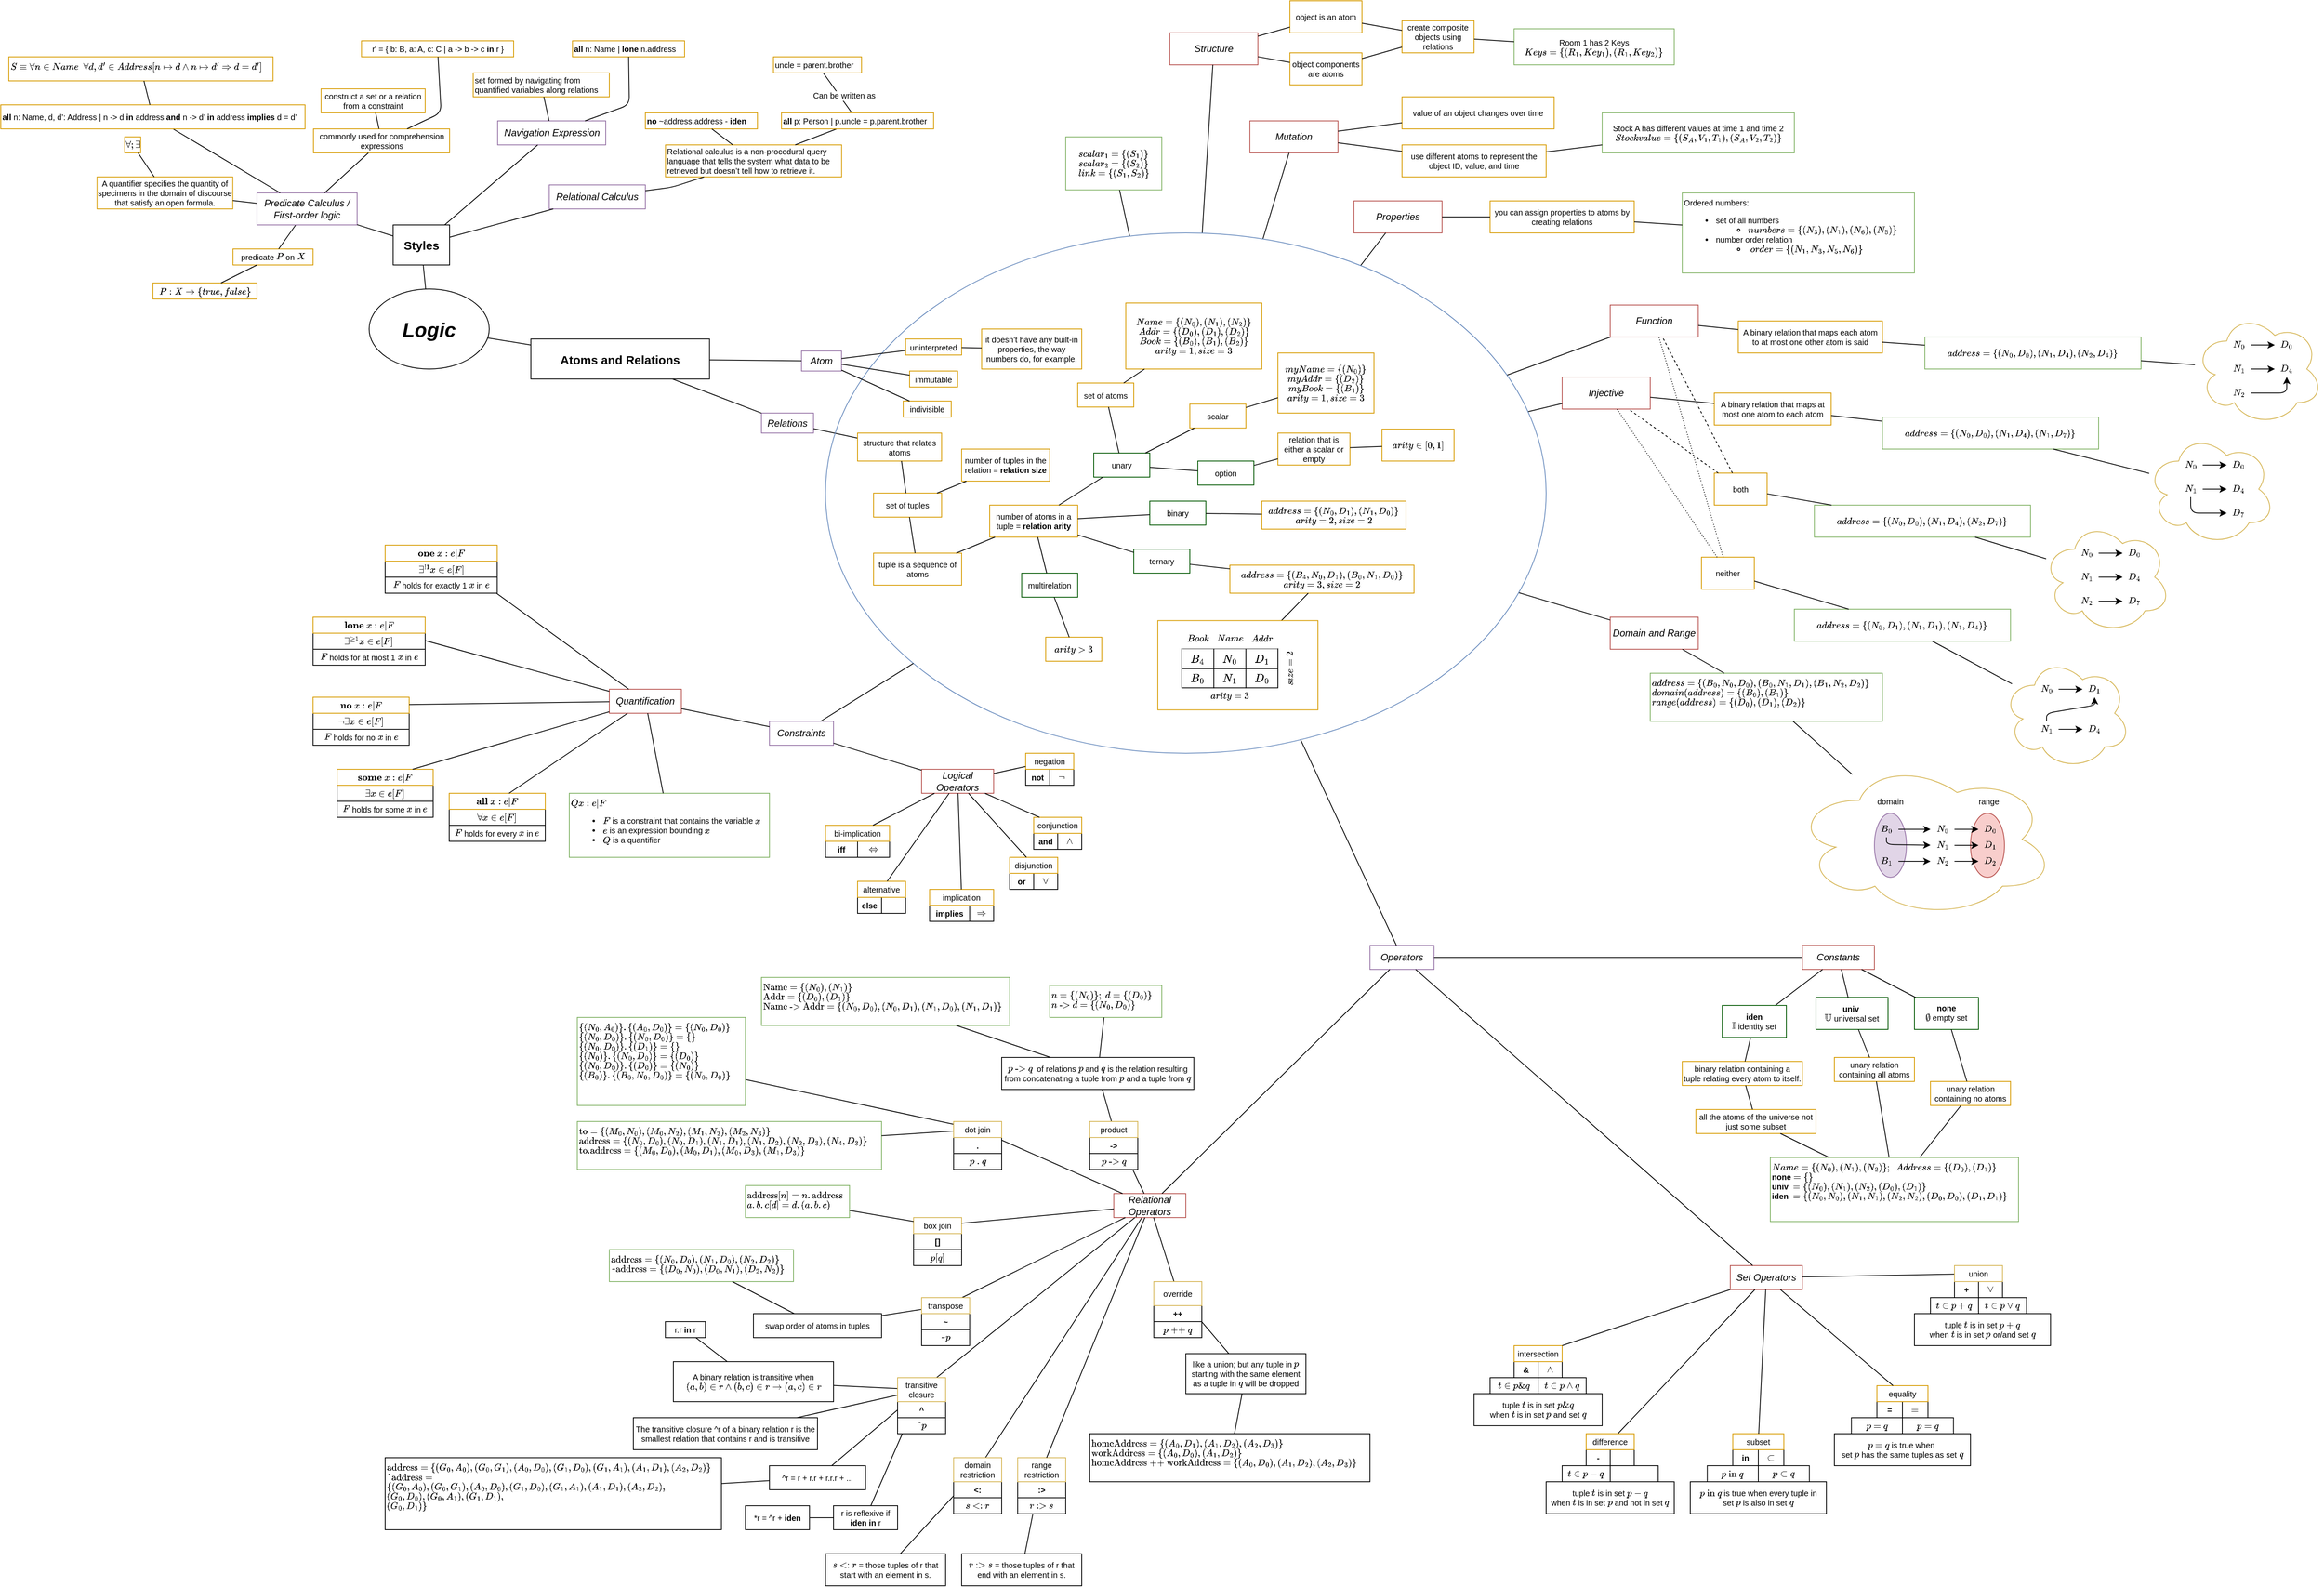 <mxfile version="13.3.1" type="device"><diagram id="0vLuxCjQ1Akf84oOz1wH" name="Page-1"><mxGraphModel dx="1339" dy="561" grid="1" gridSize="10" guides="0" tooltips="1" connect="1" arrows="1" fold="1" page="1" pageScale="1" pageWidth="827" pageHeight="1169" math="1" shadow="0"><root><mxCell id="0"/><mxCell id="1" parent="0"/><mxCell id="qR6O3jTUyAFvNzHw2YzJ-1" value="&lt;b&gt;Styles&lt;/b&gt;" style="rounded=0;whiteSpace=wrap;html=1;fontSize=15;verticalAlign=middle;fontStyle=0" parent="1" vertex="1"><mxGeometry x="130" y="290" width="70.5" height="50" as="geometry"/></mxCell><mxCell id="qR6O3jTUyAFvNzHw2YzJ-21" value="Logic" style="ellipse;whiteSpace=wrap;html=1;labelBackgroundColor=#ffffff;fontSize=25;align=center;fontStyle=3" parent="1" vertex="1"><mxGeometry x="100" y="370" width="150" height="100" as="geometry"/></mxCell><mxCell id="qR6O3jTUyAFvNzHw2YzJ-22" value="" style="endArrow=none;html=1;fontSize=19;" parent="1" source="qR6O3jTUyAFvNzHw2YzJ-21" target="qR6O3jTUyAFvNzHw2YzJ-1" edge="1"><mxGeometry width="50" height="50" relative="1" as="geometry"><mxPoint x="80" y="400" as="sourcePoint"/><mxPoint x="130" y="350" as="targetPoint"/></mxGeometry></mxCell><mxCell id="bArMkc4me4i6gQiELqKh-1" value="predicate \(P\) on \(X\)" style="text;html=1;strokeColor=#d79b00;fillColor=none;align=center;verticalAlign=middle;whiteSpace=wrap;rounded=0;labelBackgroundColor=none;fontSize=10;" parent="1" vertex="1"><mxGeometry x="-70" y="320" width="100" height="20" as="geometry"/></mxCell><mxCell id="bArMkc4me4i6gQiELqKh-2" value="" style="endArrow=none;html=1;" parent="1" source="bArMkc4me4i6gQiELqKh-12" target="bArMkc4me4i6gQiELqKh-1" edge="1"><mxGeometry width="50" height="50" relative="1" as="geometry"><mxPoint x="100" y="230" as="sourcePoint"/><mxPoint x="300" y="120" as="targetPoint"/></mxGeometry></mxCell><mxCell id="bArMkc4me4i6gQiELqKh-3" value="\(&amp;nbsp;P: X \rightarrow \{true, false\} \)" style="text;html=1;strokeColor=#d79b00;fillColor=none;align=center;verticalAlign=middle;whiteSpace=wrap;rounded=0;labelBackgroundColor=none;fontSize=10;" parent="1" vertex="1"><mxGeometry x="-170" y="362.5" width="130" height="20" as="geometry"/></mxCell><mxCell id="bArMkc4me4i6gQiELqKh-4" value="" style="endArrow=none;html=1;" parent="1" source="bArMkc4me4i6gQiELqKh-1" target="bArMkc4me4i6gQiELqKh-3" edge="1"><mxGeometry width="50" height="50" relative="1" as="geometry"><mxPoint x="315" y="250" as="sourcePoint"/><mxPoint x="315" y="180" as="targetPoint"/></mxGeometry></mxCell><mxCell id="bArMkc4me4i6gQiELqKh-5" value="A quantifier specifies the quantity of specimens in the domain of discourse that satisfy an open formula." style="text;html=1;strokeColor=#d79b00;fillColor=none;align=center;verticalAlign=middle;whiteSpace=wrap;rounded=0;labelBackgroundColor=none;fontSize=10;" parent="1" vertex="1"><mxGeometry x="-239.75" y="230" width="169.5" height="40" as="geometry"/></mxCell><mxCell id="bArMkc4me4i6gQiELqKh-6" value="" style="endArrow=none;html=1;" parent="1" source="bArMkc4me4i6gQiELqKh-12" target="bArMkc4me4i6gQiELqKh-5" edge="1"><mxGeometry width="50" height="50" relative="1" as="geometry"><mxPoint x="330" y="240" as="sourcePoint"/><mxPoint x="274.286" y="190" as="targetPoint"/></mxGeometry></mxCell><mxCell id="bArMkc4me4i6gQiELqKh-7" value="\(\forall;\exists&lt;br&gt;\)" style="text;html=1;strokeColor=#d79b00;fillColor=none;align=center;verticalAlign=middle;whiteSpace=wrap;rounded=0;labelBackgroundColor=none;fontSize=10;" parent="1" vertex="1"><mxGeometry x="-205.25" y="180" width="20" height="20" as="geometry"/></mxCell><mxCell id="bArMkc4me4i6gQiELqKh-9" value="" style="endArrow=none;html=1;" parent="1" source="bArMkc4me4i6gQiELqKh-5" target="bArMkc4me4i6gQiELqKh-7" edge="1"><mxGeometry width="50" height="50" relative="1" as="geometry"><mxPoint x="371.583" y="250" as="sourcePoint"/><mxPoint x="452.417" y="200" as="targetPoint"/></mxGeometry></mxCell><mxCell id="bArMkc4me4i6gQiELqKh-12" value="Predicate Calculus / &lt;br&gt;First-order logic" style="text;html=1;strokeColor=#9673a6;fillColor=none;align=center;verticalAlign=middle;whiteSpace=wrap;rounded=0;fontSize=12;fontStyle=2;labelBackgroundColor=none;" parent="1" vertex="1"><mxGeometry x="-40" y="250" width="125" height="40" as="geometry"/></mxCell><mxCell id="bArMkc4me4i6gQiELqKh-14" value="" style="endArrow=none;html=1;" parent="1" source="bArMkc4me4i6gQiELqKh-12" target="bArMkc4me4i6gQiELqKh-15" edge="1"><mxGeometry width="50" height="50" relative="1" as="geometry"><mxPoint x="165.5" y="330" as="sourcePoint"/><mxPoint x="81.5" y="250" as="targetPoint"/><Array as="points"/></mxGeometry></mxCell><mxCell id="bArMkc4me4i6gQiELqKh-15" value="&lt;div style=&quot;font-size: 10px&quot;&gt;&lt;b style=&quot;font-size: 10px&quot;&gt;all&lt;/b&gt; n: Name, d, d’: Address |&amp;nbsp;&lt;span&gt;n -&amp;gt; d &lt;/span&gt;&lt;b&gt;in&lt;/b&gt;&lt;span&gt; address &lt;/span&gt;&lt;b&gt;and&lt;/b&gt;&lt;span&gt; n -&amp;gt; d’ &lt;/span&gt;&lt;b&gt;in&lt;/b&gt;&lt;span&gt; address &lt;/span&gt;&lt;b&gt;implies&lt;/b&gt;&lt;span&gt; d = d’&lt;/span&gt;&lt;/div&gt;" style="text;html=1;strokeColor=#d79b00;fillColor=none;align=left;verticalAlign=middle;whiteSpace=wrap;rounded=0;fontSize=10;" parent="1" vertex="1"><mxGeometry x="-360" y="140" width="380" height="30" as="geometry"/></mxCell><mxCell id="bArMkc4me4i6gQiELqKh-16" value="" style="endArrow=none;html=1;" parent="1" source="qR6O3jTUyAFvNzHw2YzJ-1" target="bArMkc4me4i6gQiELqKh-12" edge="1"><mxGeometry width="50" height="50" relative="1" as="geometry"><mxPoint x="290.5" y="275.557" as="sourcePoint"/><mxPoint x="463.741" y="180" as="targetPoint"/></mxGeometry></mxCell><mxCell id="bArMkc4me4i6gQiELqKh-17" value="\( S&amp;nbsp;\equiv \forall n \in Name \ \&amp;nbsp;\forall d, d' \in Address [n&amp;nbsp;\mapsto d \land n&amp;nbsp;\mapsto d' \Rightarrow d = d' ]\)&amp;nbsp;" style="text;html=1;strokeColor=#d79b00;fillColor=none;align=left;verticalAlign=top;whiteSpace=wrap;rounded=0;fontSize=10;" parent="1" vertex="1"><mxGeometry x="-350" y="80" width="330" height="30" as="geometry"/></mxCell><mxCell id="bArMkc4me4i6gQiELqKh-18" value="" style="endArrow=none;html=1;" parent="1" source="bArMkc4me4i6gQiELqKh-15" target="bArMkc4me4i6gQiELqKh-17" edge="1"><mxGeometry width="50" height="50" relative="1" as="geometry"><mxPoint x="290.5" y="275.557" as="sourcePoint"/><mxPoint x="463.741" y="180" as="targetPoint"/></mxGeometry></mxCell><mxCell id="bArMkc4me4i6gQiELqKh-19" value="Navigation Expression" style="text;html=1;strokeColor=#9673a6;fillColor=none;align=center;verticalAlign=middle;whiteSpace=wrap;rounded=0;fontSize=12;fontStyle=2" parent="1" vertex="1"><mxGeometry x="260.5" y="160" width="135" height="30" as="geometry"/></mxCell><mxCell id="bArMkc4me4i6gQiELqKh-20" value="" style="endArrow=none;html=1;" parent="1" source="qR6O3jTUyAFvNzHw2YzJ-1" target="bArMkc4me4i6gQiELqKh-19" edge="1"><mxGeometry width="50" height="50" relative="1" as="geometry"><mxPoint x="423.265" y="280.0" as="sourcePoint"/><mxPoint x="658.741" y="200" as="targetPoint"/></mxGeometry></mxCell><mxCell id="bArMkc4me4i6gQiELqKh-21" value="&lt;div&gt;set formed by navigating from quantified variables along relations&lt;/div&gt;" style="text;html=1;strokeColor=#d79b00;fillColor=none;align=left;verticalAlign=middle;whiteSpace=wrap;rounded=0;labelBackgroundColor=none;fontSize=10;" parent="1" vertex="1"><mxGeometry x="230" y="100" width="170" height="30" as="geometry"/></mxCell><mxCell id="bArMkc4me4i6gQiELqKh-22" value="" style="endArrow=none;html=1;" parent="1" source="bArMkc4me4i6gQiELqKh-19" target="bArMkc4me4i6gQiELqKh-21" edge="1"><mxGeometry width="50" height="50" relative="1" as="geometry"><mxPoint x="290.5" y="286.814" as="sourcePoint"/><mxPoint x="362.906" y="270.0" as="targetPoint"/></mxGeometry></mxCell><mxCell id="bArMkc4me4i6gQiELqKh-23" value="&lt;div&gt;&lt;b&gt;all&lt;/b&gt; n: Name | &lt;b&gt;lone&lt;/b&gt; n.address&lt;/div&gt;" style="text;html=1;strokeColor=#d79b00;fillColor=none;align=left;verticalAlign=middle;whiteSpace=wrap;rounded=0;labelBackgroundColor=none;fontSize=10;" parent="1" vertex="1"><mxGeometry x="354" y="60" width="140" height="20" as="geometry"/></mxCell><mxCell id="bArMkc4me4i6gQiELqKh-24" value="" style="endArrow=none;html=1;" parent="1" source="bArMkc4me4i6gQiELqKh-19" target="bArMkc4me4i6gQiELqKh-23" edge="1"><mxGeometry width="50" height="50" relative="1" as="geometry"><mxPoint x="450.125" y="240.0" as="sourcePoint"/><mxPoint x="495.375" y="210" as="targetPoint"/><Array as="points"><mxPoint x="425" y="140"/></Array></mxGeometry></mxCell><mxCell id="bArMkc4me4i6gQiELqKh-25" value="Relational Calculus" style="text;html=1;strokeColor=#9673a6;fillColor=none;align=center;verticalAlign=middle;whiteSpace=wrap;rounded=0;fontSize=12;fontStyle=2" parent="1" vertex="1"><mxGeometry x="325" y="240" width="120" height="30" as="geometry"/></mxCell><mxCell id="bArMkc4me4i6gQiELqKh-26" value="" style="endArrow=none;html=1;" parent="1" source="qR6O3jTUyAFvNzHw2YzJ-1" target="bArMkc4me4i6gQiELqKh-25" edge="1"><mxGeometry width="50" height="50" relative="1" as="geometry"><mxPoint x="290.5" y="286.814" as="sourcePoint"/><mxPoint x="362.906" y="270.0" as="targetPoint"/></mxGeometry></mxCell><mxCell id="bArMkc4me4i6gQiELqKh-27" value="&lt;div&gt;Relational calculus is a non-procedural query language that tells the system what data to be retrieved but doesn’t tell how to retrieve it.&lt;/div&gt;" style="text;html=1;strokeColor=#d79b00;fillColor=none;align=left;verticalAlign=middle;whiteSpace=wrap;rounded=0;labelBackgroundColor=none;fontSize=10;" parent="1" vertex="1"><mxGeometry x="470.16" y="190" width="220" height="40" as="geometry"/></mxCell><mxCell id="bArMkc4me4i6gQiELqKh-28" value="" style="endArrow=none;html=1;" parent="1" source="bArMkc4me4i6gQiELqKh-25" target="bArMkc4me4i6gQiELqKh-27" edge="1"><mxGeometry width="50" height="50" relative="1" as="geometry"><mxPoint x="290.5" y="275.816" as="sourcePoint"/><mxPoint x="337.938" y="250.0" as="targetPoint"/><Array as="points"><mxPoint x="478" y="243"/></Array></mxGeometry></mxCell><mxCell id="bArMkc4me4i6gQiELqKh-29" value="&lt;b&gt;no&lt;/b&gt; ~address.address - &lt;b&gt;iden&lt;/b&gt;" style="text;html=1;strokeColor=#d79b00;fillColor=none;align=left;verticalAlign=middle;whiteSpace=wrap;rounded=0;labelBackgroundColor=none;fontSize=10;" parent="1" vertex="1"><mxGeometry x="445" y="150" width="140" height="20" as="geometry"/></mxCell><mxCell id="bArMkc4me4i6gQiELqKh-30" value="" style="endArrow=none;html=1;" parent="1" source="bArMkc4me4i6gQiELqKh-27" target="bArMkc4me4i6gQiELqKh-29" edge="1"><mxGeometry width="50" height="50" relative="1" as="geometry"><mxPoint x="480" y="295.87" as="sourcePoint"/><mxPoint x="540" y="286.739" as="targetPoint"/></mxGeometry></mxCell><mxCell id="bArMkc4me4i6gQiELqKh-31" value="commonly used for comprehension expressions" style="text;html=1;strokeColor=#d79b00;fillColor=none;align=center;verticalAlign=middle;whiteSpace=wrap;rounded=0;fontSize=10;fontStyle=0;labelBackgroundColor=none;" parent="1" vertex="1"><mxGeometry x="30.5" y="170" width="170" height="30" as="geometry"/></mxCell><mxCell id="bArMkc4me4i6gQiELqKh-32" value="" style="endArrow=none;html=1;" parent="1" source="bArMkc4me4i6gQiELqKh-12" target="bArMkc4me4i6gQiELqKh-31" edge="1"><mxGeometry width="50" height="50" relative="1" as="geometry"><mxPoint x="220" y="283.485" as="sourcePoint"/><mxPoint x="178.722" y="270.0" as="targetPoint"/></mxGeometry></mxCell><mxCell id="bArMkc4me4i6gQiELqKh-33" value="construct a set or a relation from a constraint" style="text;html=1;strokeColor=#d79b00;fillColor=none;align=center;verticalAlign=middle;whiteSpace=wrap;rounded=0;labelBackgroundColor=none;fontSize=10;" parent="1" vertex="1"><mxGeometry x="40" y="120" width="130" height="30" as="geometry"/></mxCell><mxCell id="bArMkc4me4i6gQiELqKh-34" value="" style="endArrow=none;html=1;" parent="1" source="bArMkc4me4i6gQiELqKh-31" target="bArMkc4me4i6gQiELqKh-33" edge="1"><mxGeometry width="50" height="50" relative="1" as="geometry"><mxPoint x="62.5" y="230.0" as="sourcePoint"/><mxPoint x="7.5" y="210" as="targetPoint"/></mxGeometry></mxCell><mxCell id="bArMkc4me4i6gQiELqKh-35" value="r' = { b: B, a: A, c: C | a -&amp;gt; b -&amp;gt; c &lt;b&gt;in&lt;/b&gt; r }" style="text;html=1;strokeColor=#d79b00;fillColor=none;align=center;verticalAlign=middle;whiteSpace=wrap;rounded=0;labelBackgroundColor=none;fontSize=10;" parent="1" vertex="1"><mxGeometry x="90.5" y="60" width="190" height="20" as="geometry"/></mxCell><mxCell id="bArMkc4me4i6gQiELqKh-36" value="" style="endArrow=none;html=1;" parent="1" source="bArMkc4me4i6gQiELqKh-31" target="bArMkc4me4i6gQiELqKh-35" edge="1"><mxGeometry width="50" height="50" relative="1" as="geometry"><mxPoint x="-35.385" y="310.0" as="sourcePoint"/><mxPoint x="-88.462" y="280.0" as="targetPoint"/><Array as="points"><mxPoint x="190" y="150"/></Array></mxGeometry></mxCell><mxCell id="bArMkc4me4i6gQiELqKh-38" value="" style="endArrow=none;html=1;" parent="1" source="bArMkc4me4i6gQiELqKh-37" target="bArMkc4me4i6gQiELqKh-27" edge="1"><mxGeometry width="50" height="50" relative="1" as="geometry"><mxPoint x="635" y="250.0" as="sourcePoint"/><mxPoint x="632.5" y="240.0" as="targetPoint"/></mxGeometry></mxCell><mxCell id="bArMkc4me4i6gQiELqKh-39" value="uncle = parent.brother" style="text;html=1;strokeColor=#d79b00;fillColor=none;align=left;verticalAlign=middle;whiteSpace=wrap;rounded=0;labelBackgroundColor=none;fontSize=10;" parent="1" vertex="1"><mxGeometry x="605" y="80" width="110" height="20" as="geometry"/></mxCell><mxCell id="bArMkc4me4i6gQiELqKh-40" value="" style="endArrow=none;html=1;" parent="1" source="bArMkc4me4i6gQiELqKh-39" target="bArMkc4me4i6gQiELqKh-37" edge="1"><mxGeometry width="50" height="50" relative="1" as="geometry"><mxPoint x="798.571" y="210" as="sourcePoint"/><mxPoint x="692.857" y="250.0" as="targetPoint"/></mxGeometry></mxCell><mxCell id="bArMkc4me4i6gQiELqKh-41" value="Can be written as" style="edgeLabel;html=1;align=center;verticalAlign=middle;resizable=0;points=[];fontSize=10;" parent="bArMkc4me4i6gQiELqKh-40" vertex="1" connectable="0"><mxGeometry x="0.412" y="1" relative="1" as="geometry"><mxPoint y="-7.56" as="offset"/></mxGeometry></mxCell><mxCell id="bArMkc4me4i6gQiELqKh-42" value="&lt;b&gt;Atoms and Relations&lt;/b&gt;" style="rounded=0;whiteSpace=wrap;html=1;fontSize=15;verticalAlign=middle;fontStyle=0" parent="1" vertex="1"><mxGeometry x="302" y="432.5" width="223.16" height="50" as="geometry"/></mxCell><mxCell id="bArMkc4me4i6gQiELqKh-43" value="" style="endArrow=none;html=1;fontSize=19;" parent="1" source="qR6O3jTUyAFvNzHw2YzJ-21" target="bArMkc4me4i6gQiELqKh-42" edge="1"><mxGeometry width="50" height="50" relative="1" as="geometry"><mxPoint x="310.001" y="514.659" as="sourcePoint"/><mxPoint x="312" y="402.088" as="targetPoint"/></mxGeometry></mxCell><mxCell id="bArMkc4me4i6gQiELqKh-44" value="Atom" style="text;html=1;strokeColor=#9673a6;fillColor=none;align=center;verticalAlign=middle;whiteSpace=wrap;rounded=0;fontSize=12;fontStyle=2" parent="1" vertex="1"><mxGeometry x="640" y="447.5" width="50" height="25" as="geometry"/></mxCell><mxCell id="bArMkc4me4i6gQiELqKh-45" value="" style="endArrow=none;html=1;fontSize=19;" parent="1" source="bArMkc4me4i6gQiELqKh-42" target="bArMkc4me4i6gQiELqKh-44" edge="1"><mxGeometry width="50" height="50" relative="1" as="geometry"><mxPoint x="224.658" y="508.533" as="sourcePoint"/><mxPoint x="305.511" y="530" as="targetPoint"/></mxGeometry></mxCell><mxCell id="bArMkc4me4i6gQiELqKh-37" value="&lt;b&gt;all&lt;/b&gt; p: Person | p.uncle = p.parent.brother" style="text;html=1;strokeColor=#d79b00;fillColor=none;align=left;verticalAlign=middle;whiteSpace=wrap;rounded=0;labelBackgroundColor=none;fontSize=10;" parent="1" vertex="1"><mxGeometry x="615" y="150" width="190" height="20" as="geometry"/></mxCell><mxCell id="fP5oWUrOQxUP_93_5typ-4" value="Relations" style="text;html=1;strokeColor=#9673a6;fillColor=none;align=center;verticalAlign=middle;whiteSpace=wrap;rounded=0;fontSize=12;fontStyle=2" parent="1" vertex="1"><mxGeometry x="590" y="525" width="65" height="25" as="geometry"/></mxCell><mxCell id="fP5oWUrOQxUP_93_5typ-5" value="" style="endArrow=none;html=1;fontSize=19;" parent="1" source="bArMkc4me4i6gQiELqKh-42" target="fP5oWUrOQxUP_93_5typ-4" edge="1"><mxGeometry width="50" height="50" relative="1" as="geometry"><mxPoint x="535.16" y="481.349" as="sourcePoint"/><mxPoint x="600" y="489.397" as="targetPoint"/><Array as="points"/></mxGeometry></mxCell><mxCell id="fP5oWUrOQxUP_93_5typ-9" value="" style="endArrow=none;html=1;fontSize=19;" parent="1" source="fP5oWUrOQxUP_93_5typ-4" target="fP5oWUrOQxUP_93_5typ-6" edge="1"><mxGeometry width="50" height="50" relative="1" as="geometry"><mxPoint x="635" y="437.368" as="sourcePoint"/><mxPoint x="679.667" y="455" as="targetPoint"/></mxGeometry></mxCell><mxCell id="BePKmBuZ2mBwWbw1Tz8O-8" value="\(scalar_1 = \{ (S_1) \}\)&lt;br style=&quot;font-size: 10px;&quot;&gt;\(scalar_2 = \{ (S_2) \}\)&lt;br style=&quot;font-size: 10px;&quot;&gt;\(link = \{(S_1, S_2)\} \)" style="text;html=1;strokeColor=#82b366;fillColor=none;align=center;verticalAlign=middle;whiteSpace=wrap;rounded=0;labelBackgroundColor=none;fontSize=10;" parent="1" vertex="1"><mxGeometry x="970" y="180" width="120" height="66.25" as="geometry"/></mxCell><mxCell id="BePKmBuZ2mBwWbw1Tz8O-11" value="" style="endArrow=none;html=1;fontSize=19;" parent="1" source="BePKmBuZ2mBwWbw1Tz8O-8" target="BePKmBuZ2mBwWbw1Tz8O-9" edge="1"><mxGeometry width="50" height="50" relative="1" as="geometry"><mxPoint x="1335" y="578.269" as="sourcePoint"/><mxPoint x="1375" y="576.731" as="targetPoint"/></mxGeometry></mxCell><mxCell id="BePKmBuZ2mBwWbw1Tz8O-12" value="Structure" style="text;html=1;strokeColor=#b85450;fillColor=none;align=center;verticalAlign=middle;whiteSpace=wrap;rounded=0;labelBackgroundColor=none;fontSize=12;fontStyle=2" parent="1" vertex="1"><mxGeometry x="1100" y="50" width="110" height="40" as="geometry"/></mxCell><mxCell id="BePKmBuZ2mBwWbw1Tz8O-13" value="" style="endArrow=none;html=1;fontSize=19;" parent="1" source="BePKmBuZ2mBwWbw1Tz8O-12" target="BePKmBuZ2mBwWbw1Tz8O-9" edge="1"><mxGeometry width="50" height="50" relative="1" as="geometry"><mxPoint x="1519.779" y="456.25" as="sourcePoint"/><mxPoint x="1472.713" y="482.061" as="targetPoint"/></mxGeometry></mxCell><mxCell id="BePKmBuZ2mBwWbw1Tz8O-14" value="object is an atom" style="text;html=1;strokeColor=#d79b00;fillColor=none;align=center;verticalAlign=middle;whiteSpace=wrap;rounded=0;labelBackgroundColor=none;fontSize=10;" parent="1" vertex="1"><mxGeometry x="1250" y="10" width="90" height="40" as="geometry"/></mxCell><mxCell id="BePKmBuZ2mBwWbw1Tz8O-15" value="object components are atoms" style="text;html=1;strokeColor=#d79b00;fillColor=none;align=center;verticalAlign=middle;whiteSpace=wrap;rounded=0;labelBackgroundColor=none;fontSize=10;" parent="1" vertex="1"><mxGeometry x="1250" y="75" width="90" height="40" as="geometry"/></mxCell><mxCell id="BePKmBuZ2mBwWbw1Tz8O-16" value="" style="endArrow=none;html=1;fontSize=19;" parent="1" source="BePKmBuZ2mBwWbw1Tz8O-14" target="BePKmBuZ2mBwWbw1Tz8O-12" edge="1"><mxGeometry width="50" height="50" relative="1" as="geometry"><mxPoint x="1110" y="91.434" as="sourcePoint"/><mxPoint x="1038.44" y="106.312" as="targetPoint"/></mxGeometry></mxCell><mxCell id="BePKmBuZ2mBwWbw1Tz8O-17" value="" style="endArrow=none;html=1;fontSize=19;" parent="1" source="BePKmBuZ2mBwWbw1Tz8O-15" target="BePKmBuZ2mBwWbw1Tz8O-12" edge="1"><mxGeometry width="50" height="50" relative="1" as="geometry"><mxPoint x="1250" y="63.654" as="sourcePoint"/><mxPoint x="1220" y="69.423" as="targetPoint"/></mxGeometry></mxCell><mxCell id="BePKmBuZ2mBwWbw1Tz8O-18" value="create composite objects using relations" style="text;html=1;strokeColor=#d79b00;fillColor=none;align=center;verticalAlign=middle;whiteSpace=wrap;rounded=0;labelBackgroundColor=none;fontSize=10;" parent="1" vertex="1"><mxGeometry x="1390" y="35" width="90" height="40" as="geometry"/></mxCell><mxCell id="BePKmBuZ2mBwWbw1Tz8O-19" value="" style="endArrow=none;html=1;fontSize=19;" parent="1" source="BePKmBuZ2mBwWbw1Tz8O-18" target="BePKmBuZ2mBwWbw1Tz8O-14" edge="1"><mxGeometry width="50" height="50" relative="1" as="geometry"><mxPoint x="1260" y="52.857" as="sourcePoint"/><mxPoint x="1220" y="64.286" as="targetPoint"/></mxGeometry></mxCell><mxCell id="BePKmBuZ2mBwWbw1Tz8O-20" value="" style="endArrow=none;html=1;fontSize=19;" parent="1" source="BePKmBuZ2mBwWbw1Tz8O-18" target="BePKmBuZ2mBwWbw1Tz8O-15" edge="1"><mxGeometry width="50" height="50" relative="1" as="geometry"><mxPoint x="1400" y="56.964" as="sourcePoint"/><mxPoint x="1350" y="48.036" as="targetPoint"/></mxGeometry></mxCell><mxCell id="BePKmBuZ2mBwWbw1Tz8O-21" value="Mutation" style="text;html=1;strokeColor=#b85450;fillColor=none;align=center;verticalAlign=middle;whiteSpace=wrap;rounded=0;labelBackgroundColor=none;fontSize=12;fontStyle=2" parent="1" vertex="1"><mxGeometry x="1200" y="160" width="110" height="40" as="geometry"/></mxCell><mxCell id="BePKmBuZ2mBwWbw1Tz8O-22" value="" style="endArrow=none;html=1;fontSize=19;" parent="1" source="BePKmBuZ2mBwWbw1Tz8O-21" target="BePKmBuZ2mBwWbw1Tz8O-9" edge="1"><mxGeometry width="50" height="50" relative="1" as="geometry"><mxPoint x="1630" y="566.396" as="sourcePoint"/><mxPoint x="1558.4" y="581.232" as="targetPoint"/></mxGeometry></mxCell><mxCell id="BePKmBuZ2mBwWbw1Tz8O-23" value="value of an object changes over time" style="text;html=1;strokeColor=#d79b00;fillColor=none;align=center;verticalAlign=middle;whiteSpace=wrap;rounded=0;labelBackgroundColor=none;fontSize=10;" parent="1" vertex="1"><mxGeometry x="1390" y="130" width="190" height="40" as="geometry"/></mxCell><mxCell id="BePKmBuZ2mBwWbw1Tz8O-24" value="&lt;div&gt;use different atoms to represent the object ID, value, and time&lt;/div&gt;" style="text;html=1;strokeColor=#d79b00;fillColor=none;align=center;verticalAlign=middle;whiteSpace=wrap;rounded=0;labelBackgroundColor=none;fontSize=10;" parent="1" vertex="1"><mxGeometry x="1390" y="190" width="180" height="40" as="geometry"/></mxCell><mxCell id="BePKmBuZ2mBwWbw1Tz8O-25" value="" style="endArrow=none;html=1;fontSize=19;" parent="1" source="BePKmBuZ2mBwWbw1Tz8O-23" target="BePKmBuZ2mBwWbw1Tz8O-21" edge="1"><mxGeometry width="50" height="50" relative="1" as="geometry"><mxPoint x="1370" y="71.964" as="sourcePoint"/><mxPoint x="1330" y="64.821" as="targetPoint"/></mxGeometry></mxCell><mxCell id="BePKmBuZ2mBwWbw1Tz8O-26" value="" style="endArrow=none;html=1;fontSize=19;" parent="1" source="BePKmBuZ2mBwWbw1Tz8O-24" target="BePKmBuZ2mBwWbw1Tz8O-21" edge="1"><mxGeometry width="50" height="50" relative="1" as="geometry"><mxPoint x="1390" y="175.294" as="sourcePoint"/><mxPoint x="1320" y="183.529" as="targetPoint"/></mxGeometry></mxCell><mxCell id="BePKmBuZ2mBwWbw1Tz8O-27" value="Room 1 has 2 Keys&lt;br style=&quot;font-size: 10px;&quot;&gt;&lt;span style=&quot;font-size: 10px;&quot;&gt;\( Keys = \{ (R_1, Key_1), (R_1, Key_2) \} \)&lt;/span&gt;" style="rounded=0;whiteSpace=wrap;html=1;fillColor=none;fontSize=10;verticalAlign=middle;align=center;strokeColor=#82b366;" parent="1" vertex="1"><mxGeometry x="1530" y="45" width="200" height="45" as="geometry"/></mxCell><mxCell id="BePKmBuZ2mBwWbw1Tz8O-29" value="" style="endArrow=none;html=1;fontSize=19;" parent="1" source="BePKmBuZ2mBwWbw1Tz8O-27" target="BePKmBuZ2mBwWbw1Tz8O-18" edge="1"><mxGeometry width="50" height="50" relative="1" as="geometry"><mxPoint x="1400" y="56.964" as="sourcePoint"/><mxPoint x="1350" y="48.036" as="targetPoint"/></mxGeometry></mxCell><mxCell id="BePKmBuZ2mBwWbw1Tz8O-30" value="Stock A has different values at time 1 and time 2&lt;br style=&quot;font-size: 10px;&quot;&gt;\( Stock value = \{(S_A, V_1, T_1), (S_A, V_2, T_2)&lt;br style=&quot;font-size: 10px;&quot;&gt;\}\)" style="rounded=0;whiteSpace=wrap;html=1;fillColor=none;fontSize=10;verticalAlign=middle;align=center;strokeColor=#82b366;" parent="1" vertex="1"><mxGeometry x="1640" y="150" width="240" height="50" as="geometry"/></mxCell><mxCell id="BePKmBuZ2mBwWbw1Tz8O-31" value="" style="endArrow=none;html=1;fontSize=19;" parent="1" source="BePKmBuZ2mBwWbw1Tz8O-30" target="BePKmBuZ2mBwWbw1Tz8O-24" edge="1"><mxGeometry width="50" height="50" relative="1" as="geometry"><mxPoint x="1605.556" y="-25" as="sourcePoint"/><mxPoint x="1570.556" y="20" as="targetPoint"/></mxGeometry></mxCell><mxCell id="BePKmBuZ2mBwWbw1Tz8O-32" value="Properties" style="text;html=1;strokeColor=#b85450;fillColor=none;align=center;verticalAlign=middle;whiteSpace=wrap;rounded=0;labelBackgroundColor=none;fontSize=12;fontStyle=2" parent="1" vertex="1"><mxGeometry x="1330" y="260" width="110" height="40" as="geometry"/></mxCell><mxCell id="BePKmBuZ2mBwWbw1Tz8O-33" value="" style="endArrow=none;html=1;fontSize=19;" parent="1" source="BePKmBuZ2mBwWbw1Tz8O-32" target="BePKmBuZ2mBwWbw1Tz8O-9" edge="1"><mxGeometry width="50" height="50" relative="1" as="geometry"><mxPoint x="1620" y="687.982" as="sourcePoint"/><mxPoint x="1579.272" y="686.487" as="targetPoint"/></mxGeometry></mxCell><mxCell id="BePKmBuZ2mBwWbw1Tz8O-34" value="&lt;div&gt;you can assign properties to atoms by creating relations&lt;/div&gt;" style="text;html=1;strokeColor=#d79b00;fillColor=none;align=center;verticalAlign=middle;whiteSpace=wrap;rounded=0;labelBackgroundColor=none;fontSize=10;" parent="1" vertex="1"><mxGeometry x="1500" y="260" width="180" height="40" as="geometry"/></mxCell><mxCell id="BePKmBuZ2mBwWbw1Tz8O-35" value="" style="endArrow=none;html=1;fontSize=19;" parent="1" source="BePKmBuZ2mBwWbw1Tz8O-34" target="BePKmBuZ2mBwWbw1Tz8O-32" edge="1"><mxGeometry width="50" height="50" relative="1" as="geometry"><mxPoint x="1550" y="198" as="sourcePoint"/><mxPoint x="1470" y="187.333" as="targetPoint"/></mxGeometry></mxCell><mxCell id="BePKmBuZ2mBwWbw1Tz8O-36" value="Ordered numbers:&lt;br style=&quot;font-size: 10px;&quot;&gt;&lt;ul style=&quot;font-size: 10px;&quot;&gt;&lt;li style=&quot;font-size: 10px;&quot;&gt;set of all numbers&amp;nbsp;&lt;/li&gt;&lt;ul style=&quot;font-size: 10px;&quot;&gt;&lt;li style=&quot;font-size: 10px;&quot;&gt;\( numbers = \{ (N_3), (N_1), (N_6), (N_5) \} \)&lt;/li&gt;&lt;/ul&gt;&lt;li style=&quot;font-size: 10px;&quot;&gt;number order relation&lt;/li&gt;&lt;ul style=&quot;font-size: 10px;&quot;&gt;&lt;li style=&quot;font-size: 10px;&quot;&gt;&amp;nbsp;\( order = \{ (N_1, N_3, N_5, N_6)&amp;nbsp;\} \)&lt;/li&gt;&lt;/ul&gt;&lt;/ul&gt;" style="rounded=0;whiteSpace=wrap;html=1;fillColor=none;fontSize=10;verticalAlign=top;align=left;strokeColor=#82b366;" parent="1" vertex="1"><mxGeometry x="1740" y="250" width="290" height="100" as="geometry"/></mxCell><mxCell id="BePKmBuZ2mBwWbw1Tz8O-37" value="" style="endArrow=none;html=1;fontSize=19;" parent="1" source="BePKmBuZ2mBwWbw1Tz8O-36" target="BePKmBuZ2mBwWbw1Tz8O-34" edge="1"><mxGeometry width="50" height="50" relative="1" as="geometry"><mxPoint x="1800" y="191.639" as="sourcePoint"/><mxPoint x="1730" y="199.672" as="targetPoint"/></mxGeometry></mxCell><mxCell id="BePKmBuZ2mBwWbw1Tz8O-39" value="Function" style="text;html=1;strokeColor=#b85450;fillColor=none;align=center;verticalAlign=middle;whiteSpace=wrap;rounded=0;labelBackgroundColor=none;fontSize=12;fontStyle=2" parent="1" vertex="1"><mxGeometry x="1650" y="390" width="110" height="40" as="geometry"/></mxCell><mxCell id="BePKmBuZ2mBwWbw1Tz8O-40" value="&lt;div&gt;A binary relation that maps each atom to at most one other atom is said&lt;/div&gt;" style="text;html=1;strokeColor=#d79b00;fillColor=none;align=center;verticalAlign=middle;whiteSpace=wrap;rounded=0;labelBackgroundColor=none;fontSize=10;" parent="1" vertex="1"><mxGeometry x="1810" y="410" width="180" height="40" as="geometry"/></mxCell><mxCell id="BePKmBuZ2mBwWbw1Tz8O-41" value="" style="endArrow=none;html=1;fontSize=19;" parent="1" source="BePKmBuZ2mBwWbw1Tz8O-40" target="BePKmBuZ2mBwWbw1Tz8O-39" edge="1"><mxGeometry width="50" height="50" relative="1" as="geometry"><mxPoint x="1770" y="800" as="sourcePoint"/><mxPoint x="1710" y="800" as="targetPoint"/></mxGeometry></mxCell><mxCell id="BePKmBuZ2mBwWbw1Tz8O-42" value="" style="endArrow=none;html=1;fontSize=19;" parent="1" source="BePKmBuZ2mBwWbw1Tz8O-39" target="BePKmBuZ2mBwWbw1Tz8O-9" edge="1"><mxGeometry width="50" height="50" relative="1" as="geometry"><mxPoint x="1600" y="786.381" as="sourcePoint"/><mxPoint x="1550.059" y="774.015" as="targetPoint"/></mxGeometry></mxCell><mxCell id="BePKmBuZ2mBwWbw1Tz8O-43" value="\(address = \{ (N_0, D_0), (N_1, D_4), (N_2, D_4) \}\)" style="rounded=0;whiteSpace=wrap;html=1;fillColor=none;fontSize=10;verticalAlign=middle;align=center;strokeColor=#82b366;" parent="1" vertex="1"><mxGeometry x="2043" y="430" width="270" height="40" as="geometry"/></mxCell><mxCell id="BePKmBuZ2mBwWbw1Tz8O-44" value="" style="endArrow=none;html=1;fontSize=19;" parent="1" source="BePKmBuZ2mBwWbw1Tz8O-43" target="BePKmBuZ2mBwWbw1Tz8O-40" edge="1"><mxGeometry width="50" height="50" relative="1" as="geometry"><mxPoint x="2010" y="810.169" as="sourcePoint"/><mxPoint x="1950" y="806.102" as="targetPoint"/></mxGeometry></mxCell><mxCell id="BePKmBuZ2mBwWbw1Tz8O-45" value="Injective" style="text;html=1;strokeColor=#b85450;fillColor=none;align=center;verticalAlign=middle;whiteSpace=wrap;rounded=0;labelBackgroundColor=none;fontSize=12;fontStyle=2" parent="1" vertex="1"><mxGeometry x="1590" y="480" width="110" height="40" as="geometry"/></mxCell><mxCell id="BePKmBuZ2mBwWbw1Tz8O-57" value="" style="endArrow=none;html=1;fontSize=19;" parent="1" source="BePKmBuZ2mBwWbw1Tz8O-55" target="BePKmBuZ2mBwWbw1Tz8O-43" edge="1"><mxGeometry width="50" height="50" relative="1" as="geometry"><mxPoint x="2053.0" y="450.288" as="sourcePoint"/><mxPoint x="2000" y="446.475" as="targetPoint"/></mxGeometry></mxCell><mxCell id="BePKmBuZ2mBwWbw1Tz8O-58" value="" style="endArrow=none;html=1;fontSize=19;" parent="1" source="BePKmBuZ2mBwWbw1Tz8O-45" target="BePKmBuZ2mBwWbw1Tz8O-9" edge="1"><mxGeometry width="50" height="50" relative="1" as="geometry"><mxPoint x="1561.818" y="870" as="sourcePoint"/><mxPoint x="1495.417" y="839.246" as="targetPoint"/></mxGeometry></mxCell><mxCell id="BePKmBuZ2mBwWbw1Tz8O-59" value="&lt;div&gt;A binary relation that maps at&lt;/div&gt;&lt;div&gt;most one atom to each atom&lt;/div&gt;" style="text;html=1;strokeColor=#d79b00;fillColor=none;align=center;verticalAlign=middle;whiteSpace=wrap;rounded=0;labelBackgroundColor=none;fontSize=10;" parent="1" vertex="1"><mxGeometry x="1780" y="500" width="146" height="40" as="geometry"/></mxCell><mxCell id="BePKmBuZ2mBwWbw1Tz8O-60" value="" style="endArrow=none;html=1;fontSize=19;" parent="1" source="BePKmBuZ2mBwWbw1Tz8O-59" target="BePKmBuZ2mBwWbw1Tz8O-45" edge="1"><mxGeometry width="50" height="50" relative="1" as="geometry"><mxPoint x="1710" y="900.769" as="sourcePoint"/><mxPoint x="1660" y="895.641" as="targetPoint"/></mxGeometry></mxCell><mxCell id="BePKmBuZ2mBwWbw1Tz8O-61" value="\(address = \{ (N_0, D_0), (N_1, D_4), (N_1, D_7) \}\)" style="rounded=0;whiteSpace=wrap;html=1;fillColor=none;fontSize=10;verticalAlign=middle;align=center;strokeColor=#82b366;" parent="1" vertex="1"><mxGeometry x="1990" y="530" width="270" height="40" as="geometry"/></mxCell><mxCell id="BePKmBuZ2mBwWbw1Tz8O-62" value="" style="group" parent="1" vertex="1" connectable="0"><mxGeometry x="2380" y="400" width="160" height="140" as="geometry"/></mxCell><mxCell id="BePKmBuZ2mBwWbw1Tz8O-55" value="" style="ellipse;shape=cloud;whiteSpace=wrap;html=1;strokeColor=#d6b656;fillColor=none;fontSize=10;align=left;" parent="BePKmBuZ2mBwWbw1Tz8O-62" vertex="1"><mxGeometry width="160" height="140" as="geometry"/></mxCell><mxCell id="BePKmBuZ2mBwWbw1Tz8O-46" value="\( N_0\)" style="text;html=1;strokeColor=none;fillColor=none;align=center;verticalAlign=middle;whiteSpace=wrap;rounded=0;fontSize=10;fontColor=#000000;" parent="BePKmBuZ2mBwWbw1Tz8O-62" vertex="1"><mxGeometry x="40" y="30" width="30" height="20" as="geometry"/></mxCell><mxCell id="BePKmBuZ2mBwWbw1Tz8O-47" value="\( N_1\)" style="text;html=1;strokeColor=none;fillColor=none;align=center;verticalAlign=middle;whiteSpace=wrap;rounded=0;fontSize=10;fontColor=#000000;" parent="BePKmBuZ2mBwWbw1Tz8O-62" vertex="1"><mxGeometry x="40" y="60" width="30" height="20" as="geometry"/></mxCell><mxCell id="BePKmBuZ2mBwWbw1Tz8O-48" value="\( N_2\)" style="text;html=1;strokeColor=none;fillColor=none;align=center;verticalAlign=middle;whiteSpace=wrap;rounded=0;fontSize=10;fontColor=#000000;" parent="BePKmBuZ2mBwWbw1Tz8O-62" vertex="1"><mxGeometry x="40" y="90" width="30" height="20" as="geometry"/></mxCell><mxCell id="BePKmBuZ2mBwWbw1Tz8O-49" value="\( D_0\)" style="text;html=1;strokeColor=none;fillColor=none;align=center;verticalAlign=middle;whiteSpace=wrap;rounded=0;fontSize=10;fontColor=#000000;" parent="BePKmBuZ2mBwWbw1Tz8O-62" vertex="1"><mxGeometry x="100" y="30" width="30" height="20" as="geometry"/></mxCell><mxCell id="BePKmBuZ2mBwWbw1Tz8O-50" value="\( D_4\)" style="text;html=1;strokeColor=none;fillColor=none;align=center;verticalAlign=middle;whiteSpace=wrap;rounded=0;fontSize=10;fontColor=#000000;" parent="BePKmBuZ2mBwWbw1Tz8O-62" vertex="1"><mxGeometry x="100" y="60" width="30" height="20" as="geometry"/></mxCell><mxCell id="BePKmBuZ2mBwWbw1Tz8O-52" value="" style="endArrow=classic;html=1;fontSize=10;fontColor=#000000;" parent="BePKmBuZ2mBwWbw1Tz8O-62" source="BePKmBuZ2mBwWbw1Tz8O-46" target="BePKmBuZ2mBwWbw1Tz8O-49" edge="1"><mxGeometry width="50" height="50" relative="1" as="geometry"><mxPoint x="-110" y="160" as="sourcePoint"/><mxPoint x="-60" y="110" as="targetPoint"/></mxGeometry></mxCell><mxCell id="BePKmBuZ2mBwWbw1Tz8O-53" value="" style="endArrow=classic;html=1;fontSize=10;fontColor=#000000;" parent="BePKmBuZ2mBwWbw1Tz8O-62" source="BePKmBuZ2mBwWbw1Tz8O-47" target="BePKmBuZ2mBwWbw1Tz8O-50" edge="1"><mxGeometry width="50" height="50" relative="1" as="geometry"><mxPoint x="80" y="50" as="sourcePoint"/><mxPoint x="110" y="50" as="targetPoint"/></mxGeometry></mxCell><mxCell id="BePKmBuZ2mBwWbw1Tz8O-54" value="" style="endArrow=classic;html=1;fontSize=10;fontColor=#000000;entryX=0.5;entryY=1;entryDx=0;entryDy=0;" parent="BePKmBuZ2mBwWbw1Tz8O-62" source="BePKmBuZ2mBwWbw1Tz8O-48" target="BePKmBuZ2mBwWbw1Tz8O-50" edge="1"><mxGeometry width="50" height="50" relative="1" as="geometry"><mxPoint x="80" y="80" as="sourcePoint"/><mxPoint x="100" y="100" as="targetPoint"/><Array as="points"><mxPoint x="115" y="100"/></Array></mxGeometry></mxCell><mxCell id="BePKmBuZ2mBwWbw1Tz8O-75" value="" style="endArrow=none;html=1;fontSize=19;" parent="1" source="BePKmBuZ2mBwWbw1Tz8O-61" target="BePKmBuZ2mBwWbw1Tz8O-59" edge="1"><mxGeometry width="50" height="50" relative="1" as="geometry"><mxPoint x="1943.0" y="920.288" as="sourcePoint"/><mxPoint x="1890" y="916.475" as="targetPoint"/></mxGeometry></mxCell><mxCell id="BePKmBuZ2mBwWbw1Tz8O-76" value="" style="endArrow=none;html=1;fontSize=19;" parent="1" source="BePKmBuZ2mBwWbw1Tz8O-64" target="BePKmBuZ2mBwWbw1Tz8O-61" edge="1"><mxGeometry width="50" height="50" relative="1" as="geometry"><mxPoint x="2370.272" y="474.23" as="sourcePoint"/><mxPoint x="2323.0" y="470.305" as="targetPoint"/></mxGeometry></mxCell><mxCell id="BePKmBuZ2mBwWbw1Tz8O-78" value="" style="group" parent="1" vertex="1" connectable="0"><mxGeometry x="2320" y="550" width="160" height="140" as="geometry"/></mxCell><mxCell id="BePKmBuZ2mBwWbw1Tz8O-63" value="" style="group" parent="BePKmBuZ2mBwWbw1Tz8O-78" vertex="1" connectable="0"><mxGeometry width="160" height="140" as="geometry"/></mxCell><mxCell id="BePKmBuZ2mBwWbw1Tz8O-64" value="" style="ellipse;shape=cloud;whiteSpace=wrap;html=1;strokeColor=#d6b656;fillColor=none;fontSize=10;align=left;" parent="BePKmBuZ2mBwWbw1Tz8O-63" vertex="1"><mxGeometry width="160" height="140" as="geometry"/></mxCell><mxCell id="BePKmBuZ2mBwWbw1Tz8O-65" value="\( N_0\)" style="text;html=1;strokeColor=none;fillColor=none;align=center;verticalAlign=middle;whiteSpace=wrap;rounded=0;fontSize=10;fontColor=#000000;" parent="BePKmBuZ2mBwWbw1Tz8O-63" vertex="1"><mxGeometry x="40" y="30" width="30" height="20" as="geometry"/></mxCell><mxCell id="BePKmBuZ2mBwWbw1Tz8O-66" value="\( N_1\)" style="text;html=1;strokeColor=none;fillColor=none;align=center;verticalAlign=middle;whiteSpace=wrap;rounded=0;fontSize=10;fontColor=#000000;" parent="BePKmBuZ2mBwWbw1Tz8O-63" vertex="1"><mxGeometry x="40" y="60" width="30" height="20" as="geometry"/></mxCell><mxCell id="BePKmBuZ2mBwWbw1Tz8O-68" value="\( D_0\)" style="text;html=1;strokeColor=none;fillColor=none;align=center;verticalAlign=middle;whiteSpace=wrap;rounded=0;fontSize=10;fontColor=#000000;" parent="BePKmBuZ2mBwWbw1Tz8O-63" vertex="1"><mxGeometry x="100" y="30" width="30" height="20" as="geometry"/></mxCell><mxCell id="BePKmBuZ2mBwWbw1Tz8O-69" value="\( D_4\)" style="text;html=1;strokeColor=none;fillColor=none;align=center;verticalAlign=middle;whiteSpace=wrap;rounded=0;fontSize=10;fontColor=#000000;" parent="BePKmBuZ2mBwWbw1Tz8O-63" vertex="1"><mxGeometry x="100" y="60" width="30" height="20" as="geometry"/></mxCell><mxCell id="BePKmBuZ2mBwWbw1Tz8O-70" value="" style="endArrow=classic;html=1;fontSize=10;fontColor=#000000;" parent="BePKmBuZ2mBwWbw1Tz8O-63" source="BePKmBuZ2mBwWbw1Tz8O-65" target="BePKmBuZ2mBwWbw1Tz8O-68" edge="1"><mxGeometry width="50" height="50" relative="1" as="geometry"><mxPoint x="-110" y="160" as="sourcePoint"/><mxPoint x="-60" y="110" as="targetPoint"/></mxGeometry></mxCell><mxCell id="BePKmBuZ2mBwWbw1Tz8O-71" value="" style="endArrow=classic;html=1;fontSize=10;fontColor=#000000;" parent="BePKmBuZ2mBwWbw1Tz8O-63" source="BePKmBuZ2mBwWbw1Tz8O-66" target="BePKmBuZ2mBwWbw1Tz8O-69" edge="1"><mxGeometry width="50" height="50" relative="1" as="geometry"><mxPoint x="80" y="50" as="sourcePoint"/><mxPoint x="110" y="50" as="targetPoint"/></mxGeometry></mxCell><mxCell id="BePKmBuZ2mBwWbw1Tz8O-73" value="\( D_7\)" style="text;html=1;strokeColor=none;fillColor=none;align=center;verticalAlign=middle;whiteSpace=wrap;rounded=0;fontSize=10;fontColor=#000000;" parent="BePKmBuZ2mBwWbw1Tz8O-63" vertex="1"><mxGeometry x="100" y="90" width="30" height="20" as="geometry"/></mxCell><mxCell id="BePKmBuZ2mBwWbw1Tz8O-74" value="" style="endArrow=classic;html=1;fontSize=10;fontColor=#000000;" parent="BePKmBuZ2mBwWbw1Tz8O-63" source="BePKmBuZ2mBwWbw1Tz8O-66" target="BePKmBuZ2mBwWbw1Tz8O-73" edge="1"><mxGeometry width="50" height="50" relative="1" as="geometry"><mxPoint x="80" y="80" as="sourcePoint"/><mxPoint x="110" y="80" as="targetPoint"/><Array as="points"><mxPoint x="55" y="100"/></Array></mxGeometry></mxCell><mxCell id="BePKmBuZ2mBwWbw1Tz8O-79" value="&lt;div&gt;both&lt;/div&gt;" style="text;html=1;strokeColor=#d79b00;fillColor=none;align=center;verticalAlign=middle;whiteSpace=wrap;rounded=0;labelBackgroundColor=none;fontSize=10;" parent="1" vertex="1"><mxGeometry x="1780" y="600" width="66" height="40" as="geometry"/></mxCell><mxCell id="BePKmBuZ2mBwWbw1Tz8O-80" value="" style="endArrow=none;html=1;fontSize=19;dashed=1;" parent="1" source="BePKmBuZ2mBwWbw1Tz8O-79" target="BePKmBuZ2mBwWbw1Tz8O-39" edge="1"><mxGeometry width="50" height="50" relative="1" as="geometry"><mxPoint x="1680" y="992.981" as="sourcePoint"/><mxPoint x="1600" y="985.288" as="targetPoint"/></mxGeometry></mxCell><mxCell id="BePKmBuZ2mBwWbw1Tz8O-81" value="" style="endArrow=none;html=1;fontSize=19;dashed=1;" parent="1" source="BePKmBuZ2mBwWbw1Tz8O-79" target="BePKmBuZ2mBwWbw1Tz8O-45" edge="1"><mxGeometry width="50" height="50" relative="1" as="geometry"><mxPoint x="1680" y="992.981" as="sourcePoint"/><mxPoint x="1600" y="985.288" as="targetPoint"/></mxGeometry></mxCell><mxCell id="BePKmBuZ2mBwWbw1Tz8O-82" value="\(address = \{ (N_0, D_0), (N_1, D_4), (N_2, D_7) \}\)" style="rounded=0;whiteSpace=wrap;html=1;fillColor=none;fontSize=10;verticalAlign=middle;align=center;strokeColor=#82b366;" parent="1" vertex="1"><mxGeometry x="1905" y="640" width="270" height="40" as="geometry"/></mxCell><mxCell id="BePKmBuZ2mBwWbw1Tz8O-83" value="" style="endArrow=none;html=1;fontSize=19;" parent="1" source="BePKmBuZ2mBwWbw1Tz8O-82" target="BePKmBuZ2mBwWbw1Tz8O-79" edge="1"><mxGeometry width="50" height="50" relative="1" as="geometry"><mxPoint x="1890" y="1015.11" as="sourcePoint"/><mxPoint x="1826" y="1008.051" as="targetPoint"/></mxGeometry></mxCell><mxCell id="BePKmBuZ2mBwWbw1Tz8O-98" value="" style="group" parent="1" vertex="1" connectable="0"><mxGeometry x="2190" y="660" width="160" height="140" as="geometry"/></mxCell><mxCell id="BePKmBuZ2mBwWbw1Tz8O-86" value="" style="group" parent="BePKmBuZ2mBwWbw1Tz8O-98" vertex="1" connectable="0"><mxGeometry width="160" height="140" as="geometry"/></mxCell><mxCell id="BePKmBuZ2mBwWbw1Tz8O-87" value="" style="ellipse;shape=cloud;whiteSpace=wrap;html=1;strokeColor=#d6b656;fillColor=none;fontSize=10;align=left;" parent="BePKmBuZ2mBwWbw1Tz8O-86" vertex="1"><mxGeometry width="160" height="140" as="geometry"/></mxCell><mxCell id="BePKmBuZ2mBwWbw1Tz8O-88" value="\( N_0\)" style="text;html=1;strokeColor=none;fillColor=none;align=center;verticalAlign=middle;whiteSpace=wrap;rounded=0;fontSize=10;fontColor=#000000;" parent="BePKmBuZ2mBwWbw1Tz8O-86" vertex="1"><mxGeometry x="40" y="30" width="30" height="20" as="geometry"/></mxCell><mxCell id="BePKmBuZ2mBwWbw1Tz8O-89" value="\( N_1\)" style="text;html=1;strokeColor=none;fillColor=none;align=center;verticalAlign=middle;whiteSpace=wrap;rounded=0;fontSize=10;fontColor=#000000;" parent="BePKmBuZ2mBwWbw1Tz8O-86" vertex="1"><mxGeometry x="40" y="60" width="30" height="20" as="geometry"/></mxCell><mxCell id="BePKmBuZ2mBwWbw1Tz8O-90" value="\( D_0\)" style="text;html=1;strokeColor=none;fillColor=none;align=center;verticalAlign=middle;whiteSpace=wrap;rounded=0;fontSize=10;fontColor=#000000;" parent="BePKmBuZ2mBwWbw1Tz8O-86" vertex="1"><mxGeometry x="100" y="30" width="30" height="20" as="geometry"/></mxCell><mxCell id="BePKmBuZ2mBwWbw1Tz8O-91" value="\( D_4\)" style="text;html=1;strokeColor=none;fillColor=none;align=center;verticalAlign=middle;whiteSpace=wrap;rounded=0;fontSize=10;fontColor=#000000;" parent="BePKmBuZ2mBwWbw1Tz8O-86" vertex="1"><mxGeometry x="100" y="60" width="30" height="20" as="geometry"/></mxCell><mxCell id="BePKmBuZ2mBwWbw1Tz8O-92" value="" style="endArrow=classic;html=1;fontSize=10;fontColor=#000000;" parent="BePKmBuZ2mBwWbw1Tz8O-86" source="BePKmBuZ2mBwWbw1Tz8O-88" target="BePKmBuZ2mBwWbw1Tz8O-90" edge="1"><mxGeometry width="50" height="50" relative="1" as="geometry"><mxPoint x="-110" y="160" as="sourcePoint"/><mxPoint x="-60" y="110" as="targetPoint"/></mxGeometry></mxCell><mxCell id="BePKmBuZ2mBwWbw1Tz8O-93" value="" style="endArrow=classic;html=1;fontSize=10;fontColor=#000000;" parent="BePKmBuZ2mBwWbw1Tz8O-86" source="BePKmBuZ2mBwWbw1Tz8O-89" target="BePKmBuZ2mBwWbw1Tz8O-91" edge="1"><mxGeometry width="50" height="50" relative="1" as="geometry"><mxPoint x="80" y="50" as="sourcePoint"/><mxPoint x="110" y="50" as="targetPoint"/></mxGeometry></mxCell><mxCell id="BePKmBuZ2mBwWbw1Tz8O-94" value="\( D_7\)" style="text;html=1;strokeColor=none;fillColor=none;align=center;verticalAlign=middle;whiteSpace=wrap;rounded=0;fontSize=10;fontColor=#000000;" parent="BePKmBuZ2mBwWbw1Tz8O-86" vertex="1"><mxGeometry x="100" y="90" width="30" height="20" as="geometry"/></mxCell><mxCell id="BePKmBuZ2mBwWbw1Tz8O-96" value="\( N_2\)" style="text;html=1;strokeColor=none;fillColor=none;align=center;verticalAlign=middle;whiteSpace=wrap;rounded=0;fontSize=10;fontColor=#000000;" parent="BePKmBuZ2mBwWbw1Tz8O-86" vertex="1"><mxGeometry x="40" y="90" width="30" height="20" as="geometry"/></mxCell><mxCell id="BePKmBuZ2mBwWbw1Tz8O-97" value="" style="endArrow=classic;html=1;fontSize=10;fontColor=#000000;" parent="BePKmBuZ2mBwWbw1Tz8O-86" source="BePKmBuZ2mBwWbw1Tz8O-96" target="BePKmBuZ2mBwWbw1Tz8O-94" edge="1"><mxGeometry width="50" height="50" relative="1" as="geometry"><mxPoint x="80" y="80" as="sourcePoint"/><mxPoint x="110" y="80" as="targetPoint"/></mxGeometry></mxCell><mxCell id="BePKmBuZ2mBwWbw1Tz8O-99" value="" style="endArrow=none;html=1;fontSize=19;" parent="1" source="BePKmBuZ2mBwWbw1Tz8O-87" target="BePKmBuZ2mBwWbw1Tz8O-82" edge="1"><mxGeometry width="50" height="50" relative="1" as="geometry"><mxPoint x="2333.163" y="610.511" as="sourcePoint"/><mxPoint x="2213.571" y="580" as="targetPoint"/></mxGeometry></mxCell><mxCell id="BePKmBuZ2mBwWbw1Tz8O-101" value="&lt;div&gt;neither&lt;/div&gt;" style="text;html=1;strokeColor=#d79b00;fillColor=none;align=center;verticalAlign=middle;whiteSpace=wrap;rounded=0;labelBackgroundColor=none;fontSize=10;" parent="1" vertex="1"><mxGeometry x="1764" y="705" width="66" height="40" as="geometry"/></mxCell><mxCell id="BePKmBuZ2mBwWbw1Tz8O-102" value="" style="endArrow=none;html=1;fontSize=19;dashed=1;dashPattern=1 2;" parent="1" source="BePKmBuZ2mBwWbw1Tz8O-101" target="BePKmBuZ2mBwWbw1Tz8O-39" edge="1"><mxGeometry width="50" height="50" relative="1" as="geometry"><mxPoint x="1664" y="1097.981" as="sourcePoint"/><mxPoint x="1589.286" y="1005" as="targetPoint"/></mxGeometry></mxCell><mxCell id="BePKmBuZ2mBwWbw1Tz8O-103" value="" style="endArrow=none;html=1;fontSize=19;dashed=1;dashPattern=1 2;" parent="1" source="BePKmBuZ2mBwWbw1Tz8O-101" target="BePKmBuZ2mBwWbw1Tz8O-45" edge="1"><mxGeometry width="50" height="50" relative="1" as="geometry"><mxPoint x="1664" y="1097.981" as="sourcePoint"/><mxPoint x="1547" y="1095" as="targetPoint"/></mxGeometry></mxCell><mxCell id="BePKmBuZ2mBwWbw1Tz8O-104" value="\(address = \{ (N_0, D_1), (N_1, D_1), (N_1, D_4) \}\)" style="rounded=0;whiteSpace=wrap;html=1;fillColor=none;fontSize=10;verticalAlign=middle;align=center;strokeColor=#82b366;" parent="1" vertex="1"><mxGeometry x="1880" y="770" width="270" height="40" as="geometry"/></mxCell><mxCell id="BePKmBuZ2mBwWbw1Tz8O-117" value="" style="endArrow=none;html=1;fontSize=19;" parent="1" source="BePKmBuZ2mBwWbw1Tz8O-107" target="BePKmBuZ2mBwWbw1Tz8O-104" edge="1"><mxGeometry width="50" height="50" relative="1" as="geometry"><mxPoint x="2097.217" y="1180.944" as="sourcePoint"/><mxPoint x="1995" y="1140" as="targetPoint"/></mxGeometry></mxCell><mxCell id="BePKmBuZ2mBwWbw1Tz8O-119" value="" style="endArrow=none;html=1;fontSize=19;" parent="1" source="BePKmBuZ2mBwWbw1Tz8O-104" target="BePKmBuZ2mBwWbw1Tz8O-101" edge="1"><mxGeometry width="50" height="50" relative="1" as="geometry"><mxPoint x="1810" y="1108.362" as="sourcePoint"/><mxPoint x="1746" y="1102.845" as="targetPoint"/></mxGeometry></mxCell><mxCell id="BePKmBuZ2mBwWbw1Tz8O-120" value="Domain and Range" style="text;html=1;strokeColor=#b85450;fillColor=none;align=center;verticalAlign=middle;whiteSpace=wrap;rounded=0;labelBackgroundColor=none;fontSize=12;fontStyle=2" parent="1" vertex="1"><mxGeometry x="1650" y="780" width="110" height="40" as="geometry"/></mxCell><mxCell id="BePKmBuZ2mBwWbw1Tz8O-121" value="" style="endArrow=none;html=1;fontSize=19;" parent="1" source="BePKmBuZ2mBwWbw1Tz8O-120" target="BePKmBuZ2mBwWbw1Tz8O-9" edge="1"><mxGeometry width="50" height="50" relative="1" as="geometry"><mxPoint x="1518.217" y="960" as="sourcePoint"/><mxPoint x="1423.928" y="889.59" as="targetPoint"/></mxGeometry></mxCell><mxCell id="BePKmBuZ2mBwWbw1Tz8O-123" value="\(address = \{ (B_0, N_0, D_0), (B_0, N_1, D_1), (B_1, N_2, D_2) \}\)&lt;br&gt;\(domain(address) = \{(B_0), (B_1) \}\)&lt;br&gt;\(range(address) = \{(D_0), (D_1), (D_2) \}\)" style="rounded=0;whiteSpace=wrap;html=1;fillColor=none;fontSize=10;verticalAlign=top;align=left;strokeColor=#82b366;" parent="1" vertex="1"><mxGeometry x="1700" y="850" width="290" height="60" as="geometry"/></mxCell><mxCell id="BePKmBuZ2mBwWbw1Tz8O-157" value="" style="endArrow=none;html=1;fontSize=19;" parent="1" source="BePKmBuZ2mBwWbw1Tz8O-123" target="BePKmBuZ2mBwWbw1Tz8O-120" edge="1"><mxGeometry width="50" height="50" relative="1" as="geometry"><mxPoint x="1362.706" y="1050" as="sourcePoint"/><mxPoint x="1294.97" y="939.81" as="targetPoint"/></mxGeometry></mxCell><mxCell id="BePKmBuZ2mBwWbw1Tz8O-158" value="" style="endArrow=none;html=1;fontSize=19;" parent="1" source="BePKmBuZ2mBwWbw1Tz8O-125" target="BePKmBuZ2mBwWbw1Tz8O-123" edge="1"><mxGeometry width="50" height="50" relative="1" as="geometry"><mxPoint x="1409.545" y="1110" as="sourcePoint"/><mxPoint x="1383.636" y="1050" as="targetPoint"/></mxGeometry></mxCell><mxCell id="BePKmBuZ2mBwWbw1Tz8O-160" value="" style="group" parent="1" vertex="1" connectable="0"><mxGeometry x="670" y="300" width="900" height="650" as="geometry"/></mxCell><mxCell id="BePKmBuZ2mBwWbw1Tz8O-9" value="" style="ellipse;whiteSpace=wrap;html=1;fillColor=none;strokeColor=#6c8ebf;" parent="BePKmBuZ2mBwWbw1Tz8O-160" vertex="1"><mxGeometry width="900" height="650" as="geometry"/></mxCell><mxCell id="bArMkc4me4i6gQiELqKh-47" value="indivisible" style="text;html=1;strokeColor=#d79b00;fillColor=none;align=center;verticalAlign=middle;whiteSpace=wrap;rounded=0;labelBackgroundColor=none;fontSize=10;" parent="BePKmBuZ2mBwWbw1Tz8O-160" vertex="1"><mxGeometry x="97" y="210" width="60" height="20" as="geometry"/></mxCell><mxCell id="bArMkc4me4i6gQiELqKh-48" value="immutable" style="text;html=1;strokeColor=#d79b00;fillColor=none;align=center;verticalAlign=middle;whiteSpace=wrap;rounded=0;labelBackgroundColor=none;fontSize=10;" parent="BePKmBuZ2mBwWbw1Tz8O-160" vertex="1"><mxGeometry x="105" y="172.5" width="60" height="20" as="geometry"/></mxCell><mxCell id="bArMkc4me4i6gQiELqKh-49" value="uninterpreted" style="text;html=1;strokeColor=#d79b00;fillColor=none;align=center;verticalAlign=middle;whiteSpace=wrap;rounded=0;labelBackgroundColor=none;fontSize=10;" parent="BePKmBuZ2mBwWbw1Tz8O-160" vertex="1"><mxGeometry x="100" y="132.5" width="70" height="20" as="geometry"/></mxCell><mxCell id="bArMkc4me4i6gQiELqKh-51" value="&lt;div&gt;it doesn’t have any built-in properties, the way numbers do, for example.&lt;/div&gt;" style="text;html=1;strokeColor=#d79b00;fillColor=none;align=center;verticalAlign=middle;whiteSpace=wrap;rounded=0;labelBackgroundColor=none;fontSize=10;" parent="BePKmBuZ2mBwWbw1Tz8O-160" vertex="1"><mxGeometry x="195" y="120" width="125" height="50" as="geometry"/></mxCell><mxCell id="bArMkc4me4i6gQiELqKh-52" value="" style="endArrow=none;html=1;fontSize=19;" parent="BePKmBuZ2mBwWbw1Tz8O-160" source="bArMkc4me4i6gQiELqKh-44" target="bArMkc4me4i6gQiELqKh-47" edge="1"><mxGeometry width="50" height="50" relative="1" as="geometry"><mxPoint x="-211.252" y="165" as="sourcePoint"/><mxPoint x="-125.0" y="135.927" as="targetPoint"/></mxGeometry></mxCell><mxCell id="bArMkc4me4i6gQiELqKh-53" value="" style="endArrow=none;html=1;fontSize=19;" parent="BePKmBuZ2mBwWbw1Tz8O-160" source="bArMkc4me4i6gQiELqKh-44" target="bArMkc4me4i6gQiELqKh-48" edge="1"><mxGeometry width="50" height="50" relative="1" as="geometry"><mxPoint x="-88.793" y="115" as="sourcePoint"/><mxPoint x="-43.966" y="65.0" as="targetPoint"/></mxGeometry></mxCell><mxCell id="bArMkc4me4i6gQiELqKh-54" value="" style="endArrow=none;html=1;fontSize=19;" parent="BePKmBuZ2mBwWbw1Tz8O-160" source="bArMkc4me4i6gQiELqKh-44" target="bArMkc4me4i6gQiELqKh-49" edge="1"><mxGeometry width="50" height="50" relative="1" as="geometry"><mxPoint x="-75.0" y="116.316" as="sourcePoint"/><mxPoint x="-27.353" y="95.0" as="targetPoint"/></mxGeometry></mxCell><mxCell id="bArMkc4me4i6gQiELqKh-55" value="" style="endArrow=none;html=1;fontSize=19;" parent="BePKmBuZ2mBwWbw1Tz8O-160" source="bArMkc4me4i6gQiELqKh-49" target="bArMkc4me4i6gQiELqKh-51" edge="1"><mxGeometry width="50" height="50" relative="1" as="geometry"><mxPoint x="-75.0" y="124.659" as="sourcePoint"/><mxPoint x="-25.0" y="118.977" as="targetPoint"/></mxGeometry></mxCell><mxCell id="fP5oWUrOQxUP_93_5typ-6" value="structure that relates atoms" style="text;html=1;strokeColor=#d79b00;fillColor=none;align=center;verticalAlign=middle;whiteSpace=wrap;rounded=0;labelBackgroundColor=none;fontSize=10;" parent="BePKmBuZ2mBwWbw1Tz8O-160" vertex="1"><mxGeometry x="40" y="250" width="105" height="35" as="geometry"/></mxCell><mxCell id="fP5oWUrOQxUP_93_5typ-7" value="set of tuples" style="text;html=1;strokeColor=#d79b00;fillColor=none;align=center;verticalAlign=middle;whiteSpace=wrap;rounded=0;labelBackgroundColor=none;fontSize=10;" parent="BePKmBuZ2mBwWbw1Tz8O-160" vertex="1"><mxGeometry x="60" y="325" width="85" height="30" as="geometry"/></mxCell><mxCell id="fP5oWUrOQxUP_93_5typ-8" value="tuple is a sequence of atoms" style="text;html=1;strokeColor=#d79b00;fillColor=none;align=center;verticalAlign=middle;whiteSpace=wrap;rounded=0;labelBackgroundColor=none;fontSize=10;" parent="BePKmBuZ2mBwWbw1Tz8O-160" vertex="1"><mxGeometry x="60" y="400" width="110" height="40" as="geometry"/></mxCell><mxCell id="fP5oWUrOQxUP_93_5typ-10" value="" style="endArrow=none;html=1;fontSize=19;" parent="BePKmBuZ2mBwWbw1Tz8O-160" source="fP5oWUrOQxUP_93_5typ-6" target="fP5oWUrOQxUP_93_5typ-7" edge="1"><mxGeometry width="50" height="50" relative="1" as="geometry"><mxPoint x="-15" y="259.074" as="sourcePoint"/><mxPoint x="35" y="246.111" as="targetPoint"/></mxGeometry></mxCell><mxCell id="fP5oWUrOQxUP_93_5typ-11" value="" style="endArrow=none;html=1;fontSize=19;" parent="BePKmBuZ2mBwWbw1Tz8O-160" source="fP5oWUrOQxUP_93_5typ-7" target="fP5oWUrOQxUP_93_5typ-8" edge="1"><mxGeometry width="50" height="50" relative="1" as="geometry"><mxPoint x="-15" y="271.713" as="sourcePoint"/><mxPoint x="45" y="279.491" as="targetPoint"/></mxGeometry></mxCell><mxCell id="fP5oWUrOQxUP_93_5typ-12" value="number of tuples in the relation = &lt;b&gt;relation size&lt;/b&gt;" style="text;html=1;strokeColor=#d79b00;fillColor=none;align=center;verticalAlign=middle;whiteSpace=wrap;rounded=0;labelBackgroundColor=none;fontSize=10;" parent="BePKmBuZ2mBwWbw1Tz8O-160" vertex="1"><mxGeometry x="170" y="270" width="110" height="40" as="geometry"/></mxCell><mxCell id="fP5oWUrOQxUP_93_5typ-13" value="number of atoms in a tuple = &lt;b&gt;relation arity&lt;/b&gt;" style="text;html=1;strokeColor=#d79b00;fillColor=none;align=center;verticalAlign=middle;whiteSpace=wrap;rounded=0;labelBackgroundColor=none;fontSize=10;" parent="BePKmBuZ2mBwWbw1Tz8O-160" vertex="1"><mxGeometry x="205" y="340" width="110" height="40" as="geometry"/></mxCell><mxCell id="fP5oWUrOQxUP_93_5typ-14" value="" style="endArrow=none;html=1;fontSize=19;" parent="BePKmBuZ2mBwWbw1Tz8O-160" source="fP5oWUrOQxUP_93_5typ-7" target="fP5oWUrOQxUP_93_5typ-12" edge="1"><mxGeometry width="50" height="50" relative="1" as="geometry"><mxPoint x="-15" y="272.05" as="sourcePoint"/><mxPoint x="35" y="279.05" as="targetPoint"/></mxGeometry></mxCell><mxCell id="fP5oWUrOQxUP_93_5typ-15" value="" style="endArrow=none;html=1;fontSize=19;" parent="BePKmBuZ2mBwWbw1Tz8O-160" source="fP5oWUrOQxUP_93_5typ-8" target="fP5oWUrOQxUP_93_5typ-13" edge="1"><mxGeometry width="50" height="50" relative="1" as="geometry"><mxPoint x="120" y="277.831" as="sourcePoint"/><mxPoint x="230" y="259.277" as="targetPoint"/></mxGeometry></mxCell><mxCell id="fP5oWUrOQxUP_93_5typ-16" value="unary" style="text;html=1;strokeColor=#005700;fillColor=none;align=center;verticalAlign=middle;whiteSpace=wrap;rounded=0;labelBackgroundColor=none;fontSize=10;fontColor=#000000;" parent="BePKmBuZ2mBwWbw1Tz8O-160" vertex="1"><mxGeometry x="335" y="275" width="70" height="30" as="geometry"/></mxCell><mxCell id="fP5oWUrOQxUP_93_5typ-17" value="binary" style="text;html=1;strokeColor=#005700;fillColor=none;align=center;verticalAlign=middle;whiteSpace=wrap;rounded=0;labelBackgroundColor=none;fontSize=10;fontColor=#000000;" parent="BePKmBuZ2mBwWbw1Tz8O-160" vertex="1"><mxGeometry x="405" y="335" width="70" height="30" as="geometry"/></mxCell><mxCell id="fP5oWUrOQxUP_93_5typ-18" value="ternary" style="text;html=1;strokeColor=#005700;fillColor=none;align=center;verticalAlign=middle;whiteSpace=wrap;rounded=0;labelBackgroundColor=none;fontSize=10;fontColor=#000000;" parent="BePKmBuZ2mBwWbw1Tz8O-160" vertex="1"><mxGeometry x="385" y="395" width="70" height="30" as="geometry"/></mxCell><mxCell id="fP5oWUrOQxUP_93_5typ-19" value="multirelation" style="text;html=1;strokeColor=#005700;fillColor=none;align=center;verticalAlign=middle;whiteSpace=wrap;rounded=0;labelBackgroundColor=none;fontSize=10;fontColor=#000000;" parent="BePKmBuZ2mBwWbw1Tz8O-160" vertex="1"><mxGeometry x="245" y="425" width="70" height="30" as="geometry"/></mxCell><mxCell id="fP5oWUrOQxUP_93_5typ-20" value="" style="endArrow=none;html=1;fontSize=19;" parent="BePKmBuZ2mBwWbw1Tz8O-160" source="fP5oWUrOQxUP_93_5typ-13" target="fP5oWUrOQxUP_93_5typ-16" edge="1"><mxGeometry width="50" height="50" relative="1" as="geometry"><mxPoint x="145" y="348.056" as="sourcePoint"/><mxPoint x="215" y="351.944" as="targetPoint"/></mxGeometry></mxCell><mxCell id="fP5oWUrOQxUP_93_5typ-21" value="" style="endArrow=none;html=1;fontSize=19;" parent="BePKmBuZ2mBwWbw1Tz8O-160" source="fP5oWUrOQxUP_93_5typ-13" target="fP5oWUrOQxUP_93_5typ-17" edge="1"><mxGeometry width="50" height="50" relative="1" as="geometry"><mxPoint x="325" y="340.441" as="sourcePoint"/><mxPoint x="405" y="319.265" as="targetPoint"/></mxGeometry></mxCell><mxCell id="fP5oWUrOQxUP_93_5typ-22" value="" style="endArrow=none;html=1;fontSize=19;" parent="BePKmBuZ2mBwWbw1Tz8O-160" source="fP5oWUrOQxUP_93_5typ-13" target="fP5oWUrOQxUP_93_5typ-18" edge="1"><mxGeometry width="50" height="50" relative="1" as="geometry"><mxPoint x="325" y="359.853" as="sourcePoint"/><mxPoint x="405" y="366.912" as="targetPoint"/></mxGeometry></mxCell><mxCell id="fP5oWUrOQxUP_93_5typ-23" value="" style="endArrow=none;html=1;fontSize=19;" parent="BePKmBuZ2mBwWbw1Tz8O-160" source="fP5oWUrOQxUP_93_5typ-13" target="fP5oWUrOQxUP_93_5typ-19" edge="1"><mxGeometry width="50" height="50" relative="1" as="geometry"><mxPoint x="315.333" y="375" as="sourcePoint"/><mxPoint x="406" y="415" as="targetPoint"/></mxGeometry></mxCell><mxCell id="fP5oWUrOQxUP_93_5typ-24" value="set of atoms" style="text;html=1;strokeColor=#d79b00;fillColor=none;align=center;verticalAlign=middle;whiteSpace=wrap;rounded=0;labelBackgroundColor=none;fontSize=10;" parent="BePKmBuZ2mBwWbw1Tz8O-160" vertex="1"><mxGeometry x="315" y="187.5" width="70" height="30" as="geometry"/></mxCell><mxCell id="fP5oWUrOQxUP_93_5typ-25" value="" style="endArrow=none;html=1;fontSize=19;" parent="BePKmBuZ2mBwWbw1Tz8O-160" source="fP5oWUrOQxUP_93_5typ-16" target="fP5oWUrOQxUP_93_5typ-24" edge="1"><mxGeometry width="50" height="50" relative="1" as="geometry"><mxPoint x="325" y="340.441" as="sourcePoint"/><mxPoint x="405" y="319.265" as="targetPoint"/></mxGeometry></mxCell><mxCell id="fP5oWUrOQxUP_93_5typ-26" value="scalar" style="text;html=1;strokeColor=#d79b00;fillColor=none;align=center;verticalAlign=middle;whiteSpace=wrap;rounded=0;labelBackgroundColor=none;fontSize=10;" parent="BePKmBuZ2mBwWbw1Tz8O-160" vertex="1"><mxGeometry x="455" y="213.75" width="70" height="30" as="geometry"/></mxCell><mxCell id="fP5oWUrOQxUP_93_5typ-27" value="" style="endArrow=none;html=1;fontSize=19;" parent="BePKmBuZ2mBwWbw1Tz8O-160" source="fP5oWUrOQxUP_93_5typ-16" target="fP5oWUrOQxUP_93_5typ-26" edge="1"><mxGeometry width="50" height="50" relative="1" as="geometry"><mxPoint x="460" y="295" as="sourcePoint"/><mxPoint x="520" y="250" as="targetPoint"/></mxGeometry></mxCell><mxCell id="fP5oWUrOQxUP_93_5typ-28" value="\( Name = \{(N_0), (N_1), (N_2)&lt;br&gt;\} \)&lt;br&gt;\( Addr= \{(D_0), (D_1), (D_2)&lt;br&gt;\} \)&lt;br&gt;\( Book = \{(B_0), (B_1), (B_2)&lt;br&gt;\} \)&lt;br&gt;\( arity = 1, size = 3\)" style="text;html=1;strokeColor=#d79b00;fillColor=none;align=center;verticalAlign=middle;whiteSpace=wrap;rounded=0;labelBackgroundColor=none;fontSize=10;" parent="BePKmBuZ2mBwWbw1Tz8O-160" vertex="1"><mxGeometry x="375" y="87.5" width="170" height="82.5" as="geometry"/></mxCell><mxCell id="fP5oWUrOQxUP_93_5typ-29" value="" style="endArrow=none;html=1;fontSize=19;" parent="BePKmBuZ2mBwWbw1Tz8O-160" source="fP5oWUrOQxUP_93_5typ-24" target="fP5oWUrOQxUP_93_5typ-28" edge="1"><mxGeometry width="50" height="50" relative="1" as="geometry"><mxPoint x="458.462" y="295" as="sourcePoint"/><mxPoint x="541.538" y="227.5" as="targetPoint"/></mxGeometry></mxCell><mxCell id="fP5oWUrOQxUP_93_5typ-30" value="\( myName = \{(N_0)\} \)&lt;br&gt;\( myAddr= \{(D_2)&lt;br&gt;\} \)&lt;br&gt;\( myBook = \{(B_1)&lt;br&gt;\} \)&lt;br&gt;\( arity = 1, size = 3\)" style="text;html=1;strokeColor=#d79b00;fillColor=none;align=center;verticalAlign=middle;whiteSpace=wrap;rounded=0;labelBackgroundColor=none;fontSize=10;" parent="BePKmBuZ2mBwWbw1Tz8O-160" vertex="1"><mxGeometry x="565" y="150" width="120" height="75" as="geometry"/></mxCell><mxCell id="fP5oWUrOQxUP_93_5typ-31" value="" style="endArrow=none;html=1;fontSize=19;" parent="BePKmBuZ2mBwWbw1Tz8O-160" source="fP5oWUrOQxUP_93_5typ-26" target="fP5oWUrOQxUP_93_5typ-30" edge="1"><mxGeometry width="50" height="50" relative="1" as="geometry"><mxPoint x="585" y="286.324" as="sourcePoint"/><mxPoint x="541.538" y="317.5" as="targetPoint"/></mxGeometry></mxCell><mxCell id="fP5oWUrOQxUP_93_5typ-32" value="\( address = \{(N_0, D_1), (N_1, D_0)&lt;br&gt;\} \)&lt;br&gt;\( arity = 2, size = 2\)" style="text;html=1;strokeColor=#d79b00;fillColor=none;align=center;verticalAlign=middle;whiteSpace=wrap;rounded=0;labelBackgroundColor=none;fontSize=10;" parent="BePKmBuZ2mBwWbw1Tz8O-160" vertex="1"><mxGeometry x="545" y="335" width="180" height="35" as="geometry"/></mxCell><mxCell id="fP5oWUrOQxUP_93_5typ-33" value="" style="endArrow=none;html=1;fontSize=19;" parent="BePKmBuZ2mBwWbw1Tz8O-160" source="fP5oWUrOQxUP_93_5typ-17" target="fP5oWUrOQxUP_93_5typ-32" edge="1"><mxGeometry width="50" height="50" relative="1" as="geometry"><mxPoint x="595" y="268.707" as="sourcePoint"/><mxPoint x="645" y="270.431" as="targetPoint"/></mxGeometry></mxCell><mxCell id="fP5oWUrOQxUP_93_5typ-34" value="\( address = \{(B_4, N_0, D_1), (B_0, N_1, D_0)&lt;br&gt;\} \)&lt;br&gt;\( arity = 3, size = 2 \)" style="text;html=1;strokeColor=#d79b00;fillColor=none;align=center;verticalAlign=middle;whiteSpace=wrap;rounded=0;labelBackgroundColor=none;fontSize=10;" parent="BePKmBuZ2mBwWbw1Tz8O-160" vertex="1"><mxGeometry x="505" y="415" width="230" height="35" as="geometry"/></mxCell><mxCell id="VwIIRoBzhEDKqhWNocu2-1" value="" style="endArrow=none;html=1;fontSize=19;" parent="BePKmBuZ2mBwWbw1Tz8O-160" source="fP5oWUrOQxUP_93_5typ-18" target="fP5oWUrOQxUP_93_5typ-34" edge="1"><mxGeometry width="50" height="50" relative="1" as="geometry"><mxPoint x="475" y="367.5" as="sourcePoint"/><mxPoint x="569" y="433" as="targetPoint"/></mxGeometry></mxCell><mxCell id="i3aXzQeV7-I01EXw-OjA-19" value="" style="endArrow=none;html=1;fontSize=19;" parent="BePKmBuZ2mBwWbw1Tz8O-160" source="fP5oWUrOQxUP_93_5typ-34" target="i3aXzQeV7-I01EXw-OjA-17" edge="1"><mxGeometry width="50" height="50" relative="1" as="geometry"><mxPoint x="595" y="268.707" as="sourcePoint"/><mxPoint x="645" y="270.431" as="targetPoint"/></mxGeometry></mxCell><mxCell id="i3aXzQeV7-I01EXw-OjA-21" value="option" style="text;html=1;strokeColor=#005700;fillColor=none;align=center;verticalAlign=middle;whiteSpace=wrap;rounded=0;labelBackgroundColor=none;fontSize=10;fontColor=#000000;" parent="BePKmBuZ2mBwWbw1Tz8O-160" vertex="1"><mxGeometry x="465" y="285" width="70" height="30" as="geometry"/></mxCell><mxCell id="i3aXzQeV7-I01EXw-OjA-22" value="" style="endArrow=none;html=1;fontSize=19;" parent="BePKmBuZ2mBwWbw1Tz8O-160" source="fP5oWUrOQxUP_93_5typ-16" target="i3aXzQeV7-I01EXw-OjA-21" edge="1"><mxGeometry width="50" height="50" relative="1" as="geometry"><mxPoint x="475" y="297.604" as="sourcePoint"/><mxPoint x="525" y="279.896" as="targetPoint"/></mxGeometry></mxCell><mxCell id="i3aXzQeV7-I01EXw-OjA-23" value="relation that is either a scalar or empty" style="text;html=1;strokeColor=#d79b00;fillColor=none;align=center;verticalAlign=middle;whiteSpace=wrap;rounded=0;labelBackgroundColor=none;fontSize=10;" parent="BePKmBuZ2mBwWbw1Tz8O-160" vertex="1"><mxGeometry x="565" y="250" width="90" height="40" as="geometry"/></mxCell><mxCell id="i3aXzQeV7-I01EXw-OjA-24" value="" style="endArrow=none;html=1;fontSize=19;" parent="BePKmBuZ2mBwWbw1Tz8O-160" source="i3aXzQeV7-I01EXw-OjA-21" target="i3aXzQeV7-I01EXw-OjA-23" edge="1"><mxGeometry width="50" height="50" relative="1" as="geometry"><mxPoint x="595" y="262.672" as="sourcePoint"/><mxPoint x="645" y="255.776" as="targetPoint"/></mxGeometry></mxCell><mxCell id="i3aXzQeV7-I01EXw-OjA-25" value="\( arity \in [0,1] \)" style="text;html=1;strokeColor=#d79b00;fillColor=none;align=center;verticalAlign=middle;whiteSpace=wrap;rounded=0;labelBackgroundColor=none;fontSize=10;" parent="BePKmBuZ2mBwWbw1Tz8O-160" vertex="1"><mxGeometry x="695" y="245" width="90" height="40" as="geometry"/></mxCell><mxCell id="i3aXzQeV7-I01EXw-OjA-26" value="" style="endArrow=none;html=1;fontSize=19;" parent="BePKmBuZ2mBwWbw1Tz8O-160" source="i3aXzQeV7-I01EXw-OjA-23" target="i3aXzQeV7-I01EXw-OjA-25" edge="1"><mxGeometry width="50" height="50" relative="1" as="geometry"><mxPoint x="595" y="328.75" as="sourcePoint"/><mxPoint x="655" y="326.607" as="targetPoint"/></mxGeometry></mxCell><mxCell id="BePKmBuZ2mBwWbw1Tz8O-4" value="" style="group" parent="BePKmBuZ2mBwWbw1Tz8O-160" vertex="1" connectable="0"><mxGeometry x="415" y="484.25" width="200" height="111.5" as="geometry"/></mxCell><mxCell id="i3aXzQeV7-I01EXw-OjA-17" value="" style="text;html=1;strokeColor=#d79b00;fillColor=none;align=center;verticalAlign=middle;whiteSpace=wrap;rounded=0;labelBackgroundColor=none;fontSize=10;" parent="BePKmBuZ2mBwWbw1Tz8O-4" vertex="1"><mxGeometry width="200" height="111.5" as="geometry"/></mxCell><mxCell id="i3aXzQeV7-I01EXw-OjA-1" value="\(B_4\)" style="rounded=0;whiteSpace=wrap;html=1;" parent="BePKmBuZ2mBwWbw1Tz8O-4" vertex="1"><mxGeometry x="30" y="35" width="40" height="25" as="geometry"/></mxCell><mxCell id="i3aXzQeV7-I01EXw-OjA-2" value="\(B_0\)" style="rounded=0;whiteSpace=wrap;html=1;" parent="BePKmBuZ2mBwWbw1Tz8O-4" vertex="1"><mxGeometry x="30" y="60" width="40" height="24" as="geometry"/></mxCell><mxCell id="i3aXzQeV7-I01EXw-OjA-3" value="\(N_0\)" style="rounded=0;whiteSpace=wrap;html=1;" parent="BePKmBuZ2mBwWbw1Tz8O-4" vertex="1"><mxGeometry x="70" y="35" width="40" height="25" as="geometry"/></mxCell><mxCell id="i3aXzQeV7-I01EXw-OjA-4" value="\(N_1\)" style="rounded=0;whiteSpace=wrap;html=1;" parent="BePKmBuZ2mBwWbw1Tz8O-4" vertex="1"><mxGeometry x="70" y="60" width="40" height="24" as="geometry"/></mxCell><mxCell id="i3aXzQeV7-I01EXw-OjA-5" value="\(D_1\)" style="rounded=0;whiteSpace=wrap;html=1;" parent="BePKmBuZ2mBwWbw1Tz8O-4" vertex="1"><mxGeometry x="110" y="35" width="40" height="25" as="geometry"/></mxCell><mxCell id="i3aXzQeV7-I01EXw-OjA-6" value="\(D_0\)" style="rounded=0;whiteSpace=wrap;html=1;" parent="BePKmBuZ2mBwWbw1Tz8O-4" vertex="1"><mxGeometry x="110" y="60" width="40" height="24" as="geometry"/></mxCell><mxCell id="i3aXzQeV7-I01EXw-OjA-8" value="\(Book\)" style="rounded=0;whiteSpace=wrap;html=1;fontSize=10;strokeColor=none;" parent="BePKmBuZ2mBwWbw1Tz8O-4" vertex="1"><mxGeometry x="30" y="10" width="40" height="25" as="geometry"/></mxCell><mxCell id="i3aXzQeV7-I01EXw-OjA-9" value="\(Name\)" style="rounded=0;whiteSpace=wrap;html=1;fontSize=10;strokeColor=none;" parent="BePKmBuZ2mBwWbw1Tz8O-4" vertex="1"><mxGeometry x="70" y="10" width="40" height="25" as="geometry"/></mxCell><mxCell id="i3aXzQeV7-I01EXw-OjA-10" value="\(Addr\)" style="rounded=0;whiteSpace=wrap;html=1;fontSize=10;strokeColor=none;" parent="BePKmBuZ2mBwWbw1Tz8O-4" vertex="1"><mxGeometry x="110" y="10" width="40" height="25" as="geometry"/></mxCell><mxCell id="i3aXzQeV7-I01EXw-OjA-12" value="\(size = 2\)" style="rounded=0;whiteSpace=wrap;html=1;fontSize=10;strokeColor=none;fillColor=none;rotation=-90;" parent="BePKmBuZ2mBwWbw1Tz8O-4" vertex="1"><mxGeometry x="140" y="50" width="50" height="20" as="geometry"/></mxCell><mxCell id="i3aXzQeV7-I01EXw-OjA-13" value="\(arity = 3\)" style="rounded=0;whiteSpace=wrap;html=1;fontSize=10;strokeColor=none;fillColor=none;" parent="BePKmBuZ2mBwWbw1Tz8O-4" vertex="1"><mxGeometry x="65" y="84" width="50" height="20" as="geometry"/></mxCell><mxCell id="BePKmBuZ2mBwWbw1Tz8O-5" value="\( arity &amp;gt; 3 \)" style="text;html=1;strokeColor=#d79b00;fillColor=none;align=center;verticalAlign=middle;whiteSpace=wrap;rounded=0;labelBackgroundColor=none;fontSize=10;" parent="BePKmBuZ2mBwWbw1Tz8O-160" vertex="1"><mxGeometry x="275" y="505" width="70" height="30" as="geometry"/></mxCell><mxCell id="BePKmBuZ2mBwWbw1Tz8O-6" value="" style="endArrow=none;html=1;fontSize=19;" parent="BePKmBuZ2mBwWbw1Tz8O-160" source="fP5oWUrOQxUP_93_5typ-19" target="BePKmBuZ2mBwWbw1Tz8O-5" edge="1"><mxGeometry width="50" height="50" relative="1" as="geometry"><mxPoint x="419.55" y="526.2" as="sourcePoint"/><mxPoint x="505.005" y="545" as="targetPoint"/></mxGeometry></mxCell><mxCell id="BePKmBuZ2mBwWbw1Tz8O-161" value="Operators" style="text;html=1;strokeColor=#9673a6;fillColor=none;align=center;verticalAlign=middle;whiteSpace=wrap;rounded=0;fontSize=12;fontStyle=2" parent="1" vertex="1"><mxGeometry x="1350" y="1190" width="80" height="30" as="geometry"/></mxCell><mxCell id="BePKmBuZ2mBwWbw1Tz8O-162" value="Constants" style="text;html=1;strokeColor=#b85450;fillColor=none;align=center;verticalAlign=middle;whiteSpace=wrap;rounded=0;labelBackgroundColor=none;fontSize=12;fontStyle=2" parent="1" vertex="1"><mxGeometry x="1890" y="1190" width="90" height="30" as="geometry"/></mxCell><mxCell id="BePKmBuZ2mBwWbw1Tz8O-163" value="" style="endArrow=none;html=1;fontSize=19;" parent="1" source="BePKmBuZ2mBwWbw1Tz8O-162" target="BePKmBuZ2mBwWbw1Tz8O-161" edge="1"><mxGeometry width="50" height="50" relative="1" as="geometry"><mxPoint x="1362.595" y="1010" as="sourcePoint"/><mxPoint x="1313.967" y="931.6" as="targetPoint"/></mxGeometry></mxCell><mxCell id="BePKmBuZ2mBwWbw1Tz8O-164" value="" style="endArrow=none;html=1;fontSize=19;" parent="1" source="BePKmBuZ2mBwWbw1Tz8O-161" target="BePKmBuZ2mBwWbw1Tz8O-9" edge="1"><mxGeometry width="50" height="50" relative="1" as="geometry"><mxPoint x="1362.595" y="1010" as="sourcePoint"/><mxPoint x="1313.967" y="931.6" as="targetPoint"/></mxGeometry></mxCell><mxCell id="BePKmBuZ2mBwWbw1Tz8O-226" value="&lt;b&gt;none&lt;/b&gt;&lt;br&gt;\( \emptyset \)&amp;nbsp;empty set" style="text;html=1;strokeColor=#005700;fillColor=none;align=center;verticalAlign=middle;whiteSpace=wrap;rounded=0;labelBackgroundColor=none;fontSize=10;fontColor=#000000;" parent="1" vertex="1"><mxGeometry x="2030" y="1255" width="80" height="40" as="geometry"/></mxCell><mxCell id="BePKmBuZ2mBwWbw1Tz8O-227" value="&lt;b&gt;univ&amp;nbsp;&lt;br&gt;&lt;/b&gt;\(&amp;nbsp;\mathbb{U} \)&amp;nbsp;universal set" style="text;html=1;strokeColor=#005700;fillColor=none;align=center;verticalAlign=middle;whiteSpace=wrap;rounded=0;labelBackgroundColor=none;fontSize=10;fontColor=#000000;" parent="1" vertex="1"><mxGeometry x="1907" y="1255" width="90" height="40" as="geometry"/></mxCell><mxCell id="BePKmBuZ2mBwWbw1Tz8O-228" value="&lt;b&gt;iden&lt;/b&gt;&lt;br&gt;\(\mathbb{I}&lt;br&gt;\) identity set" style="text;html=1;strokeColor=#005700;fillColor=none;align=center;verticalAlign=middle;whiteSpace=wrap;rounded=0;labelBackgroundColor=none;fontSize=10;fontColor=#000000;" parent="1" vertex="1"><mxGeometry x="1790" y="1265" width="80" height="40" as="geometry"/></mxCell><mxCell id="BePKmBuZ2mBwWbw1Tz8O-290" value="unary relation containing no atoms" style="text;html=1;strokeColor=#d79b00;fillColor=none;align=center;verticalAlign=middle;whiteSpace=wrap;rounded=0;labelBackgroundColor=none;fontSize=10;" parent="1" vertex="1"><mxGeometry x="2050" y="1360" width="100" height="30" as="geometry"/></mxCell><mxCell id="BePKmBuZ2mBwWbw1Tz8O-291" value="" style="endArrow=none;html=1;fontSize=19;" parent="1" source="BePKmBuZ2mBwWbw1Tz8O-290" target="BePKmBuZ2mBwWbw1Tz8O-226" edge="1"><mxGeometry width="50" height="50" relative="1" as="geometry"><mxPoint x="1914.643" y="1195" as="sourcePoint"/><mxPoint x="1860.357" y="1155" as="targetPoint"/></mxGeometry></mxCell><mxCell id="BePKmBuZ2mBwWbw1Tz8O-292" value="" style="endArrow=none;html=1;fontSize=19;" parent="1" source="BePKmBuZ2mBwWbw1Tz8O-226" target="BePKmBuZ2mBwWbw1Tz8O-162" edge="1"><mxGeometry width="50" height="50" relative="1" as="geometry"><mxPoint x="2114" y="1275" as="sourcePoint"/><mxPoint x="2084.667" y="1235" as="targetPoint"/></mxGeometry></mxCell><mxCell id="BePKmBuZ2mBwWbw1Tz8O-293" value="" style="endArrow=none;html=1;fontSize=19;" parent="1" source="BePKmBuZ2mBwWbw1Tz8O-227" target="BePKmBuZ2mBwWbw1Tz8O-162" edge="1"><mxGeometry width="50" height="50" relative="1" as="geometry"><mxPoint x="2030" y="1213.519" as="sourcePoint"/><mxPoint x="1980" y="1211.667" as="targetPoint"/></mxGeometry></mxCell><mxCell id="BePKmBuZ2mBwWbw1Tz8O-294" value="unary relation containing all atoms" style="text;html=1;strokeColor=#d79b00;fillColor=none;align=center;verticalAlign=middle;whiteSpace=wrap;rounded=0;labelBackgroundColor=none;fontSize=10;" parent="1" vertex="1"><mxGeometry x="1930" y="1330" width="100" height="30" as="geometry"/></mxCell><mxCell id="BePKmBuZ2mBwWbw1Tz8O-295" value="" style="endArrow=none;html=1;fontSize=19;" parent="1" source="BePKmBuZ2mBwWbw1Tz8O-294" target="BePKmBuZ2mBwWbw1Tz8O-227" edge="1"><mxGeometry width="50" height="50" relative="1" as="geometry"><mxPoint x="1984.119" y="1289" as="sourcePoint"/><mxPoint x="1944.326" y="1225" as="targetPoint"/></mxGeometry></mxCell><mxCell id="BePKmBuZ2mBwWbw1Tz8O-296" value="" style="endArrow=none;html=1;fontSize=19;" parent="1" source="BePKmBuZ2mBwWbw1Tz8O-228" target="BePKmBuZ2mBwWbw1Tz8O-162" edge="1"><mxGeometry width="50" height="50" relative="1" as="geometry"><mxPoint x="1952.5" y="1275" as="sourcePoint"/><mxPoint x="1946.875" y="1230" as="targetPoint"/></mxGeometry></mxCell><mxCell id="BePKmBuZ2mBwWbw1Tz8O-297" value="&lt;div&gt;binary relation containing a tuple&amp;nbsp;&lt;span&gt;relating every atom to itself.&lt;/span&gt;&lt;/div&gt;" style="text;html=1;strokeColor=#d79b00;fillColor=none;align=center;verticalAlign=middle;whiteSpace=wrap;rounded=0;labelBackgroundColor=none;fontSize=10;" parent="1" vertex="1"><mxGeometry x="1740" y="1335" width="150" height="30" as="geometry"/></mxCell><mxCell id="VCCFGPLTJLdz8OigxzgB-1" value="" style="endArrow=none;html=1;fontSize=19;" parent="1" source="BePKmBuZ2mBwWbw1Tz8O-297" target="BePKmBuZ2mBwWbw1Tz8O-228" edge="1"><mxGeometry width="50" height="50" relative="1" as="geometry"><mxPoint x="1989" y="1345" as="sourcePoint"/><mxPoint x="1986.333" y="1305" as="targetPoint"/></mxGeometry></mxCell><mxCell id="VCCFGPLTJLdz8OigxzgB-2" value="\( Name = \{ (N_0), (N_1), (N_2) \}; \ \ Address = \{ (D_0), (D_1) \} \)&lt;br&gt;&lt;b&gt;none&lt;/b&gt; \(= \{ \}\)&lt;br&gt;&lt;b&gt;univ&amp;nbsp;&lt;/b&gt;&amp;nbsp;\(=&amp;nbsp;\{ (N_0), (N_1), (N_2), (D_0), (D_1) \}\)&lt;br&gt;&lt;b&gt;iden&amp;nbsp;&lt;/b&gt;&amp;nbsp;\(= \{ (N_0, N_0), (N_1, N_1), (N_2, N_2), (D_0, D_0), (D_1, D_1) \}\)" style="rounded=0;whiteSpace=wrap;html=1;fillColor=none;fontSize=10;verticalAlign=top;align=left;strokeColor=#82b366;" parent="1" vertex="1"><mxGeometry x="1850" y="1455" width="310" height="80" as="geometry"/></mxCell><mxCell id="VCCFGPLTJLdz8OigxzgB-3" value="all the atoms of the universe not just some subset" style="text;html=1;strokeColor=#d79b00;fillColor=none;align=center;verticalAlign=middle;whiteSpace=wrap;rounded=0;labelBackgroundColor=none;fontSize=10;" parent="1" vertex="1"><mxGeometry x="1757" y="1395" width="150" height="30" as="geometry"/></mxCell><mxCell id="VCCFGPLTJLdz8OigxzgB-4" value="" style="endArrow=none;html=1;fontSize=19;" parent="1" source="VCCFGPLTJLdz8OigxzgB-3" target="BePKmBuZ2mBwWbw1Tz8O-297" edge="1"><mxGeometry width="50" height="50" relative="1" as="geometry"><mxPoint x="1828.462" y="1345" as="sourcePoint"/><mxPoint x="1835.385" y="1315" as="targetPoint"/></mxGeometry></mxCell><mxCell id="VCCFGPLTJLdz8OigxzgB-6" value="Set Operators" style="text;html=1;strokeColor=#b85450;fillColor=none;align=center;verticalAlign=middle;whiteSpace=wrap;rounded=0;labelBackgroundColor=none;fontSize=12;fontStyle=2" parent="1" vertex="1"><mxGeometry x="1800" y="1590" width="90" height="30" as="geometry"/></mxCell><mxCell id="VCCFGPLTJLdz8OigxzgB-7" value="" style="endArrow=none;html=1;fontSize=19;" parent="1" source="VCCFGPLTJLdz8OigxzgB-6" target="BePKmBuZ2mBwWbw1Tz8O-161" edge="1"><mxGeometry width="50" height="50" relative="1" as="geometry"><mxPoint x="994.0" y="1055" as="sourcePoint"/><mxPoint x="931" y="1010" as="targetPoint"/></mxGeometry></mxCell><mxCell id="VCCFGPLTJLdz8OigxzgB-23" value="" style="endArrow=none;html=1;fontSize=19;" parent="1" source="VCCFGPLTJLdz8OigxzgB-11" target="VCCFGPLTJLdz8OigxzgB-6" edge="1"><mxGeometry width="50" height="50" relative="1" as="geometry"><mxPoint x="1909.999" y="1530" as="sourcePoint"/><mxPoint x="1987.141" y="1490" as="targetPoint"/></mxGeometry></mxCell><mxCell id="VCCFGPLTJLdz8OigxzgB-38" value="" style="group" parent="1" vertex="1" connectable="0"><mxGeometry x="1480" y="1690" width="160" height="100" as="geometry"/></mxCell><mxCell id="VCCFGPLTJLdz8OigxzgB-25" value="&lt;b&gt;&amp;amp;&lt;/b&gt;" style="rounded=0;whiteSpace=wrap;html=1;fontSize=10;" parent="VCCFGPLTJLdz8OigxzgB-38" vertex="1"><mxGeometry x="50" y="20" width="30" height="20" as="geometry"/></mxCell><mxCell id="VCCFGPLTJLdz8OigxzgB-27" value="\(\land\)" style="rounded=0;whiteSpace=wrap;html=1;fontSize=10;" parent="VCCFGPLTJLdz8OigxzgB-38" vertex="1"><mxGeometry x="80" y="20" width="30" height="20" as="geometry"/></mxCell><mxCell id="VCCFGPLTJLdz8OigxzgB-28" value="\( t \in p\&amp;amp;q&amp;nbsp; &amp;nbsp;\)" style="rounded=0;whiteSpace=wrap;html=1;fontSize=10;" parent="VCCFGPLTJLdz8OigxzgB-38" vertex="1"><mxGeometry x="20" y="40" width="60" height="20" as="geometry"/></mxCell><mxCell id="VCCFGPLTJLdz8OigxzgB-29" value="\( t \in p \land q&amp;nbsp; &amp;nbsp;\)" style="rounded=0;whiteSpace=wrap;html=1;fontSize=10;" parent="VCCFGPLTJLdz8OigxzgB-38" vertex="1"><mxGeometry x="80" y="40" width="60" height="20" as="geometry"/></mxCell><mxCell id="VCCFGPLTJLdz8OigxzgB-30" value="tuple \(t\) is in set \( p\&amp;amp;q \) &lt;br&gt;when \(t\) is in set \(p\) and set \(q\)" style="rounded=0;whiteSpace=wrap;html=1;fontSize=10;" parent="VCCFGPLTJLdz8OigxzgB-38" vertex="1"><mxGeometry y="60" width="160" height="40" as="geometry"/></mxCell><mxCell id="VCCFGPLTJLdz8OigxzgB-26" value="intersection" style="rounded=0;whiteSpace=wrap;html=1;fontSize=10;fontStyle=0;fillColor=none;strokeColor=#d79b00;" parent="VCCFGPLTJLdz8OigxzgB-38" vertex="1"><mxGeometry x="50" width="60" height="20" as="geometry"/></mxCell><mxCell id="VCCFGPLTJLdz8OigxzgB-39" value="" style="endArrow=none;html=1;fontSize=19;" parent="1" source="VCCFGPLTJLdz8OigxzgB-26" target="VCCFGPLTJLdz8OigxzgB-6" edge="1"><mxGeometry width="50" height="50" relative="1" as="geometry"><mxPoint x="1760" y="1451.525" as="sourcePoint"/><mxPoint x="1980" y="1462.712" as="targetPoint"/></mxGeometry></mxCell><mxCell id="VCCFGPLTJLdz8OigxzgB-41" value="" style="group" parent="1" vertex="1" connectable="0"><mxGeometry x="1570" y="1800" width="160" height="100" as="geometry"/></mxCell><mxCell id="VCCFGPLTJLdz8OigxzgB-42" value="&lt;b&gt;-&lt;/b&gt;" style="rounded=0;whiteSpace=wrap;html=1;fontSize=10;" parent="VCCFGPLTJLdz8OigxzgB-41" vertex="1"><mxGeometry x="50" y="20" width="30" height="20" as="geometry"/></mxCell><mxCell id="VCCFGPLTJLdz8OigxzgB-43" value="" style="rounded=0;whiteSpace=wrap;html=1;fontSize=10;" parent="VCCFGPLTJLdz8OigxzgB-41" vertex="1"><mxGeometry x="80" y="20" width="30" height="20" as="geometry"/></mxCell><mxCell id="VCCFGPLTJLdz8OigxzgB-44" value="\( t \in p-q&amp;nbsp; &amp;nbsp;\)" style="rounded=0;whiteSpace=wrap;html=1;fontSize=10;" parent="VCCFGPLTJLdz8OigxzgB-41" vertex="1"><mxGeometry x="20" y="40" width="60" height="20" as="geometry"/></mxCell><mxCell id="VCCFGPLTJLdz8OigxzgB-45" value="" style="rounded=0;whiteSpace=wrap;html=1;fontSize=10;" parent="VCCFGPLTJLdz8OigxzgB-41" vertex="1"><mxGeometry x="80" y="40" width="60" height="20" as="geometry"/></mxCell><mxCell id="VCCFGPLTJLdz8OigxzgB-46" value="tuple \(t\) is in set \( p-q \) &lt;br&gt;when \(t\) is in set \(p\) and not in set \(q\)" style="rounded=0;whiteSpace=wrap;html=1;fontSize=10;" parent="VCCFGPLTJLdz8OigxzgB-41" vertex="1"><mxGeometry y="60" width="160" height="40" as="geometry"/></mxCell><mxCell id="VCCFGPLTJLdz8OigxzgB-47" value="difference" style="rounded=0;whiteSpace=wrap;html=1;fontSize=10;fontStyle=0;fillColor=none;strokeColor=#d79b00;" parent="VCCFGPLTJLdz8OigxzgB-41" vertex="1"><mxGeometry x="50" width="60" height="20" as="geometry"/></mxCell><mxCell id="VCCFGPLTJLdz8OigxzgB-48" value="" style="endArrow=none;html=1;fontSize=19;" parent="1" source="VCCFGPLTJLdz8OigxzgB-47" target="VCCFGPLTJLdz8OigxzgB-6" edge="1"><mxGeometry width="50" height="50" relative="1" as="geometry"><mxPoint x="1845" y="1350" as="sourcePoint"/><mxPoint x="1990" y="1384.342" as="targetPoint"/></mxGeometry></mxCell><mxCell id="VCCFGPLTJLdz8OigxzgB-49" value="" style="group" parent="1" vertex="1" connectable="0"><mxGeometry x="1750" y="1800" width="170" height="100" as="geometry"/></mxCell><mxCell id="VCCFGPLTJLdz8OigxzgB-50" value="&lt;b&gt;in&lt;/b&gt;" style="rounded=0;whiteSpace=wrap;html=1;fontSize=10;" parent="VCCFGPLTJLdz8OigxzgB-49" vertex="1"><mxGeometry x="53.125" y="20" width="31.875" height="20" as="geometry"/></mxCell><mxCell id="VCCFGPLTJLdz8OigxzgB-51" value="\( \subset\)" style="rounded=0;whiteSpace=wrap;html=1;fontSize=10;" parent="VCCFGPLTJLdz8OigxzgB-49" vertex="1"><mxGeometry x="85" y="20" width="31.875" height="20" as="geometry"/></mxCell><mxCell id="VCCFGPLTJLdz8OigxzgB-52" value="\( p \ \textrm{in} \ q&amp;nbsp; &amp;nbsp;\)" style="rounded=0;whiteSpace=wrap;html=1;fontSize=10;" parent="VCCFGPLTJLdz8OigxzgB-49" vertex="1"><mxGeometry x="21.25" y="40" width="63.75" height="20" as="geometry"/></mxCell><mxCell id="VCCFGPLTJLdz8OigxzgB-53" value="&lt;span&gt;\(&amp;nbsp; p \subset q&amp;nbsp; &amp;nbsp;\)&lt;/span&gt;" style="rounded=0;whiteSpace=wrap;html=1;fontSize=10;" parent="VCCFGPLTJLdz8OigxzgB-49" vertex="1"><mxGeometry x="85" y="40" width="63.75" height="20" as="geometry"/></mxCell><mxCell id="VCCFGPLTJLdz8OigxzgB-54" value="\( p \ \textrm{in} \ q \) is true&amp;nbsp;when every tuple in &lt;br&gt;set \(p\) is also in set \(q\)" style="rounded=0;whiteSpace=wrap;html=1;fontSize=10;" parent="VCCFGPLTJLdz8OigxzgB-49" vertex="1"><mxGeometry y="60" width="170" height="40" as="geometry"/></mxCell><mxCell id="VCCFGPLTJLdz8OigxzgB-55" value="subset" style="rounded=0;whiteSpace=wrap;html=1;fontSize=10;fontStyle=0;fillColor=none;strokeColor=#d79b00;" parent="VCCFGPLTJLdz8OigxzgB-49" vertex="1"><mxGeometry x="53.125" width="63.75" height="20" as="geometry"/></mxCell><mxCell id="VCCFGPLTJLdz8OigxzgB-56" value="" style="endArrow=none;html=1;fontSize=19;" parent="1" source="VCCFGPLTJLdz8OigxzgB-55" target="VCCFGPLTJLdz8OigxzgB-6" edge="1"><mxGeometry width="50" height="50" relative="1" as="geometry"><mxPoint x="1818.824" y="1470" as="sourcePoint"/><mxPoint x="1991.765" y="1410" as="targetPoint"/></mxGeometry></mxCell><mxCell id="VCCFGPLTJLdz8OigxzgB-57" value="" style="group" parent="1" vertex="1" connectable="0"><mxGeometry x="1930" y="1740" width="170" height="100" as="geometry"/></mxCell><mxCell id="VCCFGPLTJLdz8OigxzgB-58" value="&lt;b&gt;=&lt;/b&gt;" style="rounded=0;whiteSpace=wrap;html=1;fontSize=10;" parent="VCCFGPLTJLdz8OigxzgB-57" vertex="1"><mxGeometry x="53.125" y="20" width="31.875" height="20" as="geometry"/></mxCell><mxCell id="VCCFGPLTJLdz8OigxzgB-59" value="\( =\)" style="rounded=0;whiteSpace=wrap;html=1;fontSize=10;" parent="VCCFGPLTJLdz8OigxzgB-57" vertex="1"><mxGeometry x="85" y="20" width="31.875" height="20" as="geometry"/></mxCell><mxCell id="VCCFGPLTJLdz8OigxzgB-60" value="\( p \ \textrm{=} \ q&amp;nbsp; &amp;nbsp;\)" style="rounded=0;whiteSpace=wrap;html=1;fontSize=10;" parent="VCCFGPLTJLdz8OigxzgB-57" vertex="1"><mxGeometry x="21.25" y="40" width="63.75" height="20" as="geometry"/></mxCell><mxCell id="VCCFGPLTJLdz8OigxzgB-61" value="&lt;span&gt;\( p = q&amp;nbsp; &amp;nbsp;\)&lt;/span&gt;" style="rounded=0;whiteSpace=wrap;html=1;fontSize=10;" parent="VCCFGPLTJLdz8OigxzgB-57" vertex="1"><mxGeometry x="85" y="40" width="63.75" height="20" as="geometry"/></mxCell><mxCell id="VCCFGPLTJLdz8OigxzgB-62" value="\( p \ \textrm{=} \ q \) is true&amp;nbsp;when&amp;nbsp;&lt;br&gt;set \(p\) has the same tuples as set \(q\)" style="rounded=0;whiteSpace=wrap;html=1;fontSize=10;" parent="VCCFGPLTJLdz8OigxzgB-57" vertex="1"><mxGeometry y="60" width="170" height="40" as="geometry"/></mxCell><mxCell id="VCCFGPLTJLdz8OigxzgB-63" value="equality" style="rounded=0;whiteSpace=wrap;html=1;fontSize=10;fontStyle=0;fillColor=none;strokeColor=#d79b00;" parent="VCCFGPLTJLdz8OigxzgB-57" vertex="1"><mxGeometry x="53.125" width="63.75" height="20" as="geometry"/></mxCell><mxCell id="VCCFGPLTJLdz8OigxzgB-64" value="" style="endArrow=none;html=1;fontSize=19;" parent="1" source="VCCFGPLTJLdz8OigxzgB-63" target="VCCFGPLTJLdz8OigxzgB-6" edge="1"><mxGeometry width="50" height="50" relative="1" as="geometry"><mxPoint x="1757.34" y="1620" as="sourcePoint"/><mxPoint x="2016.489" y="1410" as="targetPoint"/></mxGeometry></mxCell><mxCell id="VCCFGPLTJLdz8OigxzgB-66" value="Relational Operators" style="text;html=1;strokeColor=#b85450;fillColor=none;align=center;verticalAlign=middle;whiteSpace=wrap;rounded=0;labelBackgroundColor=none;fontSize=12;fontStyle=2" parent="1" vertex="1"><mxGeometry x="1030" y="1500" width="90" height="30" as="geometry"/></mxCell><mxCell id="VCCFGPLTJLdz8OigxzgB-67" value="" style="endArrow=none;html=1;fontSize=19;" parent="1" source="VCCFGPLTJLdz8OigxzgB-66" target="BePKmBuZ2mBwWbw1Tz8O-161" edge="1"><mxGeometry width="50" height="50" relative="1" as="geometry"><mxPoint x="625.795" y="1200" as="sourcePoint"/><mxPoint x="889.205" y="1010" as="targetPoint"/></mxGeometry></mxCell><mxCell id="VCCFGPLTJLdz8OigxzgB-73" value="&lt;span&gt;\( p \ \textrm{-&amp;gt;} \ q \)&amp;nbsp; of relations \(p\) and \(q\) is the relation resulting from concatenating a tuple from \(p\) and a tuple from \(q\)&lt;/span&gt;" style="rounded=0;whiteSpace=wrap;html=1;fontSize=10;" parent="1" vertex="1"><mxGeometry x="890" y="1330" width="240" height="40" as="geometry"/></mxCell><mxCell id="o0hTIgOZe5uN1LH1SGi7-1" value="" style="endArrow=none;html=1;fontSize=19;" parent="1" source="VCCFGPLTJLdz8OigxzgB-73" target="VCCFGPLTJLdz8OigxzgB-74" edge="1"><mxGeometry width="50" height="50" relative="1" as="geometry"><mxPoint x="610" y="1629.996" as="sourcePoint"/><mxPoint x="840" y="1663.931" as="targetPoint"/></mxGeometry></mxCell><mxCell id="o0hTIgOZe5uN1LH1SGi7-2" value="\( n = \{ (N_0) \}; \ d = \{ (D_0) \} \)&lt;br&gt;\( n \ \textrm{-&amp;gt;} \ d = \{ (N_0, D_0) \} \)" style="rounded=0;whiteSpace=wrap;html=1;fillColor=none;fontSize=10;verticalAlign=top;align=left;strokeColor=#82b366;" parent="1" vertex="1"><mxGeometry x="950" y="1240" width="140" height="40" as="geometry"/></mxCell><mxCell id="HJMBiYXTcK2BGOUobbhl-1" value="" style="endArrow=none;html=1;fontSize=19;" parent="1" source="VCCFGPLTJLdz8OigxzgB-73" target="o0hTIgOZe5uN1LH1SGi7-2" edge="1"><mxGeometry width="50" height="50" relative="1" as="geometry"><mxPoint x="716" y="1550" as="sourcePoint"/><mxPoint x="800" y="1572.105" as="targetPoint"/></mxGeometry></mxCell><mxCell id="HJMBiYXTcK2BGOUobbhl-2" value="\( \textrm{Name} = \{ (N_0), (N_1) \} \)&lt;br&gt;\( \textrm{Addr} = \{ (D_0), (D_1) \} \)&lt;br&gt;\( \textrm{Name -&amp;gt; Addr} = \{ (N_0, D_0), (N_0, D_1), (N_1, D_0), (N_1, D_1) \} \)" style="rounded=0;whiteSpace=wrap;html=1;fillColor=none;fontSize=10;verticalAlign=top;align=left;strokeColor=#82b366;" parent="1" vertex="1"><mxGeometry x="590" y="1230" width="310" height="60" as="geometry"/></mxCell><mxCell id="HJMBiYXTcK2BGOUobbhl-3" value="" style="endArrow=none;html=1;fontSize=19;" parent="1" source="VCCFGPLTJLdz8OigxzgB-73" target="HJMBiYXTcK2BGOUobbhl-2" edge="1"><mxGeometry width="50" height="50" relative="1" as="geometry"><mxPoint x="614" y="1550" as="sourcePoint"/><mxPoint x="536" y="1610" as="targetPoint"/></mxGeometry></mxCell><mxCell id="HJMBiYXTcK2BGOUobbhl-5" value="" style="endArrow=none;html=1;fontSize=19;" parent="1" source="VCCFGPLTJLdz8OigxzgB-74" target="VCCFGPLTJLdz8OigxzgB-66" edge="1"><mxGeometry width="50" height="50" relative="1" as="geometry"><mxPoint x="760" y="1535.714" as="sourcePoint"/><mxPoint x="820" y="1538.571" as="targetPoint"/></mxGeometry></mxCell><mxCell id="HJMBiYXTcK2BGOUobbhl-4" value="" style="group" parent="1" vertex="1" connectable="0"><mxGeometry x="1000" y="1410" width="60" height="60" as="geometry"/></mxCell><mxCell id="VCCFGPLTJLdz8OigxzgB-69" value="&lt;b&gt;-&amp;gt;&lt;/b&gt;" style="rounded=0;whiteSpace=wrap;html=1;fontSize=10;" parent="HJMBiYXTcK2BGOUobbhl-4" vertex="1"><mxGeometry y="20" width="60" height="20" as="geometry"/></mxCell><mxCell id="VCCFGPLTJLdz8OigxzgB-72" value="\( p \ \textrm{-&amp;gt;} \&lt;br&gt;&amp;nbsp;q&amp;nbsp; &amp;nbsp;\)" style="rounded=0;whiteSpace=wrap;html=1;fontSize=10;" parent="HJMBiYXTcK2BGOUobbhl-4" vertex="1"><mxGeometry y="40" width="60" height="20" as="geometry"/></mxCell><mxCell id="VCCFGPLTJLdz8OigxzgB-74" value="product" style="rounded=0;whiteSpace=wrap;html=1;fontSize=10;fontStyle=0;fillColor=none;strokeColor=#d6b656;" parent="HJMBiYXTcK2BGOUobbhl-4" vertex="1"><mxGeometry width="60" height="20" as="geometry"/></mxCell><mxCell id="HJMBiYXTcK2BGOUobbhl-10" value="" style="endArrow=none;html=1;fontSize=19;" parent="1" source="HJMBiYXTcK2BGOUobbhl-9" target="VCCFGPLTJLdz8OigxzgB-66" edge="1"><mxGeometry width="50" height="50" relative="1" as="geometry"><mxPoint x="880.476" y="1490" as="sourcePoint"/><mxPoint x="1044.286" y="1570" as="targetPoint"/></mxGeometry></mxCell><mxCell id="HJMBiYXTcK2BGOUobbhl-11" value="&lt;div&gt;\(\{(N_0, A_0)\} . \{(A_0, D_0)\} = \{(N_0, D_0)\}\)&lt;/div&gt;&lt;div&gt;\(\{(N_0, D_0)\} . \{(N_0, D_0)\} = \{\}\)&lt;/div&gt;&lt;div&gt;\(\{(N_0, D_0)\} . \{(D_1)\} = \{\}\)&lt;/div&gt;&lt;div&gt;\(\{(N_0)\} . \{(N_0, D_0)\} = \{(D_0)\}\)&lt;/div&gt;&lt;div&gt;\(\{(N_0, D_0)\} . \{(D_0)\} = \{(N_0)\}\)&lt;/div&gt;&lt;div&gt;\(\{(B_0)\} . \{(B_0, N_0, D_0)\} = \{(N_0, D_0)\}\)&lt;/div&gt;" style="rounded=0;whiteSpace=wrap;html=1;fillColor=none;fontSize=10;verticalAlign=top;align=left;strokeColor=#82b366;" parent="1" vertex="1"><mxGeometry x="360" y="1280" width="210" height="110" as="geometry"/></mxCell><mxCell id="HJMBiYXTcK2BGOUobbhl-12" value="" style="endArrow=none;html=1;fontSize=19;" parent="1" source="HJMBiYXTcK2BGOUobbhl-9" target="HJMBiYXTcK2BGOUobbhl-11" edge="1"><mxGeometry width="50" height="50" relative="1" as="geometry"><mxPoint x="687.5" y="1420" as="sourcePoint"/><mxPoint x="608.75" y="1490" as="targetPoint"/></mxGeometry></mxCell><mxCell id="HJMBiYXTcK2BGOUobbhl-13" value="&lt;div&gt;\(\textrm{to} = \{(M_0, N_0), (M_0, N_2), (M_1, N_2), (M_2, N_3)\}\)&lt;/div&gt;&lt;div&gt;\(\textrm{address} = \{(N_0, D_0), (N_0, D_1), (N_1, D_1), (N_1, D_2), (N_2, D_3), (N_4, D_3)\}\)&lt;/div&gt;&lt;div&gt;\(\textrm{to.address} = \{(M_0, D_0), (M_0, D_1), (M_0, D_3), (M_1, D_3)\}\)&lt;br&gt;&lt;/div&gt;" style="rounded=0;whiteSpace=wrap;html=1;fillColor=none;fontSize=10;verticalAlign=top;align=left;strokeColor=#82b366;" parent="1" vertex="1"><mxGeometry x="360" y="1410" width="380" height="60" as="geometry"/></mxCell><mxCell id="HJMBiYXTcK2BGOUobbhl-16" value="" style="endArrow=none;html=1;fontSize=19;" parent="1" source="HJMBiYXTcK2BGOUobbhl-9" target="HJMBiYXTcK2BGOUobbhl-13" edge="1"><mxGeometry width="50" height="50" relative="1" as="geometry"><mxPoint x="830" y="1605.745" as="sourcePoint"/><mxPoint x="730" y="1624.894" as="targetPoint"/></mxGeometry></mxCell><mxCell id="HJMBiYXTcK2BGOUobbhl-6" value="" style="group" parent="1" vertex="1" connectable="0"><mxGeometry x="830" y="1410" width="60" height="60" as="geometry"/></mxCell><mxCell id="HJMBiYXTcK2BGOUobbhl-7" value="&lt;b&gt;.&lt;/b&gt;" style="rounded=0;whiteSpace=wrap;html=1;fontSize=10;" parent="HJMBiYXTcK2BGOUobbhl-6" vertex="1"><mxGeometry y="20" width="60" height="20" as="geometry"/></mxCell><mxCell id="HJMBiYXTcK2BGOUobbhl-8" value="\( p \ \textrm{.} \&lt;br&gt;&amp;nbsp;q&amp;nbsp; &amp;nbsp;\)" style="rounded=0;whiteSpace=wrap;html=1;fontSize=10;" parent="HJMBiYXTcK2BGOUobbhl-6" vertex="1"><mxGeometry y="40" width="60" height="20" as="geometry"/></mxCell><mxCell id="HJMBiYXTcK2BGOUobbhl-9" value="dot join" style="rounded=0;whiteSpace=wrap;html=1;fontSize=10;fontStyle=0;fillColor=none;strokeColor=#d6b656;" parent="HJMBiYXTcK2BGOUobbhl-6" vertex="1"><mxGeometry width="60" height="20" as="geometry"/></mxCell><mxCell id="HJMBiYXTcK2BGOUobbhl-19" value="" style="group" parent="1" vertex="1" connectable="0"><mxGeometry x="780" y="1530" width="60" height="60" as="geometry"/></mxCell><mxCell id="HJMBiYXTcK2BGOUobbhl-20" value="&lt;b&gt;[]&lt;/b&gt;" style="rounded=0;whiteSpace=wrap;html=1;fontSize=10;" parent="HJMBiYXTcK2BGOUobbhl-19" vertex="1"><mxGeometry y="20" width="60" height="20" as="geometry"/></mxCell><mxCell id="HJMBiYXTcK2BGOUobbhl-21" value="\( p[q]&amp;nbsp; &amp;nbsp;\)" style="rounded=0;whiteSpace=wrap;html=1;fontSize=10;" parent="HJMBiYXTcK2BGOUobbhl-19" vertex="1"><mxGeometry y="40" width="60" height="20" as="geometry"/></mxCell><mxCell id="HJMBiYXTcK2BGOUobbhl-22" value="box join" style="rounded=0;whiteSpace=wrap;html=1;fontSize=10;fontStyle=0;fillColor=none;strokeColor=#d6b656;" parent="HJMBiYXTcK2BGOUobbhl-19" vertex="1"><mxGeometry width="60" height="20" as="geometry"/></mxCell><mxCell id="HJMBiYXTcK2BGOUobbhl-23" value="\( \textrm{address}[n] = n.\textrm{address} \)&lt;br&gt;\(&amp;nbsp;a.b.c[d] = d.(a.b.c)\)" style="rounded=0;whiteSpace=wrap;html=1;fillColor=none;fontSize=10;verticalAlign=top;align=left;strokeColor=#82b366;" parent="1" vertex="1"><mxGeometry x="570" y="1490" width="130" height="40" as="geometry"/></mxCell><mxCell id="HJMBiYXTcK2BGOUobbhl-26" value="" style="endArrow=none;html=1;fontSize=19;" parent="1" source="HJMBiYXTcK2BGOUobbhl-22" target="HJMBiYXTcK2BGOUobbhl-23" edge="1"><mxGeometry width="50" height="50" relative="1" as="geometry"><mxPoint x="896.19" y="1500" as="sourcePoint"/><mxPoint x="729.524" y="1570" as="targetPoint"/></mxGeometry></mxCell><mxCell id="HJMBiYXTcK2BGOUobbhl-27" value="" style="endArrow=none;html=1;fontSize=19;" parent="1" source="VCCFGPLTJLdz8OigxzgB-66" target="HJMBiYXTcK2BGOUobbhl-22" edge="1"><mxGeometry width="50" height="50" relative="1" as="geometry"><mxPoint x="920" y="1652.667" as="sourcePoint"/><mxPoint x="790" y="1664.222" as="targetPoint"/></mxGeometry></mxCell><mxCell id="HJMBiYXTcK2BGOUobbhl-32" value="" style="endArrow=none;html=1;fontSize=19;" parent="1" source="VCCFGPLTJLdz8OigxzgB-66" target="HJMBiYXTcK2BGOUobbhl-31" edge="1"><mxGeometry width="50" height="50" relative="1" as="geometry"><mxPoint x="980" y="1561.707" as="sourcePoint"/><mxPoint x="850" y="1552.195" as="targetPoint"/></mxGeometry></mxCell><mxCell id="HJMBiYXTcK2BGOUobbhl-33" value="\( \textrm{address} = \{(N_0, D_0), (N_1, D_0), (N_2, D_2)\} \)&lt;br&gt;\( \textrm{~address} = \{(D_0, N_0), (D_0, N_1), (D_2, N_2)\}\)" style="rounded=0;whiteSpace=wrap;html=1;fillColor=none;fontSize=10;verticalAlign=top;align=left;strokeColor=#82b366;" parent="1" vertex="1"><mxGeometry x="400" y="1570" width="230" height="40" as="geometry"/></mxCell><mxCell id="HJMBiYXTcK2BGOUobbhl-34" value="&lt;span&gt;swap order of atoms in tuples&lt;/span&gt;" style="rounded=0;whiteSpace=wrap;html=1;fontSize=10;" parent="1" vertex="1"><mxGeometry x="580" y="1650" width="160" height="30" as="geometry"/></mxCell><mxCell id="HJMBiYXTcK2BGOUobbhl-35" value="" style="endArrow=none;html=1;fontSize=19;" parent="1" source="HJMBiYXTcK2BGOUobbhl-31" target="HJMBiYXTcK2BGOUobbhl-34" edge="1"><mxGeometry width="50" height="50" relative="1" as="geometry"><mxPoint x="990.588" y="1580" as="sourcePoint"/><mxPoint x="852.941" y="1640" as="targetPoint"/></mxGeometry></mxCell><mxCell id="HJMBiYXTcK2BGOUobbhl-28" value="" style="group" parent="1" vertex="1" connectable="0"><mxGeometry x="790" y="1630" width="60" height="60" as="geometry"/></mxCell><mxCell id="HJMBiYXTcK2BGOUobbhl-29" value="&lt;b&gt;~&lt;/b&gt;" style="rounded=0;whiteSpace=wrap;html=1;fontSize=10;" parent="HJMBiYXTcK2BGOUobbhl-28" vertex="1"><mxGeometry y="20" width="60" height="20" as="geometry"/></mxCell><mxCell id="HJMBiYXTcK2BGOUobbhl-30" value="\( \textrm{~}p&amp;nbsp; &amp;nbsp;\)" style="rounded=0;whiteSpace=wrap;html=1;fontSize=10;" parent="HJMBiYXTcK2BGOUobbhl-28" vertex="1"><mxGeometry y="40" width="60" height="20" as="geometry"/></mxCell><mxCell id="HJMBiYXTcK2BGOUobbhl-31" value="transpose" style="rounded=0;whiteSpace=wrap;html=1;fontSize=10;fontStyle=0;fillColor=none;strokeColor=#d6b656;" parent="HJMBiYXTcK2BGOUobbhl-28" vertex="1"><mxGeometry width="60" height="20" as="geometry"/></mxCell><mxCell id="HJMBiYXTcK2BGOUobbhl-36" value="" style="endArrow=none;html=1;fontSize=19;" parent="1" source="HJMBiYXTcK2BGOUobbhl-34" target="HJMBiYXTcK2BGOUobbhl-33" edge="1"><mxGeometry width="50" height="50" relative="1" as="geometry"><mxPoint x="823.684" y="1660" as="sourcePoint"/><mxPoint x="779.474" y="1730" as="targetPoint"/></mxGeometry></mxCell><mxCell id="HJMBiYXTcK2BGOUobbhl-43" value="" style="endArrow=none;html=1;fontSize=19;" parent="1" source="VCCFGPLTJLdz8OigxzgB-66" target="HJMBiYXTcK2BGOUobbhl-41" edge="1"><mxGeometry width="50" height="50" relative="1" as="geometry"><mxPoint x="990.588" y="1580" as="sourcePoint"/><mxPoint x="852.941" y="1640" as="targetPoint"/></mxGeometry></mxCell><mxCell id="HJMBiYXTcK2BGOUobbhl-44" value="A binary relation is transitive when \((a,b) \in r \land (b,c) \in r \rightarrow (a,c) \in r \)" style="rounded=0;whiteSpace=wrap;html=1;fontSize=10;" parent="1" vertex="1"><mxGeometry x="480" y="1710" width="200" height="50" as="geometry"/></mxCell><mxCell id="HJMBiYXTcK2BGOUobbhl-45" value="" style="endArrow=none;html=1;fontSize=19;" parent="1" source="HJMBiYXTcK2BGOUobbhl-41" target="HJMBiYXTcK2BGOUobbhl-44" edge="1"><mxGeometry width="50" height="50" relative="1" as="geometry"><mxPoint x="733.255" y="1830" as="sourcePoint"/><mxPoint x="610.005" y="2000" as="targetPoint"/></mxGeometry></mxCell><mxCell id="HJMBiYXTcK2BGOUobbhl-46" value="r.r &lt;b&gt;in&lt;/b&gt; r" style="rounded=0;whiteSpace=wrap;html=1;fontSize=10;" parent="1" vertex="1"><mxGeometry x="470" y="1660" width="50" height="20" as="geometry"/></mxCell><mxCell id="HJMBiYXTcK2BGOUobbhl-47" value="" style="endArrow=none;html=1;fontSize=19;" parent="1" source="HJMBiYXTcK2BGOUobbhl-46" target="HJMBiYXTcK2BGOUobbhl-44" edge="1"><mxGeometry width="50" height="50" relative="1" as="geometry"><mxPoint x="770" y="1781.818" as="sourcePoint"/><mxPoint x="680" y="1802.273" as="targetPoint"/></mxGeometry></mxCell><mxCell id="HJMBiYXTcK2BGOUobbhl-48" value="The transitive closure ^r of a binary relation r is the smallest relation that contains r and is transitive" style="rounded=0;whiteSpace=wrap;html=1;fontSize=10;" parent="1" vertex="1"><mxGeometry x="430" y="1780" width="230" height="40" as="geometry"/></mxCell><mxCell id="HJMBiYXTcK2BGOUobbhl-49" value="" style="endArrow=none;html=1;fontSize=19;" parent="1" source="HJMBiYXTcK2BGOUobbhl-41" target="HJMBiYXTcK2BGOUobbhl-48" edge="1"><mxGeometry width="50" height="50" relative="1" as="geometry"><mxPoint x="770" y="1781.818" as="sourcePoint"/><mxPoint x="680" y="1802.273" as="targetPoint"/></mxGeometry></mxCell><mxCell id="HJMBiYXTcK2BGOUobbhl-50" value="^r = r + r.r + r.r.r + ..." style="rounded=0;whiteSpace=wrap;html=1;fontSize=10;" parent="1" vertex="1"><mxGeometry x="600" y="1840" width="120" height="30" as="geometry"/></mxCell><mxCell id="HJMBiYXTcK2BGOUobbhl-51" value="" style="endArrow=none;html=1;fontSize=19;" parent="1" source="HJMBiYXTcK2BGOUobbhl-41" target="HJMBiYXTcK2BGOUobbhl-50" edge="1"><mxGeometry width="50" height="50" relative="1" as="geometry"><mxPoint x="770" y="1781.471" as="sourcePoint"/><mxPoint x="637.727" y="1810" as="targetPoint"/></mxGeometry></mxCell><mxCell id="HJMBiYXTcK2BGOUobbhl-52" value="&lt;div&gt;\( \textrm{address} = \{(G_0, A_0), (G_0, G_1), (A_0, D_0), (G_1, D_0), (G_1, A_1), (A_1, D_1), (A_2, D_2)\}\)&lt;/div&gt;&lt;div&gt;\( \textrm{^address} = \)&lt;/div&gt;&lt;div&gt;\(\{(G_0, A_0), (G_0, G_1), (A_0, D_0), (G_1, D_0), (G_1, A_1), (A_1, D_1), (A_2, D_2),\)&lt;/div&gt;&lt;div&gt;\((G_0, D_0), (G_0, A_1), (G_1, D_1),\)&lt;/div&gt;&lt;div&gt;\((G_0, D_1)\}\)&lt;/div&gt;" style="rounded=0;whiteSpace=wrap;html=1;fontSize=10;align=left;verticalAlign=top;" parent="1" vertex="1"><mxGeometry x="120" y="1830" width="420" height="90" as="geometry"/></mxCell><mxCell id="HJMBiYXTcK2BGOUobbhl-53" value="" style="endArrow=none;html=1;fontSize=19;" parent="1" source="HJMBiYXTcK2BGOUobbhl-50" target="HJMBiYXTcK2BGOUobbhl-52" edge="1"><mxGeometry width="50" height="50" relative="1" as="geometry"><mxPoint x="785" y="1790" as="sourcePoint"/><mxPoint x="695" y="1880" as="targetPoint"/></mxGeometry></mxCell><mxCell id="HJMBiYXTcK2BGOUobbhl-54" value="r is reflexive if &lt;br&gt;&lt;b&gt;iden in&lt;/b&gt; r" style="rounded=0;whiteSpace=wrap;html=1;fontSize=10;" parent="1" vertex="1"><mxGeometry x="680" y="1890" width="80" height="30" as="geometry"/></mxCell><mxCell id="HJMBiYXTcK2BGOUobbhl-55" value="" style="endArrow=none;html=1;fontSize=19;" parent="1" source="HJMBiYXTcK2BGOUobbhl-41" target="HJMBiYXTcK2BGOUobbhl-54" edge="1"><mxGeometry width="50" height="50" relative="1" as="geometry"><mxPoint x="785" y="1790" as="sourcePoint"/><mxPoint x="695" y="1880" as="targetPoint"/></mxGeometry></mxCell><mxCell id="HJMBiYXTcK2BGOUobbhl-42" value="" style="group" parent="1" vertex="1" connectable="0"><mxGeometry x="760" y="1730" width="60" height="70" as="geometry"/></mxCell><mxCell id="HJMBiYXTcK2BGOUobbhl-39" value="&lt;b&gt;^&lt;/b&gt;" style="rounded=0;whiteSpace=wrap;html=1;fontSize=10;" parent="HJMBiYXTcK2BGOUobbhl-42" vertex="1"><mxGeometry y="30" width="60" height="20" as="geometry"/></mxCell><mxCell id="HJMBiYXTcK2BGOUobbhl-40" value="\( \textrm{^}p&amp;nbsp; &amp;nbsp;\)" style="rounded=0;whiteSpace=wrap;html=1;fontSize=10;" parent="HJMBiYXTcK2BGOUobbhl-42" vertex="1"><mxGeometry y="50" width="60" height="20" as="geometry"/></mxCell><mxCell id="HJMBiYXTcK2BGOUobbhl-41" value="transitive closure" style="rounded=0;whiteSpace=wrap;html=1;fontSize=10;fontStyle=0;fillColor=none;strokeColor=#d6b656;" parent="HJMBiYXTcK2BGOUobbhl-42" vertex="1"><mxGeometry width="60" height="30" as="geometry"/></mxCell><mxCell id="HJMBiYXTcK2BGOUobbhl-56" value="*r = ^r + &lt;b&gt;iden&lt;/b&gt;" style="rounded=0;whiteSpace=wrap;html=1;fontSize=10;" parent="1" vertex="1"><mxGeometry x="570" y="1890" width="80" height="30" as="geometry"/></mxCell><mxCell id="HJMBiYXTcK2BGOUobbhl-57" value="" style="endArrow=none;html=1;fontSize=19;" parent="1" source="HJMBiYXTcK2BGOUobbhl-54" target="HJMBiYXTcK2BGOUobbhl-56" edge="1"><mxGeometry width="50" height="50" relative="1" as="geometry"><mxPoint x="799.118" y="1790" as="sourcePoint"/><mxPoint x="790.882" y="1930" as="targetPoint"/></mxGeometry></mxCell><mxCell id="D5NIhGGlR1m65M9qoq9z-9" value="\( s \ \textrm{&amp;lt;:} \ r \) = those tuples of r that start with an element in s." style="rounded=0;whiteSpace=wrap;html=1;fontSize=10;" parent="1" vertex="1"><mxGeometry x="670" y="1950" width="150" height="40" as="geometry"/></mxCell><mxCell id="D5NIhGGlR1m65M9qoq9z-10" value="" style="endArrow=none;html=1;fontSize=19;" parent="1" source="VCCFGPLTJLdz8OigxzgB-66" target="D5NIhGGlR1m65M9qoq9z-4" edge="1"><mxGeometry width="50" height="50" relative="1" as="geometry"><mxPoint x="1067.9" y="1540" as="sourcePoint"/><mxPoint x="817.1" y="1760" as="targetPoint"/></mxGeometry></mxCell><mxCell id="D5NIhGGlR1m65M9qoq9z-11" value="" style="endArrow=none;html=1;fontSize=19;" parent="1" source="D5NIhGGlR1m65M9qoq9z-4" target="D5NIhGGlR1m65M9qoq9z-9" edge="1"><mxGeometry width="50" height="50" relative="1" as="geometry"><mxPoint x="1081.719" y="1540" as="sourcePoint"/><mxPoint x="1053.281" y="1670" as="targetPoint"/></mxGeometry></mxCell><mxCell id="D5NIhGGlR1m65M9qoq9z-1" value="" style="group" parent="1" vertex="1" connectable="0"><mxGeometry x="830" y="1830" width="60" height="70" as="geometry"/></mxCell><mxCell id="D5NIhGGlR1m65M9qoq9z-2" value="&lt;b&gt;&amp;lt;:&lt;/b&gt;" style="rounded=0;whiteSpace=wrap;html=1;fontSize=10;" parent="D5NIhGGlR1m65M9qoq9z-1" vertex="1"><mxGeometry y="30" width="60" height="20" as="geometry"/></mxCell><mxCell id="D5NIhGGlR1m65M9qoq9z-3" value="\( s \ \textrm{&amp;lt;:} \ r&amp;nbsp; &amp;nbsp;\)" style="rounded=0;whiteSpace=wrap;html=1;fontSize=10;" parent="D5NIhGGlR1m65M9qoq9z-1" vertex="1"><mxGeometry y="50" width="60" height="20" as="geometry"/></mxCell><mxCell id="D5NIhGGlR1m65M9qoq9z-4" value="domain restriction" style="rounded=0;whiteSpace=wrap;html=1;fontSize=10;fontStyle=0;fillColor=none;strokeColor=#d6b656;" parent="D5NIhGGlR1m65M9qoq9z-1" vertex="1"><mxGeometry width="60" height="30" as="geometry"/></mxCell><mxCell id="D5NIhGGlR1m65M9qoq9z-12" value="\( r \ \textrm{:&amp;gt;} \ s \) = those tuples of r that end with an element in s." style="rounded=0;whiteSpace=wrap;html=1;fontSize=10;" parent="1" vertex="1"><mxGeometry x="840" y="1950" width="150" height="40" as="geometry"/></mxCell><mxCell id="D5NIhGGlR1m65M9qoq9z-13" value="" style="endArrow=none;html=1;fontSize=19;" parent="1" source="D5NIhGGlR1m65M9qoq9z-8" target="D5NIhGGlR1m65M9qoq9z-12" edge="1"><mxGeometry width="50" height="50" relative="1" as="geometry"><mxPoint x="1039.286" y="1700" as="sourcePoint"/><mxPoint x="989.286" y="1770" as="targetPoint"/></mxGeometry></mxCell><mxCell id="D5NIhGGlR1m65M9qoq9z-5" value="" style="group" parent="1" vertex="1" connectable="0"><mxGeometry x="910" y="1830" width="60" height="70" as="geometry"/></mxCell><mxCell id="D5NIhGGlR1m65M9qoq9z-6" value="&lt;b&gt;:&amp;gt;&lt;/b&gt;" style="rounded=0;whiteSpace=wrap;html=1;fontSize=10;" parent="D5NIhGGlR1m65M9qoq9z-5" vertex="1"><mxGeometry y="30" width="60" height="20" as="geometry"/></mxCell><mxCell id="D5NIhGGlR1m65M9qoq9z-7" value="\( r \ \textrm{:&amp;gt;} \ s&amp;nbsp; \)" style="rounded=0;whiteSpace=wrap;html=1;fontSize=10;" parent="D5NIhGGlR1m65M9qoq9z-5" vertex="1"><mxGeometry y="50" width="60" height="20" as="geometry"/></mxCell><mxCell id="D5NIhGGlR1m65M9qoq9z-8" value="range restriction" style="rounded=0;whiteSpace=wrap;html=1;fontSize=10;fontStyle=0;fillColor=none;strokeColor=#d6b656;" parent="D5NIhGGlR1m65M9qoq9z-5" vertex="1"><mxGeometry width="60" height="30" as="geometry"/></mxCell><mxCell id="D5NIhGGlR1m65M9qoq9z-14" value="" style="endArrow=none;html=1;fontSize=19;" parent="1" source="VCCFGPLTJLdz8OigxzgB-66" target="D5NIhGGlR1m65M9qoq9z-8" edge="1"><mxGeometry width="50" height="50" relative="1" as="geometry"><mxPoint x="1081.719" y="1540" as="sourcePoint"/><mxPoint x="1053.281" y="1670" as="targetPoint"/></mxGeometry></mxCell><mxCell id="D5NIhGGlR1m65M9qoq9z-19" value="like a union; but a&lt;span&gt;ny tuple in \(p \) starting with the same element as a tuple in \(q\) will be dropped&lt;/span&gt;" style="rounded=0;whiteSpace=wrap;html=1;fontSize=10;" parent="1" vertex="1"><mxGeometry x="1120" y="1700" width="150" height="50" as="geometry"/></mxCell><mxCell id="D5NIhGGlR1m65M9qoq9z-20" value="" style="endArrow=none;html=1;fontSize=19;" parent="1" source="VCCFGPLTJLdz8OigxzgB-66" target="D5NIhGGlR1m65M9qoq9z-18" edge="1"><mxGeometry width="50" height="50" relative="1" as="geometry"><mxPoint x="1078.864" y="1540" as="sourcePoint"/><mxPoint x="956.136" y="1840" as="targetPoint"/></mxGeometry></mxCell><mxCell id="D5NIhGGlR1m65M9qoq9z-21" value="" style="endArrow=none;html=1;fontSize=19;" parent="1" source="D5NIhGGlR1m65M9qoq9z-19" target="D5NIhGGlR1m65M9qoq9z-18" edge="1"><mxGeometry width="50" height="50" relative="1" as="geometry"><mxPoint x="579.773" y="860" as="sourcePoint"/><mxPoint x="605.227" y="940" as="targetPoint"/></mxGeometry></mxCell><mxCell id="D5NIhGGlR1m65M9qoq9z-15" value="" style="group" parent="1" vertex="1" connectable="0"><mxGeometry x="1080" y="1610" width="60" height="70" as="geometry"/></mxCell><mxCell id="D5NIhGGlR1m65M9qoq9z-16" value="&lt;b&gt;++&lt;/b&gt;" style="rounded=0;whiteSpace=wrap;html=1;fontSize=10;" parent="D5NIhGGlR1m65M9qoq9z-15" vertex="1"><mxGeometry y="30" width="60" height="20" as="geometry"/></mxCell><mxCell id="D5NIhGGlR1m65M9qoq9z-17" value="\( p \ \textrm{++} \ q&amp;nbsp; \)" style="rounded=0;whiteSpace=wrap;html=1;fontSize=10;" parent="D5NIhGGlR1m65M9qoq9z-15" vertex="1"><mxGeometry y="50" width="60" height="20" as="geometry"/></mxCell><mxCell id="D5NIhGGlR1m65M9qoq9z-18" value="override" style="rounded=0;whiteSpace=wrap;html=1;fontSize=10;fontStyle=0;fillColor=none;strokeColor=#d6b656;" parent="D5NIhGGlR1m65M9qoq9z-15" vertex="1"><mxGeometry width="60" height="30" as="geometry"/></mxCell><mxCell id="D5NIhGGlR1m65M9qoq9z-22" value="&lt;div&gt;\(\textrm{homeAddress} = \{(A_0, D_1), (A_1, D_2), (A_2, D_3)\}\)&lt;/div&gt;&lt;div&gt;\(\textrm{workAddress} = \{(A_0, D_0), (A_1, D_2)\}\)&lt;/div&gt;&lt;div&gt;\(\textrm{homeAddress ++ workAddress} = \{(A_0, D_0), (A_1, D_2), (A_2, D_3)\}\)&lt;br&gt;&lt;/div&gt;" style="rounded=0;whiteSpace=wrap;html=1;fontSize=10;align=left;verticalAlign=top;" parent="1" vertex="1"><mxGeometry x="1000" y="1800" width="350" height="60" as="geometry"/></mxCell><mxCell id="D5NIhGGlR1m65M9qoq9z-23" value="" style="endArrow=none;html=1;fontSize=19;" parent="1" source="D5NIhGGlR1m65M9qoq9z-19" target="D5NIhGGlR1m65M9qoq9z-22" edge="1"><mxGeometry width="50" height="50" relative="1" as="geometry"><mxPoint x="1183.75" y="1710" as="sourcePoint"/><mxPoint x="1132.75" y="1650" as="targetPoint"/></mxGeometry></mxCell><mxCell id="D5NIhGGlR1m65M9qoq9z-26" value="" style="group" parent="1" vertex="1" connectable="0"><mxGeometry x="2140" y="830" width="160" height="140" as="geometry"/></mxCell><mxCell id="BePKmBuZ2mBwWbw1Tz8O-122" value="" style="group" parent="D5NIhGGlR1m65M9qoq9z-26" vertex="1" connectable="0"><mxGeometry width="160" height="140" as="geometry"/></mxCell><mxCell id="BePKmBuZ2mBwWbw1Tz8O-107" value="" style="ellipse;shape=cloud;whiteSpace=wrap;html=1;strokeColor=#d6b656;fillColor=none;fontSize=10;align=left;" parent="BePKmBuZ2mBwWbw1Tz8O-122" vertex="1"><mxGeometry width="160" height="140" as="geometry"/></mxCell><mxCell id="BePKmBuZ2mBwWbw1Tz8O-108" value="\( N_0\)" style="text;html=1;strokeColor=none;fillColor=none;align=center;verticalAlign=middle;whiteSpace=wrap;rounded=0;fontSize=10;fontColor=#000000;" parent="BePKmBuZ2mBwWbw1Tz8O-122" vertex="1"><mxGeometry x="40" y="30" width="30" height="20" as="geometry"/></mxCell><mxCell id="BePKmBuZ2mBwWbw1Tz8O-109" value="\( N_1\)" style="text;html=1;strokeColor=none;fillColor=none;align=center;verticalAlign=middle;whiteSpace=wrap;rounded=0;fontSize=10;fontColor=#000000;" parent="BePKmBuZ2mBwWbw1Tz8O-122" vertex="1"><mxGeometry x="40" y="80" width="30" height="20" as="geometry"/></mxCell><mxCell id="BePKmBuZ2mBwWbw1Tz8O-110" value="\( D_1\)" style="text;html=1;strokeColor=none;fillColor=none;align=center;verticalAlign=middle;whiteSpace=wrap;rounded=0;fontSize=10;fontColor=#000000;" parent="BePKmBuZ2mBwWbw1Tz8O-122" vertex="1"><mxGeometry x="100" y="30" width="30" height="20" as="geometry"/></mxCell><mxCell id="BePKmBuZ2mBwWbw1Tz8O-111" value="\( D_4\)" style="text;html=1;strokeColor=none;fillColor=none;align=center;verticalAlign=middle;whiteSpace=wrap;rounded=0;fontSize=10;fontColor=#000000;" parent="BePKmBuZ2mBwWbw1Tz8O-122" vertex="1"><mxGeometry x="100" y="80" width="30" height="20" as="geometry"/></mxCell><mxCell id="BePKmBuZ2mBwWbw1Tz8O-112" value="" style="endArrow=classic;html=1;fontSize=10;fontColor=#000000;" parent="BePKmBuZ2mBwWbw1Tz8O-122" source="BePKmBuZ2mBwWbw1Tz8O-108" target="BePKmBuZ2mBwWbw1Tz8O-110" edge="1"><mxGeometry width="50" height="50" relative="1" as="geometry"><mxPoint x="-110" y="160" as="sourcePoint"/><mxPoint x="-60" y="110" as="targetPoint"/></mxGeometry></mxCell><mxCell id="BePKmBuZ2mBwWbw1Tz8O-113" value="" style="endArrow=classic;html=1;fontSize=10;fontColor=#000000;" parent="BePKmBuZ2mBwWbw1Tz8O-122" source="BePKmBuZ2mBwWbw1Tz8O-109" target="BePKmBuZ2mBwWbw1Tz8O-110" edge="1"><mxGeometry width="50" height="50" relative="1" as="geometry"><mxPoint x="80" y="50" as="sourcePoint"/><mxPoint x="110" y="50" as="targetPoint"/><Array as="points"><mxPoint x="55" y="70"/><mxPoint x="115" y="60"/></Array></mxGeometry></mxCell><mxCell id="BePKmBuZ2mBwWbw1Tz8O-118" value="" style="endArrow=classic;html=1;fontSize=10;fontColor=#000000;" parent="BePKmBuZ2mBwWbw1Tz8O-122" source="BePKmBuZ2mBwWbw1Tz8O-109" target="BePKmBuZ2mBwWbw1Tz8O-111" edge="1"><mxGeometry width="50" height="50" relative="1" as="geometry"><mxPoint x="80" y="72.5" as="sourcePoint"/><mxPoint x="110" y="57.5" as="targetPoint"/></mxGeometry></mxCell><mxCell id="D5NIhGGlR1m65M9qoq9z-27" value="" style="group" parent="1" vertex="1" connectable="0"><mxGeometry x="1880" y="960" width="325" height="195" as="geometry"/></mxCell><mxCell id="D5NIhGGlR1m65M9qoq9z-25" value="" style="group" parent="D5NIhGGlR1m65M9qoq9z-27" vertex="1" connectable="0"><mxGeometry width="325" height="195" as="geometry"/></mxCell><mxCell id="BePKmBuZ2mBwWbw1Tz8O-152" value="" style="ellipse;whiteSpace=wrap;html=1;strokeColor=#b85450;fillColor=#f8cecc;fontSize=10;align=left;" parent="D5NIhGGlR1m65M9qoq9z-25" vertex="1"><mxGeometry x="220" y="65" width="42.5" height="80" as="geometry"/></mxCell><mxCell id="BePKmBuZ2mBwWbw1Tz8O-151" value="" style="ellipse;whiteSpace=wrap;html=1;strokeColor=#9673a6;fillColor=#e1d5e7;fontSize=10;align=left;" parent="D5NIhGGlR1m65M9qoq9z-25" vertex="1"><mxGeometry x="100" y="65" width="40" height="80" as="geometry"/></mxCell><mxCell id="BePKmBuZ2mBwWbw1Tz8O-125" value="" style="ellipse;shape=cloud;whiteSpace=wrap;html=1;strokeColor=#d6b656;fillColor=none;fontSize=10;align=left;" parent="D5NIhGGlR1m65M9qoq9z-25" vertex="1"><mxGeometry width="325" height="195" as="geometry"/></mxCell><mxCell id="BePKmBuZ2mBwWbw1Tz8O-126" value="\( B_0\)" style="text;html=1;strokeColor=none;fillColor=none;align=center;verticalAlign=middle;whiteSpace=wrap;rounded=0;fontSize=10;fontColor=#000000;" parent="D5NIhGGlR1m65M9qoq9z-25" vertex="1"><mxGeometry x="100" y="75" width="30" height="20" as="geometry"/></mxCell><mxCell id="BePKmBuZ2mBwWbw1Tz8O-128" value="\( D_0\)" style="text;html=1;strokeColor=none;fillColor=none;align=center;verticalAlign=middle;whiteSpace=wrap;rounded=0;fontSize=10;fontColor=#000000;" parent="D5NIhGGlR1m65M9qoq9z-25" vertex="1"><mxGeometry x="230" y="75" width="30" height="20" as="geometry"/></mxCell><mxCell id="BePKmBuZ2mBwWbw1Tz8O-132" value="" style="endArrow=classic;html=1;fontSize=10;fontColor=#000000;" parent="D5NIhGGlR1m65M9qoq9z-25" source="BePKmBuZ2mBwWbw1Tz8O-126" target="BePKmBuZ2mBwWbw1Tz8O-134" edge="1"><mxGeometry width="50" height="50" relative="1" as="geometry"><mxPoint x="-40" y="95" as="sourcePoint"/><mxPoint x="40" y="95" as="targetPoint"/></mxGeometry></mxCell><mxCell id="BePKmBuZ2mBwWbw1Tz8O-133" value="\( B_1\)" style="text;html=1;strokeColor=none;fillColor=none;align=center;verticalAlign=middle;whiteSpace=wrap;rounded=0;fontSize=10;fontColor=#000000;" parent="D5NIhGGlR1m65M9qoq9z-25" vertex="1"><mxGeometry x="100" y="115" width="30" height="20" as="geometry"/></mxCell><mxCell id="BePKmBuZ2mBwWbw1Tz8O-134" value="\( N_0\)" style="text;html=1;strokeColor=none;fillColor=none;align=center;verticalAlign=middle;whiteSpace=wrap;rounded=0;fontSize=10;fontColor=#000000;" parent="D5NIhGGlR1m65M9qoq9z-25" vertex="1"><mxGeometry x="170" y="75" width="30" height="20" as="geometry"/></mxCell><mxCell id="BePKmBuZ2mBwWbw1Tz8O-135" value="\( N_1\)" style="text;html=1;strokeColor=none;fillColor=none;align=center;verticalAlign=middle;whiteSpace=wrap;rounded=0;fontSize=10;fontColor=#000000;" parent="D5NIhGGlR1m65M9qoq9z-25" vertex="1"><mxGeometry x="170" y="95" width="30" height="20" as="geometry"/></mxCell><mxCell id="BePKmBuZ2mBwWbw1Tz8O-136" value="\( N_2\)" style="text;html=1;strokeColor=none;fillColor=none;align=center;verticalAlign=middle;whiteSpace=wrap;rounded=0;fontSize=10;fontColor=#000000;" parent="D5NIhGGlR1m65M9qoq9z-25" vertex="1"><mxGeometry x="170" y="115" width="30" height="20" as="geometry"/></mxCell><mxCell id="BePKmBuZ2mBwWbw1Tz8O-137" value="\( D_1\)" style="text;html=1;strokeColor=none;fillColor=none;align=center;verticalAlign=middle;whiteSpace=wrap;rounded=0;fontSize=10;fontColor=#000000;" parent="D5NIhGGlR1m65M9qoq9z-25" vertex="1"><mxGeometry x="230" y="95" width="30" height="20" as="geometry"/></mxCell><mxCell id="BePKmBuZ2mBwWbw1Tz8O-138" value="\( D_2\)" style="text;html=1;strokeColor=none;fillColor=none;align=center;verticalAlign=middle;whiteSpace=wrap;rounded=0;fontSize=10;fontColor=#000000;" parent="D5NIhGGlR1m65M9qoq9z-25" vertex="1"><mxGeometry x="230" y="115" width="30" height="20" as="geometry"/></mxCell><mxCell id="BePKmBuZ2mBwWbw1Tz8O-146" value="" style="endArrow=classic;html=1;fontSize=10;fontColor=#000000;" parent="D5NIhGGlR1m65M9qoq9z-25" source="BePKmBuZ2mBwWbw1Tz8O-134" target="BePKmBuZ2mBwWbw1Tz8O-128" edge="1"><mxGeometry width="50" height="50" relative="1" as="geometry"><mxPoint x="140" y="95" as="sourcePoint"/><mxPoint x="180" y="95" as="targetPoint"/></mxGeometry></mxCell><mxCell id="BePKmBuZ2mBwWbw1Tz8O-147" value="" style="endArrow=classic;html=1;fontSize=10;fontColor=#000000;" parent="D5NIhGGlR1m65M9qoq9z-25" source="BePKmBuZ2mBwWbw1Tz8O-126" target="BePKmBuZ2mBwWbw1Tz8O-135" edge="1"><mxGeometry width="50" height="50" relative="1" as="geometry"><mxPoint x="140" y="95" as="sourcePoint"/><mxPoint x="180" y="95" as="targetPoint"/><Array as="points"><mxPoint x="115" y="104"/></Array></mxGeometry></mxCell><mxCell id="BePKmBuZ2mBwWbw1Tz8O-148" value="" style="endArrow=classic;html=1;fontSize=10;fontColor=#000000;" parent="D5NIhGGlR1m65M9qoq9z-25" source="BePKmBuZ2mBwWbw1Tz8O-135" target="BePKmBuZ2mBwWbw1Tz8O-137" edge="1"><mxGeometry width="50" height="50" relative="1" as="geometry"><mxPoint x="140" y="99.286" as="sourcePoint"/><mxPoint x="180" y="110.714" as="targetPoint"/></mxGeometry></mxCell><mxCell id="BePKmBuZ2mBwWbw1Tz8O-149" value="" style="endArrow=classic;html=1;fontSize=10;fontColor=#000000;" parent="D5NIhGGlR1m65M9qoq9z-25" source="BePKmBuZ2mBwWbw1Tz8O-133" target="BePKmBuZ2mBwWbw1Tz8O-136" edge="1"><mxGeometry width="50" height="50" relative="1" as="geometry"><mxPoint x="140" y="99.286" as="sourcePoint"/><mxPoint x="180" y="110.714" as="targetPoint"/></mxGeometry></mxCell><mxCell id="BePKmBuZ2mBwWbw1Tz8O-150" value="" style="endArrow=classic;html=1;fontSize=10;fontColor=#000000;" parent="D5NIhGGlR1m65M9qoq9z-25" source="BePKmBuZ2mBwWbw1Tz8O-136" target="BePKmBuZ2mBwWbw1Tz8O-138" edge="1"><mxGeometry width="50" height="50" relative="1" as="geometry"><mxPoint x="140" y="135" as="sourcePoint"/><mxPoint x="180" y="135" as="targetPoint"/></mxGeometry></mxCell><mxCell id="BePKmBuZ2mBwWbw1Tz8O-153" value="domain" style="text;html=1;strokeColor=none;fillColor=none;align=center;verticalAlign=middle;whiteSpace=wrap;rounded=0;fontSize=10;fontColor=#000000;" parent="D5NIhGGlR1m65M9qoq9z-25" vertex="1"><mxGeometry x="100" y="40" width="40" height="20" as="geometry"/></mxCell><mxCell id="BePKmBuZ2mBwWbw1Tz8O-154" value="range" style="text;html=1;strokeColor=none;fillColor=none;align=center;verticalAlign=middle;whiteSpace=wrap;rounded=0;fontSize=10;fontColor=#000000;" parent="D5NIhGGlR1m65M9qoq9z-25" vertex="1"><mxGeometry x="222.5" y="40" width="40" height="20" as="geometry"/></mxCell><mxCell id="D5NIhGGlR1m65M9qoq9z-28" value="" style="endArrow=none;html=1;fontSize=19;" parent="1" source="VCCFGPLTJLdz8OigxzgB-3" target="VCCFGPLTJLdz8OigxzgB-2" edge="1"><mxGeometry width="50" height="50" relative="1" as="geometry"><mxPoint x="1837.75" y="1405" as="sourcePoint"/><mxPoint x="1829.25" y="1375" as="targetPoint"/></mxGeometry></mxCell><mxCell id="D5NIhGGlR1m65M9qoq9z-29" value="" style="endArrow=none;html=1;fontSize=19;" parent="1" source="VCCFGPLTJLdz8OigxzgB-2" target="BePKmBuZ2mBwWbw1Tz8O-294" edge="1"><mxGeometry width="50" height="50" relative="1" as="geometry"><mxPoint x="1847.75" y="1415" as="sourcePoint"/><mxPoint x="1839.25" y="1385" as="targetPoint"/></mxGeometry></mxCell><mxCell id="D5NIhGGlR1m65M9qoq9z-30" value="" style="endArrow=none;html=1;fontSize=19;" parent="1" source="VCCFGPLTJLdz8OigxzgB-2" target="BePKmBuZ2mBwWbw1Tz8O-290" edge="1"><mxGeometry width="50" height="50" relative="1" as="geometry"><mxPoint x="1857.75" y="1425" as="sourcePoint"/><mxPoint x="1849.25" y="1395" as="targetPoint"/></mxGeometry></mxCell><mxCell id="D5NIhGGlR1m65M9qoq9z-31" value="" style="group" parent="1" vertex="1" connectable="0"><mxGeometry x="2030" y="1590" width="170" height="100" as="geometry"/></mxCell><mxCell id="VCCFGPLTJLdz8OigxzgB-40" value="" style="group" parent="D5NIhGGlR1m65M9qoq9z-31" vertex="1" connectable="0"><mxGeometry width="170" height="100" as="geometry"/></mxCell><mxCell id="VCCFGPLTJLdz8OigxzgB-10" value="&lt;b&gt;+&lt;/b&gt;" style="rounded=0;whiteSpace=wrap;html=1;fontSize=10;" parent="VCCFGPLTJLdz8OigxzgB-40" vertex="1"><mxGeometry x="50" y="20" width="30" height="20" as="geometry"/></mxCell><mxCell id="VCCFGPLTJLdz8OigxzgB-12" value="\(\lor\)" style="rounded=0;whiteSpace=wrap;html=1;fontSize=10;" parent="VCCFGPLTJLdz8OigxzgB-40" vertex="1"><mxGeometry x="80" y="20" width="30" height="20" as="geometry"/></mxCell><mxCell id="VCCFGPLTJLdz8OigxzgB-13" value="\( t \in p+q&amp;nbsp; &amp;nbsp;\)" style="rounded=0;whiteSpace=wrap;html=1;fontSize=10;" parent="VCCFGPLTJLdz8OigxzgB-40" vertex="1"><mxGeometry x="20" y="40" width="60" height="20" as="geometry"/></mxCell><mxCell id="VCCFGPLTJLdz8OigxzgB-15" value="\( t \in p \lor q&amp;nbsp; &amp;nbsp;\)" style="rounded=0;whiteSpace=wrap;html=1;fontSize=10;" parent="VCCFGPLTJLdz8OigxzgB-40" vertex="1"><mxGeometry x="80" y="40" width="60" height="20" as="geometry"/></mxCell><mxCell id="VCCFGPLTJLdz8OigxzgB-16" value="tuple \(t\) is in set \( p+q \) &lt;br&gt;when \(t\) is in set \(p\) or/and set \(q\)" style="rounded=0;whiteSpace=wrap;html=1;fontSize=10;" parent="VCCFGPLTJLdz8OigxzgB-40" vertex="1"><mxGeometry y="60" width="170" height="40" as="geometry"/></mxCell><mxCell id="VCCFGPLTJLdz8OigxzgB-11" value="union" style="rounded=0;whiteSpace=wrap;html=1;fontSize=10;fontStyle=0;fillColor=none;strokeColor=#d6b656;" parent="VCCFGPLTJLdz8OigxzgB-40" vertex="1"><mxGeometry x="50" width="60" height="20" as="geometry"/></mxCell><mxCell id="D5NIhGGlR1m65M9qoq9z-33" value="Constraints" style="text;html=1;strokeColor=#9673a6;fillColor=none;align=center;verticalAlign=middle;whiteSpace=wrap;rounded=0;fontSize=12;fontStyle=2" parent="1" vertex="1"><mxGeometry x="600" y="910.0" width="80" height="30" as="geometry"/></mxCell><mxCell id="D5NIhGGlR1m65M9qoq9z-34" value="" style="endArrow=none;html=1;fontSize=19;" parent="1" source="D5NIhGGlR1m65M9qoq9z-33" target="BePKmBuZ2mBwWbw1Tz8O-9" edge="1"><mxGeometry width="50" height="50" relative="1" as="geometry"><mxPoint x="559.475" y="866.88" as="sourcePoint"/><mxPoint x="460.004" y="790.004" as="targetPoint"/></mxGeometry></mxCell><mxCell id="ViSQcj1PWnikFw_XANlw-1" value="Logical Operators" style="text;html=1;strokeColor=#b85450;fillColor=none;align=center;verticalAlign=middle;whiteSpace=wrap;rounded=0;labelBackgroundColor=none;fontSize=12;fontStyle=2" vertex="1" parent="1"><mxGeometry x="790" y="970" width="90" height="30" as="geometry"/></mxCell><mxCell id="ViSQcj1PWnikFw_XANlw-2" value="" style="endArrow=none;html=1;fontSize=19;" edge="1" parent="1" source="ViSQcj1PWnikFw_XANlw-1" target="D5NIhGGlR1m65M9qoq9z-33"><mxGeometry width="50" height="50" relative="1" as="geometry"><mxPoint x="673.866" y="920" as="sourcePoint"/><mxPoint x="789.389" y="847.392" as="targetPoint"/></mxGeometry></mxCell><mxCell id="ViSQcj1PWnikFw_XANlw-10" value="" style="group" vertex="1" connectable="0" parent="1"><mxGeometry x="920" y="950" width="60" height="40" as="geometry"/></mxCell><mxCell id="ViSQcj1PWnikFw_XANlw-4" value="&lt;b&gt;not&lt;/b&gt;" style="rounded=0;whiteSpace=wrap;html=1;fontSize=10;" vertex="1" parent="ViSQcj1PWnikFw_XANlw-10"><mxGeometry y="20" width="30" height="20" as="geometry"/></mxCell><mxCell id="ViSQcj1PWnikFw_XANlw-5" value="\(\neg\)" style="rounded=0;whiteSpace=wrap;html=1;fontSize=10;" vertex="1" parent="ViSQcj1PWnikFw_XANlw-10"><mxGeometry x="30" y="20" width="30" height="20" as="geometry"/></mxCell><mxCell id="ViSQcj1PWnikFw_XANlw-9" value="negation" style="rounded=0;whiteSpace=wrap;html=1;fontSize=10;fontStyle=0;fillColor=none;strokeColor=#d79b00;" vertex="1" parent="ViSQcj1PWnikFw_XANlw-10"><mxGeometry width="60" height="20" as="geometry"/></mxCell><mxCell id="ViSQcj1PWnikFw_XANlw-11" value="" style="group" vertex="1" connectable="0" parent="1"><mxGeometry x="930" y="1030" width="60" height="40" as="geometry"/></mxCell><mxCell id="ViSQcj1PWnikFw_XANlw-12" value="&lt;b&gt;and&lt;/b&gt;" style="rounded=0;whiteSpace=wrap;html=1;fontSize=10;" vertex="1" parent="ViSQcj1PWnikFw_XANlw-11"><mxGeometry y="20" width="30" height="20" as="geometry"/></mxCell><mxCell id="ViSQcj1PWnikFw_XANlw-13" value="\(\land\)" style="rounded=0;whiteSpace=wrap;html=1;fontSize=10;" vertex="1" parent="ViSQcj1PWnikFw_XANlw-11"><mxGeometry x="30" y="20" width="30" height="20" as="geometry"/></mxCell><mxCell id="ViSQcj1PWnikFw_XANlw-14" value="conjunction" style="rounded=0;whiteSpace=wrap;html=1;fontSize=10;fontStyle=0;fillColor=none;strokeColor=#d79b00;" vertex="1" parent="ViSQcj1PWnikFw_XANlw-11"><mxGeometry width="60" height="20" as="geometry"/></mxCell><mxCell id="ViSQcj1PWnikFw_XANlw-15" value="" style="group" vertex="1" connectable="0" parent="1"><mxGeometry x="900" y="1080" width="60" height="40" as="geometry"/></mxCell><mxCell id="ViSQcj1PWnikFw_XANlw-16" value="&lt;b&gt;or&lt;/b&gt;" style="rounded=0;whiteSpace=wrap;html=1;fontSize=10;" vertex="1" parent="ViSQcj1PWnikFw_XANlw-15"><mxGeometry y="20" width="30" height="20" as="geometry"/></mxCell><mxCell id="ViSQcj1PWnikFw_XANlw-17" value="\(\lor\)" style="rounded=0;whiteSpace=wrap;html=1;fontSize=10;" vertex="1" parent="ViSQcj1PWnikFw_XANlw-15"><mxGeometry x="30" y="20" width="30" height="20" as="geometry"/></mxCell><mxCell id="ViSQcj1PWnikFw_XANlw-18" value="disjunction" style="rounded=0;whiteSpace=wrap;html=1;fontSize=10;fontStyle=0;fillColor=none;strokeColor=#d79b00;" vertex="1" parent="ViSQcj1PWnikFw_XANlw-15"><mxGeometry width="60" height="20" as="geometry"/></mxCell><mxCell id="ViSQcj1PWnikFw_XANlw-23" value="" style="group" vertex="1" connectable="0" parent="1"><mxGeometry x="710" y="1110" width="60" height="40" as="geometry"/></mxCell><mxCell id="ViSQcj1PWnikFw_XANlw-24" value="&lt;b&gt;else&lt;/b&gt;" style="rounded=0;whiteSpace=wrap;html=1;fontSize=10;" vertex="1" parent="ViSQcj1PWnikFw_XANlw-23"><mxGeometry y="20" width="30" height="20" as="geometry"/></mxCell><mxCell id="ViSQcj1PWnikFw_XANlw-25" value="" style="rounded=0;whiteSpace=wrap;html=1;fontSize=10;" vertex="1" parent="ViSQcj1PWnikFw_XANlw-23"><mxGeometry x="30" y="20" width="30" height="20" as="geometry"/></mxCell><mxCell id="ViSQcj1PWnikFw_XANlw-26" value="alternative" style="rounded=0;whiteSpace=wrap;html=1;fontSize=10;fontStyle=0;fillColor=none;strokeColor=#d79b00;" vertex="1" parent="ViSQcj1PWnikFw_XANlw-23"><mxGeometry width="60" height="20" as="geometry"/></mxCell><mxCell id="ViSQcj1PWnikFw_XANlw-30" value="" style="group" vertex="1" connectable="0" parent="1"><mxGeometry x="820" y="1120" width="60" height="40" as="geometry"/></mxCell><mxCell id="ViSQcj1PWnikFw_XANlw-19" value="" style="group" vertex="1" connectable="0" parent="ViSQcj1PWnikFw_XANlw-30"><mxGeometry width="60" height="40" as="geometry"/></mxCell><mxCell id="ViSQcj1PWnikFw_XANlw-20" value="&lt;b&gt;implies&lt;/b&gt;" style="rounded=0;whiteSpace=wrap;html=1;fontSize=10;" vertex="1" parent="ViSQcj1PWnikFw_XANlw-19"><mxGeometry x="-20" y="20" width="50" height="20" as="geometry"/></mxCell><mxCell id="ViSQcj1PWnikFw_XANlw-21" value="\(\Rightarrow\)" style="rounded=0;whiteSpace=wrap;html=1;fontSize=10;" vertex="1" parent="ViSQcj1PWnikFw_XANlw-19"><mxGeometry x="30" y="20" width="30" height="20" as="geometry"/></mxCell><mxCell id="ViSQcj1PWnikFw_XANlw-22" value="implication" style="rounded=0;whiteSpace=wrap;html=1;fontSize=10;fontStyle=0;fillColor=none;strokeColor=#d79b00;" vertex="1" parent="ViSQcj1PWnikFw_XANlw-19"><mxGeometry x="-20" width="80" height="20" as="geometry"/></mxCell><mxCell id="ViSQcj1PWnikFw_XANlw-35" value="" style="group" vertex="1" connectable="0" parent="1"><mxGeometry x="670" y="1040" width="80" height="40" as="geometry"/></mxCell><mxCell id="ViSQcj1PWnikFw_XANlw-32" value="&lt;b&gt;iff&lt;/b&gt;" style="rounded=0;whiteSpace=wrap;html=1;fontSize=10;" vertex="1" parent="ViSQcj1PWnikFw_XANlw-35"><mxGeometry y="20" width="40" height="20" as="geometry"/></mxCell><mxCell id="ViSQcj1PWnikFw_XANlw-33" value="\(\Leftrightarrow\)" style="rounded=0;whiteSpace=wrap;html=1;fontSize=10;" vertex="1" parent="ViSQcj1PWnikFw_XANlw-35"><mxGeometry x="40" y="20" width="40" height="20" as="geometry"/></mxCell><mxCell id="ViSQcj1PWnikFw_XANlw-34" value="bi-implication" style="rounded=0;whiteSpace=wrap;html=1;fontSize=10;fontStyle=0;fillColor=none;strokeColor=#d79b00;" vertex="1" parent="ViSQcj1PWnikFw_XANlw-35"><mxGeometry width="80" height="20" as="geometry"/></mxCell><mxCell id="ViSQcj1PWnikFw_XANlw-36" value="" style="endArrow=none;html=1;fontSize=19;" edge="1" parent="1" source="ViSQcj1PWnikFw_XANlw-9" target="ViSQcj1PWnikFw_XANlw-1"><mxGeometry width="50" height="50" relative="1" as="geometry"><mxPoint x="800" y="981.154" as="sourcePoint"/><mxPoint x="690" y="947.308" as="targetPoint"/></mxGeometry></mxCell><mxCell id="ViSQcj1PWnikFw_XANlw-37" value="" style="endArrow=none;html=1;fontSize=19;" edge="1" parent="1" source="ViSQcj1PWnikFw_XANlw-1" target="ViSQcj1PWnikFw_XANlw-34"><mxGeometry width="50" height="50" relative="1" as="geometry"><mxPoint x="930" y="976.522" as="sourcePoint"/><mxPoint x="890" y="985.217" as="targetPoint"/></mxGeometry></mxCell><mxCell id="ViSQcj1PWnikFw_XANlw-38" value="" style="endArrow=none;html=1;fontSize=19;" edge="1" parent="1" source="ViSQcj1PWnikFw_XANlw-26" target="ViSQcj1PWnikFw_XANlw-1"><mxGeometry width="50" height="50" relative="1" as="geometry"><mxPoint x="940" y="986.522" as="sourcePoint"/><mxPoint x="900" y="995.217" as="targetPoint"/></mxGeometry></mxCell><mxCell id="ViSQcj1PWnikFw_XANlw-39" value="" style="endArrow=none;html=1;fontSize=19;" edge="1" parent="1" source="ViSQcj1PWnikFw_XANlw-22" target="ViSQcj1PWnikFw_XANlw-1"><mxGeometry width="50" height="50" relative="1" as="geometry"><mxPoint x="950" y="996.522" as="sourcePoint"/><mxPoint x="910" y="1005.217" as="targetPoint"/></mxGeometry></mxCell><mxCell id="ViSQcj1PWnikFw_XANlw-40" value="" style="endArrow=none;html=1;fontSize=19;" edge="1" parent="1" source="ViSQcj1PWnikFw_XANlw-18" target="ViSQcj1PWnikFw_XANlw-1"><mxGeometry width="50" height="50" relative="1" as="geometry"><mxPoint x="960" y="1006.522" as="sourcePoint"/><mxPoint x="920" y="1015.217" as="targetPoint"/></mxGeometry></mxCell><mxCell id="ViSQcj1PWnikFw_XANlw-41" value="" style="endArrow=none;html=1;fontSize=19;" edge="1" parent="1" source="ViSQcj1PWnikFw_XANlw-14" target="ViSQcj1PWnikFw_XANlw-1"><mxGeometry width="50" height="50" relative="1" as="geometry"><mxPoint x="970" y="1016.522" as="sourcePoint"/><mxPoint x="930" y="1025.217" as="targetPoint"/></mxGeometry></mxCell><mxCell id="ViSQcj1PWnikFw_XANlw-45" value="Quantification" style="text;html=1;strokeColor=#b85450;fillColor=none;align=center;verticalAlign=middle;whiteSpace=wrap;rounded=0;labelBackgroundColor=none;fontSize=12;fontStyle=2" vertex="1" parent="1"><mxGeometry x="400" y="870" width="90" height="30" as="geometry"/></mxCell><mxCell id="ViSQcj1PWnikFw_XANlw-46" value="\(&amp;nbsp;Q x: e | F \)&lt;br&gt;&lt;ul&gt;&lt;li&gt;\(F\) is a constraint that contains the variable \(x\)&lt;/li&gt;&lt;li&gt;\(e\) is an expression bounding \(x\)&lt;/li&gt;&lt;li&gt;\(Q\) is a quantifier&lt;/li&gt;&lt;/ul&gt;" style="rounded=0;whiteSpace=wrap;html=1;fillColor=none;fontSize=10;verticalAlign=top;align=left;strokeColor=#82b366;" vertex="1" parent="1"><mxGeometry x="350" y="1000" width="250" height="80" as="geometry"/></mxCell><mxCell id="ViSQcj1PWnikFw_XANlw-47" value="" style="endArrow=none;html=1;fontSize=19;" edge="1" parent="1" source="ViSQcj1PWnikFw_XANlw-45" target="D5NIhGGlR1m65M9qoq9z-33"><mxGeometry width="50" height="50" relative="1" as="geometry"><mxPoint x="800" y="981.154" as="sourcePoint"/><mxPoint x="690.0" y="947.308" as="targetPoint"/></mxGeometry></mxCell><mxCell id="ViSQcj1PWnikFw_XANlw-48" value="" style="endArrow=none;html=1;fontSize=19;" edge="1" parent="1" source="ViSQcj1PWnikFw_XANlw-45" target="ViSQcj1PWnikFw_XANlw-46"><mxGeometry width="50" height="50" relative="1" as="geometry"><mxPoint x="500.0" y="904.231" as="sourcePoint"/><mxPoint x="610.0" y="926.795" as="targetPoint"/></mxGeometry></mxCell><mxCell id="ViSQcj1PWnikFw_XANlw-53" value="" style="group" vertex="1" connectable="0" parent="1"><mxGeometry x="200" y="1000" width="120" height="60" as="geometry"/></mxCell><mxCell id="ViSQcj1PWnikFw_XANlw-50" value="&lt;span&gt;\(F\) holds for every \(x\) in \(e\)&lt;/span&gt;" style="rounded=0;whiteSpace=wrap;html=1;fontSize=10;fontStyle=0" vertex="1" parent="ViSQcj1PWnikFw_XANlw-53"><mxGeometry y="40" width="120" height="20" as="geometry"/></mxCell><mxCell id="ViSQcj1PWnikFw_XANlw-51" value="\( \forall x \in e [F] \)" style="rounded=0;whiteSpace=wrap;html=1;fontSize=10;" vertex="1" parent="ViSQcj1PWnikFw_XANlw-53"><mxGeometry y="20" width="120" height="20" as="geometry"/></mxCell><mxCell id="ViSQcj1PWnikFw_XANlw-52" value="\(\textbf{all} \ x: e | F\)" style="rounded=0;whiteSpace=wrap;html=1;fontSize=10;fontStyle=0;fillColor=none;strokeColor=#d79b00;" vertex="1" parent="ViSQcj1PWnikFw_XANlw-53"><mxGeometry width="120" height="20" as="geometry"/></mxCell><mxCell id="ViSQcj1PWnikFw_XANlw-54" value="" style="endArrow=none;html=1;fontSize=19;" edge="1" parent="1" source="ViSQcj1PWnikFw_XANlw-45" target="ViSQcj1PWnikFw_XANlw-52"><mxGeometry width="50" height="50" relative="1" as="geometry"><mxPoint x="457.903" y="910" as="sourcePoint"/><mxPoint x="477.258" y="1010" as="targetPoint"/></mxGeometry></mxCell><mxCell id="ViSQcj1PWnikFw_XANlw-55" value="" style="group" vertex="1" connectable="0" parent="1"><mxGeometry x="60" y="970" width="120" height="60" as="geometry"/></mxCell><mxCell id="ViSQcj1PWnikFw_XANlw-56" value="&lt;span&gt;\(F\) holds for some \(x\) in \(e\)&lt;/span&gt;" style="rounded=0;whiteSpace=wrap;html=1;fontSize=10;fontStyle=0" vertex="1" parent="ViSQcj1PWnikFw_XANlw-55"><mxGeometry y="40" width="120" height="20" as="geometry"/></mxCell><mxCell id="ViSQcj1PWnikFw_XANlw-57" value="\( \exists x \in e [F] \)" style="rounded=0;whiteSpace=wrap;html=1;fontSize=10;" vertex="1" parent="ViSQcj1PWnikFw_XANlw-55"><mxGeometry y="20" width="120" height="20" as="geometry"/></mxCell><mxCell id="ViSQcj1PWnikFw_XANlw-58" value="\( \textbf{some} \ x: e | F\)" style="rounded=0;whiteSpace=wrap;html=1;fontSize=10;fontStyle=0;fillColor=none;strokeColor=#d79b00;" vertex="1" parent="ViSQcj1PWnikFw_XANlw-55"><mxGeometry width="120" height="20" as="geometry"/></mxCell><mxCell id="ViSQcj1PWnikFw_XANlw-59" value="" style="endArrow=none;html=1;fontSize=19;" edge="1" parent="1" source="ViSQcj1PWnikFw_XANlw-45" target="ViSQcj1PWnikFw_XANlw-58"><mxGeometry width="50" height="50" relative="1" as="geometry"><mxPoint x="432.8" y="910" as="sourcePoint"/><mxPoint x="284.8" y="1010" as="targetPoint"/></mxGeometry></mxCell><mxCell id="ViSQcj1PWnikFw_XANlw-60" value="" style="group" vertex="1" connectable="0" parent="1"><mxGeometry x="30" y="880" width="120" height="60" as="geometry"/></mxCell><mxCell id="ViSQcj1PWnikFw_XANlw-61" value="&lt;span&gt;\(F\) holds for no \(x\) in \(e\)&lt;/span&gt;" style="rounded=0;whiteSpace=wrap;html=1;fontSize=10;fontStyle=0" vertex="1" parent="ViSQcj1PWnikFw_XANlw-60"><mxGeometry y="40" width="120" height="20" as="geometry"/></mxCell><mxCell id="ViSQcj1PWnikFw_XANlw-62" value="\( \neg \exists x \in e [F] \)" style="rounded=0;whiteSpace=wrap;html=1;fontSize=10;" vertex="1" parent="ViSQcj1PWnikFw_XANlw-60"><mxGeometry y="20" width="120" height="20" as="geometry"/></mxCell><mxCell id="ViSQcj1PWnikFw_XANlw-63" value="\( \textbf{no} \ x: e | F\)" style="rounded=0;whiteSpace=wrap;html=1;fontSize=10;fontStyle=0;fillColor=none;strokeColor=#d79b00;" vertex="1" parent="ViSQcj1PWnikFw_XANlw-60"><mxGeometry width="120" height="20" as="geometry"/></mxCell><mxCell id="ViSQcj1PWnikFw_XANlw-64" value="" style="endArrow=none;html=1;fontSize=19;" edge="1" parent="1" source="ViSQcj1PWnikFw_XANlw-45" target="ViSQcj1PWnikFw_XANlw-63"><mxGeometry width="50" height="50" relative="1" as="geometry"><mxPoint x="410.0" y="908.154" as="sourcePoint"/><mxPoint x="164.211" y="980" as="targetPoint"/></mxGeometry></mxCell><mxCell id="ViSQcj1PWnikFw_XANlw-69" value="" style="endArrow=none;html=1;fontSize=19;" edge="1" parent="1" source="ViSQcj1PWnikFw_XANlw-45" target="ViSQcj1PWnikFw_XANlw-68"><mxGeometry width="50" height="50" relative="1" as="geometry"><mxPoint x="410.0" y="895.634" as="sourcePoint"/><mxPoint x="160.0" y="899.155" as="targetPoint"/></mxGeometry></mxCell><mxCell id="ViSQcj1PWnikFw_XANlw-65" value="" style="group" vertex="1" connectable="0" parent="1"><mxGeometry x="30" y="780" width="140" height="60" as="geometry"/></mxCell><mxCell id="ViSQcj1PWnikFw_XANlw-66" value="&lt;span&gt;\(F\) holds for at most 1 \(x\) in \(e\)&lt;/span&gt;" style="rounded=0;whiteSpace=wrap;html=1;fontSize=10;fontStyle=0" vertex="1" parent="ViSQcj1PWnikFw_XANlw-65"><mxGeometry y="40" width="140" height="20" as="geometry"/></mxCell><mxCell id="ViSQcj1PWnikFw_XANlw-67" value="\( \exists^{\geq1} x \in e [F] \)" style="rounded=0;whiteSpace=wrap;html=1;fontSize=10;" vertex="1" parent="ViSQcj1PWnikFw_XANlw-65"><mxGeometry y="20" width="140" height="20" as="geometry"/></mxCell><mxCell id="ViSQcj1PWnikFw_XANlw-68" value="\( \textbf{lone} \ x: e | F\)" style="rounded=0;whiteSpace=wrap;html=1;fontSize=10;fontStyle=0;fillColor=none;strokeColor=#d79b00;" vertex="1" parent="ViSQcj1PWnikFw_XANlw-65"><mxGeometry width="140" height="20" as="geometry"/></mxCell><mxCell id="ViSQcj1PWnikFw_XANlw-74" value="" style="endArrow=none;html=1;fontSize=19;" edge="1" parent="1" source="ViSQcj1PWnikFw_XANlw-45" target="ViSQcj1PWnikFw_XANlw-73"><mxGeometry width="50" height="50" relative="1" as="geometry"><mxPoint x="410.0" y="882.609" as="sourcePoint"/><mxPoint x="146.316" y="810" as="targetPoint"/></mxGeometry></mxCell><mxCell id="ViSQcj1PWnikFw_XANlw-70" value="" style="group" vertex="1" connectable="0" parent="1"><mxGeometry x="120" y="690" width="140" height="60" as="geometry"/></mxCell><mxCell id="ViSQcj1PWnikFw_XANlw-71" value="&lt;span&gt;\(F\) holds for exactly 1 \(x\) in \(e\)&lt;/span&gt;" style="rounded=0;whiteSpace=wrap;html=1;fontSize=10;fontStyle=0" vertex="1" parent="ViSQcj1PWnikFw_XANlw-70"><mxGeometry y="40" width="140" height="20" as="geometry"/></mxCell><mxCell id="ViSQcj1PWnikFw_XANlw-72" value="\( \exists^{!1} x \in e [F] \)" style="rounded=0;whiteSpace=wrap;html=1;fontSize=10;" vertex="1" parent="ViSQcj1PWnikFw_XANlw-70"><mxGeometry y="20" width="140" height="20" as="geometry"/></mxCell><mxCell id="ViSQcj1PWnikFw_XANlw-73" value="\( \textbf{one} \ x: e | F\)" style="rounded=0;whiteSpace=wrap;html=1;fontSize=10;fontStyle=0;fillColor=none;strokeColor=#d79b00;" vertex="1" parent="ViSQcj1PWnikFw_XANlw-70"><mxGeometry width="140" height="20" as="geometry"/></mxCell></root></mxGraphModel></diagram></mxfile>